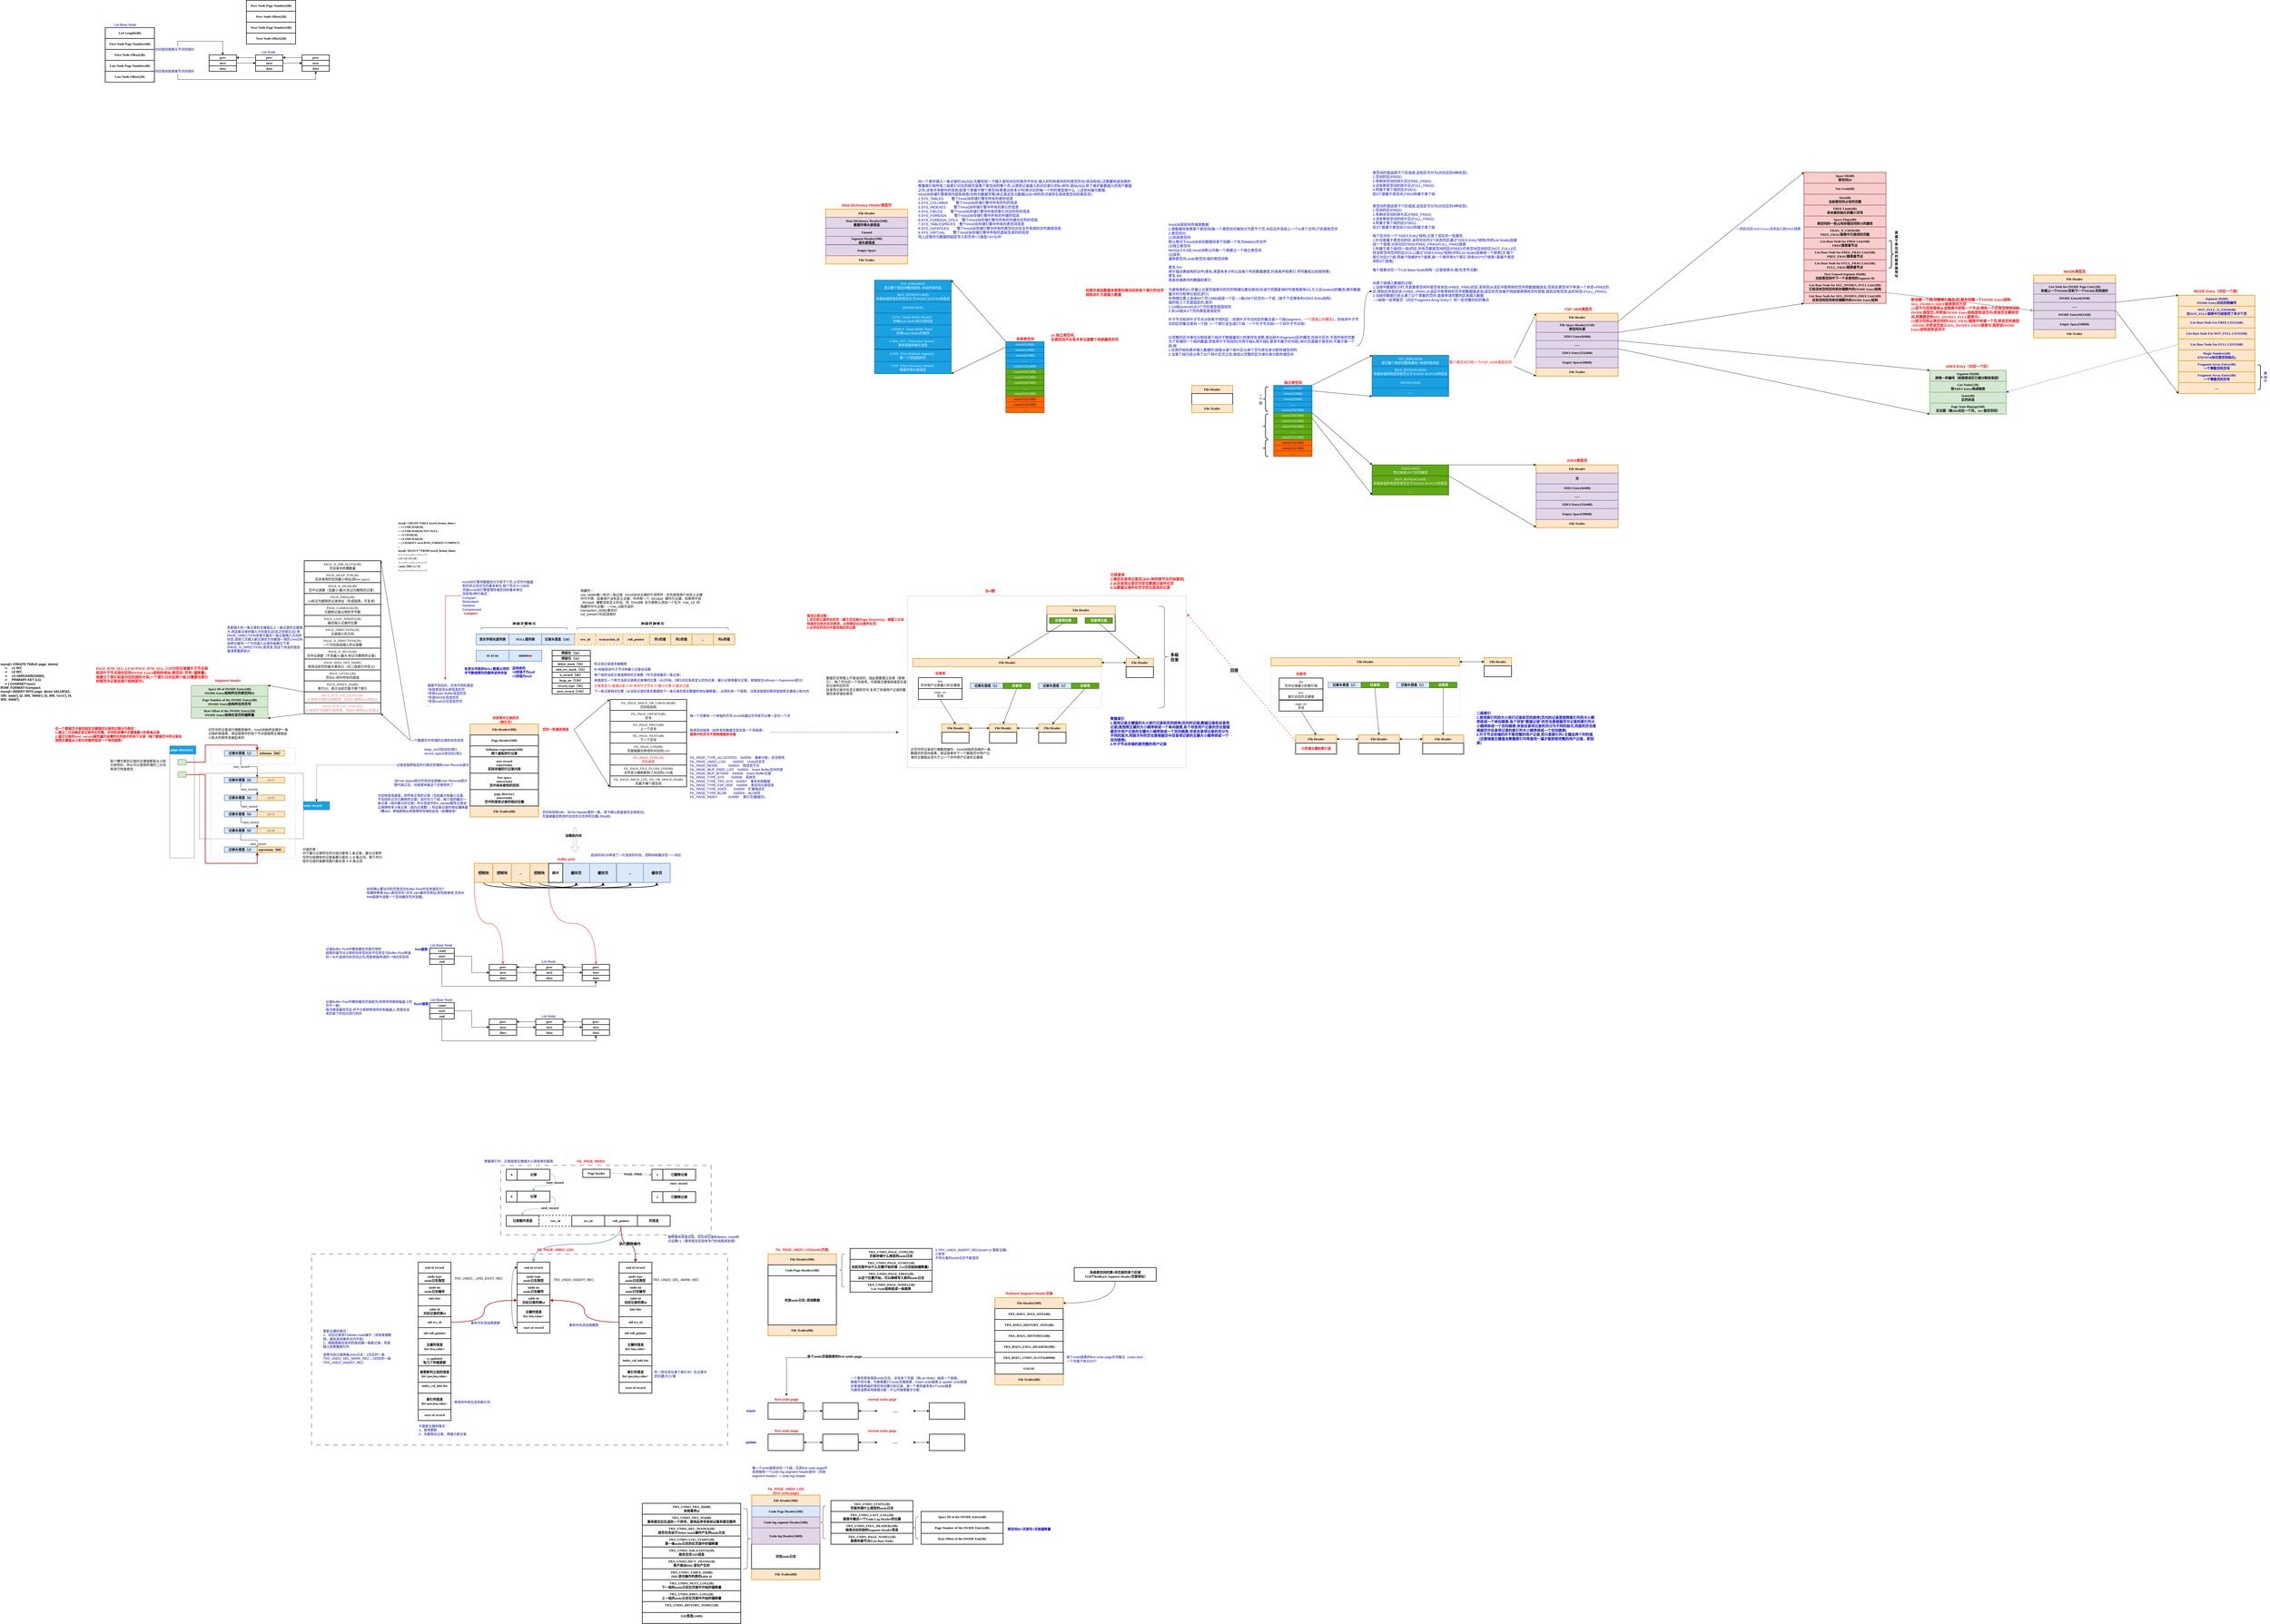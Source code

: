 <mxfile version="22.0.8" type="github">
  <diagram name="Page-1" id="cN2y8amVZcgjIGidKNzW">
    <mxGraphModel dx="2750" dy="5025" grid="1" gridSize="10" guides="1" tooltips="1" connect="1" arrows="1" fold="1" page="1" pageScale="1" pageWidth="850" pageHeight="1100" math="0" shadow="0">
      <root>
        <mxCell id="0" />
        <mxCell id="1" parent="0" />
        <mxCell id="QwdAHC_jwGnzuMrW2I-O-512" style="rounded=0;orthogonalLoop=1;jettySize=auto;html=1;exitX=1;exitY=1;exitDx=0;exitDy=0;entryX=0;entryY=0;entryDx=0;entryDy=0;fontColor=#999999;strokeColor=#999999;strokeWidth=2;" edge="1" parent="1" source="QwdAHC_jwGnzuMrW2I-O-480" target="QwdAHC_jwGnzuMrW2I-O-492">
          <mxGeometry relative="1" as="geometry" />
        </mxCell>
        <mxCell id="QwdAHC_jwGnzuMrW2I-O-395" value="&lt;div style=&quot;&quot;&gt;&lt;div style=&quot;&quot;&gt;&lt;div&gt;为避免随机IO,尽量让记录页链表中的页的物理位置也相邻(在进行范围查询时可使用顺序IO),引入区(extent)的概念(表中数据量大时分配单位按区进行)&lt;/div&gt;&lt;div&gt;在物理位置上连续64个页(1MB)组成一个区---&amp;gt;每256个区划为一个组（放不下足够多的XDES Entry结构）&lt;/div&gt;&lt;div&gt;组的前几个页是固定的,其中:&lt;/div&gt;&lt;div&gt;1.1st组(extent0)头3个页的类型是固定的&lt;/div&gt;&lt;div&gt;2.非1st组头2个页的类型是固定的&lt;/div&gt;&lt;div&gt;&lt;br&gt;&lt;/div&gt;&lt;div&gt;叶子节点和非叶子节点分别有不同的区：存放叶子节点的区的集合是一个段(segment，&lt;font color=&quot;#ff0000&quot;&gt;一个逻辑上的概念&lt;/font&gt;)，存放非叶子节点的区的集合是另一个段（一个索引会生成2个段：一个叶子节点段+一个非叶子节点段）&lt;/div&gt;&lt;/div&gt;&lt;/div&gt;" style="text;html=1;strokeColor=none;fillColor=none;align=left;verticalAlign=middle;whiteSpace=wrap;rounded=0;fontStyle=0;fontColor=#0000CC;fontSize=13;" vertex="1" parent="1">
          <mxGeometry x="2613" y="-3257" width="710" height="157" as="geometry" />
        </mxCell>
        <mxCell id="QwdAHC_jwGnzuMrW2I-O-366" value="" style="rounded=0;whiteSpace=wrap;html=1;textOpacity=0;opacity=30;dashed=1;strokeColor=#000000;" vertex="1" parent="1">
          <mxGeometry x="2990" y="-1863" width="690" height="186" as="geometry" />
        </mxCell>
        <mxCell id="QwdAHC_jwGnzuMrW2I-O-358" value="" style="rounded=0;whiteSpace=wrap;html=1;textOpacity=0;opacity=30;strokeColor=#0000CC;" vertex="1" parent="1">
          <mxGeometry x="1660" y="-2120" width="1020" height="630" as="geometry" />
        </mxCell>
        <mxCell id="QwdAHC_jwGnzuMrW2I-O-352" value="" style="rounded=0;whiteSpace=wrap;html=1;strokeWidth=2;fontFamily=Comic Sans MS;fontSize=12;" vertex="1" parent="1">
          <mxGeometry x="2170" y="-2052" width="250" height="62" as="geometry" />
        </mxCell>
        <mxCell id="QwdAHC_jwGnzuMrW2I-O-347" value="" style="rounded=0;whiteSpace=wrap;html=1;textOpacity=0;opacity=30;dashed=1;strokeColor=#000000;" vertex="1" parent="1">
          <mxGeometry x="1680" y="-1860" width="690" height="150" as="geometry" />
        </mxCell>
        <mxCell id="QwdAHC_jwGnzuMrW2I-O-328" value="" style="rounded=0;whiteSpace=wrap;html=1;textOpacity=0;opacity=60;strokeColor=#000000;" vertex="1" parent="1">
          <mxGeometry x="-930" y="-1470" width="380" height="240" as="geometry" />
        </mxCell>
        <mxCell id="QwdAHC_jwGnzuMrW2I-O-296" value="" style="rounded=0;whiteSpace=wrap;html=1;textOpacity=0;opacity=60;strokeColor=#000000;" vertex="1" parent="1">
          <mxGeometry x="-1039" y="-1540" width="90" height="380" as="geometry" />
        </mxCell>
        <mxCell id="QwdAHC_jwGnzuMrW2I-O-299" value="" style="rounded=0;whiteSpace=wrap;html=1;textOpacity=0;opacity=30;dashed=1;strokeColor=#000000;" vertex="1" parent="1">
          <mxGeometry x="-889" y="-1563" width="310" height="60" as="geometry" />
        </mxCell>
        <mxCell id="QwdAHC_jwGnzuMrW2I-O-297" value="" style="rounded=0;whiteSpace=wrap;html=1;textOpacity=0;opacity=30;dashed=1;strokeColor=#000000;" vertex="1" parent="1">
          <mxGeometry x="-889" y="-1470" width="310" height="310" as="geometry" />
        </mxCell>
        <mxCell id="QwdAHC_jwGnzuMrW2I-O-1" value="" style="rounded=0;whiteSpace=wrap;html=1;dashed=1;dashPattern=8 8;strokeWidth=2;opacity=50;" vertex="1" parent="1">
          <mxGeometry x="-520" y="290" width="1522" height="700" as="geometry" />
        </mxCell>
        <mxCell id="QwdAHC_jwGnzuMrW2I-O-2" value="" style="rounded=0;whiteSpace=wrap;html=1;dashed=1;dashPattern=8 8;strokeWidth=2;opacity=50;" vertex="1" parent="1">
          <mxGeometry x="172" y="-34" width="770" height="254" as="geometry" />
        </mxCell>
        <mxCell id="QwdAHC_jwGnzuMrW2I-O-3" value="&lt;b style=&quot;font-size: 12px;&quot;&gt;&lt;font style=&quot;font-size: 12px;&quot;&gt;记录额外信息&lt;/font&gt;&lt;/b&gt;" style="rounded=0;whiteSpace=wrap;html=1;strokeWidth=2;fontFamily=Comic Sans MS;fontSize=12;" vertex="1" parent="1">
          <mxGeometry x="192" y="149" width="120" height="40" as="geometry" />
        </mxCell>
        <mxCell id="QwdAHC_jwGnzuMrW2I-O-4" value="&lt;b style=&quot;font-size: 12px;&quot;&gt;&lt;font style=&quot;font-size: 12px;&quot;&gt;row_id&lt;/font&gt;&lt;/b&gt;" style="rounded=0;whiteSpace=wrap;html=1;strokeWidth=2;fontFamily=Comic Sans MS;fontSize=12;dashed=1;" vertex="1" parent="1">
          <mxGeometry x="312" y="149" width="120" height="40" as="geometry" />
        </mxCell>
        <mxCell id="QwdAHC_jwGnzuMrW2I-O-5" style="edgeStyle=orthogonalEdgeStyle;rounded=0;orthogonalLoop=1;jettySize=auto;html=1;exitX=0.5;exitY=1;exitDx=0;exitDy=0;entryX=0.5;entryY=0;entryDx=0;entryDy=0;curved=1;fillColor=#dae8fc;strokeColor=#6c8ebf;strokeWidth=2;" edge="1" parent="1" source="QwdAHC_jwGnzuMrW2I-O-7" target="QwdAHC_jwGnzuMrW2I-O-9">
          <mxGeometry relative="1" as="geometry" />
        </mxCell>
        <mxCell id="QwdAHC_jwGnzuMrW2I-O-6" value="&lt;b style=&quot;font-size: 12px;&quot;&gt;&lt;font style=&quot;font-size: 12px;&quot;&gt;trx_id&lt;/font&gt;&lt;/b&gt;" style="rounded=0;whiteSpace=wrap;html=1;strokeWidth=2;fontFamily=Comic Sans MS;fontSize=12;" vertex="1" parent="1">
          <mxGeometry x="432" y="149" width="120" height="40" as="geometry" />
        </mxCell>
        <mxCell id="QwdAHC_jwGnzuMrW2I-O-7" value="&lt;b style=&quot;font-size: 12px;&quot;&gt;&lt;font style=&quot;font-size: 12px;&quot;&gt;roll_pointer&lt;/font&gt;&lt;/b&gt;" style="rounded=0;whiteSpace=wrap;html=1;strokeWidth=2;fontFamily=Comic Sans MS;fontSize=12;" vertex="1" parent="1">
          <mxGeometry x="552" y="149" width="120" height="40" as="geometry" />
        </mxCell>
        <mxCell id="QwdAHC_jwGnzuMrW2I-O-8" value="&lt;b style=&quot;font-size: 12px;&quot;&gt;&lt;font style=&quot;font-size: 12px;&quot;&gt;列信息&lt;/font&gt;&lt;/b&gt;" style="rounded=0;whiteSpace=wrap;html=1;strokeWidth=2;fontFamily=Comic Sans MS;fontSize=12;" vertex="1" parent="1">
          <mxGeometry x="672" y="149" width="120" height="40" as="geometry" />
        </mxCell>
        <mxCell id="QwdAHC_jwGnzuMrW2I-O-9" value="&lt;b style=&quot;font-size: 12px;&quot;&gt;&lt;font style=&quot;font-size: 12px;&quot;&gt;end of record&lt;/font&gt;&lt;/b&gt;" style="rounded=0;whiteSpace=wrap;html=1;strokeWidth=2;fontFamily=Comic Sans MS;fontSize=12;" vertex="1" parent="1">
          <mxGeometry x="232" y="320" width="120" height="40" as="geometry" />
        </mxCell>
        <mxCell id="QwdAHC_jwGnzuMrW2I-O-10" value="&lt;b style=&quot;font-size: 12px;&quot;&gt;&lt;font style=&quot;font-size: 12px;&quot;&gt;undo type&lt;br&gt;undo日志类型&lt;br&gt;&lt;/font&gt;&lt;/b&gt;" style="rounded=0;whiteSpace=wrap;html=1;strokeWidth=2;fontFamily=Comic Sans MS;fontSize=12;" vertex="1" parent="1">
          <mxGeometry x="232" y="360" width="120" height="40" as="geometry" />
        </mxCell>
        <mxCell id="QwdAHC_jwGnzuMrW2I-O-11" value="TRX_UNDO_INSERT_REC" style="text;html=1;strokeColor=none;fillColor=none;align=left;verticalAlign=middle;whiteSpace=wrap;rounded=0;fontStyle=2" vertex="1" parent="1">
          <mxGeometry x="362" y="370" width="150" height="30" as="geometry" />
        </mxCell>
        <mxCell id="QwdAHC_jwGnzuMrW2I-O-12" value="&lt;b style=&quot;font-size: 12px;&quot;&gt;&lt;font style=&quot;font-size: 12px;&quot;&gt;undo no&lt;br&gt;undo日志编号&lt;br&gt;&lt;/font&gt;&lt;/b&gt;" style="rounded=0;whiteSpace=wrap;html=1;strokeWidth=2;fontFamily=Comic Sans MS;fontSize=12;" vertex="1" parent="1">
          <mxGeometry x="232" y="400" width="120" height="40" as="geometry" />
        </mxCell>
        <mxCell id="QwdAHC_jwGnzuMrW2I-O-13" value="&lt;b style=&quot;font-size: 12px;&quot;&gt;&lt;font style=&quot;font-size: 12px;&quot;&gt;table id&lt;br&gt;对应记录的表id&lt;br&gt;&lt;/font&gt;&lt;/b&gt;" style="rounded=0;whiteSpace=wrap;html=1;strokeWidth=2;fontFamily=Comic Sans MS;fontSize=12;" vertex="1" parent="1">
          <mxGeometry x="232" y="440" width="120" height="40" as="geometry" />
        </mxCell>
        <mxCell id="QwdAHC_jwGnzuMrW2I-O-14" value="&lt;b style=&quot;font-size: 12px;&quot;&gt;&lt;font style=&quot;font-size: 12px;&quot;&gt;主键列信息&lt;br&gt;list&amp;lt;len,value&amp;gt;&lt;br&gt;&lt;/font&gt;&lt;/b&gt;" style="rounded=0;whiteSpace=wrap;html=1;strokeWidth=2;fontFamily=Comic Sans MS;fontSize=12;" vertex="1" parent="1">
          <mxGeometry x="232" y="480" width="120" height="60" as="geometry" />
        </mxCell>
        <mxCell id="QwdAHC_jwGnzuMrW2I-O-15" style="edgeStyle=orthogonalEdgeStyle;rounded=0;orthogonalLoop=1;jettySize=auto;html=1;exitX=0;exitY=0.5;exitDx=0;exitDy=0;entryX=0;entryY=0.5;entryDx=0;entryDy=0;curved=1;startArrow=classic;startFill=1;" edge="1" parent="1" source="QwdAHC_jwGnzuMrW2I-O-16" target="QwdAHC_jwGnzuMrW2I-O-9">
          <mxGeometry relative="1" as="geometry" />
        </mxCell>
        <mxCell id="QwdAHC_jwGnzuMrW2I-O-16" value="&lt;b style=&quot;font-size: 12px;&quot;&gt;&lt;font style=&quot;font-size: 12px;&quot;&gt;start of record&lt;/font&gt;&lt;/b&gt;" style="rounded=0;whiteSpace=wrap;html=1;strokeWidth=2;fontFamily=Comic Sans MS;fontSize=12;" vertex="1" parent="1">
          <mxGeometry x="232" y="540" width="120" height="40" as="geometry" />
        </mxCell>
        <mxCell id="QwdAHC_jwGnzuMrW2I-O-17" value="FIL_PAGE_INDEX" style="text;html=1;strokeColor=none;fillColor=none;align=center;verticalAlign=middle;whiteSpace=wrap;rounded=0;fontStyle=1;fontColor=#FF0000;" vertex="1" parent="1">
          <mxGeometry x="442" y="-64" width="120" height="30" as="geometry" />
        </mxCell>
        <mxCell id="QwdAHC_jwGnzuMrW2I-O-18" value="FIL_PAGE_UNDO_LOG" style="text;html=1;strokeColor=none;fillColor=none;align=center;verticalAlign=middle;whiteSpace=wrap;rounded=0;fontStyle=1;fontColor=#FF0000;" vertex="1" parent="1">
          <mxGeometry x="302" y="260" width="140" height="30" as="geometry" />
        </mxCell>
        <mxCell id="QwdAHC_jwGnzuMrW2I-O-19" value="&lt;b&gt;记录&lt;/b&gt;" style="rounded=0;whiteSpace=wrap;html=1;strokeWidth=2;fontFamily=Comic Sans MS;fontSize=12;" vertex="1" parent="1">
          <mxGeometry x="232" y="-20" width="120" height="40" as="geometry" />
        </mxCell>
        <mxCell id="QwdAHC_jwGnzuMrW2I-O-20" style="edgeStyle=orthogonalEdgeStyle;curved=1;rounded=0;orthogonalLoop=1;jettySize=auto;html=1;exitX=1;exitY=0.5;exitDx=0;exitDy=0;fontStyle=0;fillColor=#dae8fc;strokeColor=#6c8ebf;" edge="1" parent="1" source="QwdAHC_jwGnzuMrW2I-O-19" target="QwdAHC_jwGnzuMrW2I-O-23">
          <mxGeometry relative="1" as="geometry" />
        </mxCell>
        <mxCell id="QwdAHC_jwGnzuMrW2I-O-21" value="&lt;b&gt;next_record&lt;/b&gt;" style="edgeLabel;html=1;align=center;verticalAlign=middle;resizable=0;points=[];" vertex="1" connectable="0" parent="QwdAHC_jwGnzuMrW2I-O-20">
          <mxGeometry x="-0.386" y="-2" relative="1" as="geometry">
            <mxPoint as="offset" />
          </mxGeometry>
        </mxCell>
        <mxCell id="QwdAHC_jwGnzuMrW2I-O-22" value="&lt;b&gt;0&lt;/b&gt;" style="rounded=0;whiteSpace=wrap;html=1;strokeWidth=2;fontFamily=Comic Sans MS;fontSize=12;" vertex="1" parent="1">
          <mxGeometry x="192" y="-20" width="40" height="40" as="geometry" />
        </mxCell>
        <mxCell id="QwdAHC_jwGnzuMrW2I-O-23" value="&lt;b&gt;记录&lt;/b&gt;" style="rounded=0;whiteSpace=wrap;html=1;strokeWidth=2;fontFamily=Comic Sans MS;fontSize=12;" vertex="1" parent="1">
          <mxGeometry x="232" y="60" width="120" height="40" as="geometry" />
        </mxCell>
        <mxCell id="QwdAHC_jwGnzuMrW2I-O-24" value="&lt;b&gt;0&lt;/b&gt;" style="rounded=0;whiteSpace=wrap;html=1;strokeWidth=2;fontFamily=Comic Sans MS;fontSize=12;" vertex="1" parent="1">
          <mxGeometry x="192" y="60" width="40" height="40" as="geometry" />
        </mxCell>
        <mxCell id="QwdAHC_jwGnzuMrW2I-O-25" style="edgeStyle=orthogonalEdgeStyle;curved=1;rounded=0;orthogonalLoop=1;jettySize=auto;html=1;exitX=1;exitY=0.5;exitDx=0;exitDy=0;entryX=0.5;entryY=0;entryDx=0;entryDy=0;fillColor=#dae8fc;strokeColor=#6c8ebf;" edge="1" parent="1" source="QwdAHC_jwGnzuMrW2I-O-23" target="QwdAHC_jwGnzuMrW2I-O-3">
          <mxGeometry relative="1" as="geometry" />
        </mxCell>
        <mxCell id="QwdAHC_jwGnzuMrW2I-O-26" value="&lt;b&gt;next_record&lt;/b&gt;" style="edgeLabel;html=1;align=center;verticalAlign=middle;resizable=0;points=[];" vertex="1" connectable="0" parent="QwdAHC_jwGnzuMrW2I-O-25">
          <mxGeometry x="-0.182" y="-3" relative="1" as="geometry">
            <mxPoint as="offset" />
          </mxGeometry>
        </mxCell>
        <mxCell id="QwdAHC_jwGnzuMrW2I-O-27" style="edgeStyle=orthogonalEdgeStyle;curved=1;rounded=0;orthogonalLoop=1;jettySize=auto;html=1;exitX=1;exitY=0.5;exitDx=0;exitDy=0;entryX=0;entryY=0.5;entryDx=0;entryDy=0;fillColor=#dae8fc;strokeColor=#6c8ebf;" edge="1" parent="1" source="QwdAHC_jwGnzuMrW2I-O-29" target="QwdAHC_jwGnzuMrW2I-O-33">
          <mxGeometry relative="1" as="geometry" />
        </mxCell>
        <mxCell id="QwdAHC_jwGnzuMrW2I-O-28" value="&lt;b&gt;PAGE_FREE&lt;/b&gt;" style="edgeLabel;html=1;align=center;verticalAlign=middle;resizable=0;points=[];" vertex="1" connectable="0" parent="QwdAHC_jwGnzuMrW2I-O-27">
          <mxGeometry x="0.129" y="2" relative="1" as="geometry">
            <mxPoint as="offset" />
          </mxGeometry>
        </mxCell>
        <mxCell id="QwdAHC_jwGnzuMrW2I-O-29" value="&lt;b&gt;Page header&lt;/b&gt;" style="rounded=0;whiteSpace=wrap;html=1;strokeWidth=2;fontFamily=Comic Sans MS;fontSize=12;" vertex="1" parent="1">
          <mxGeometry x="472" y="-20" width="100" height="30" as="geometry" />
        </mxCell>
        <mxCell id="QwdAHC_jwGnzuMrW2I-O-30" style="edgeStyle=orthogonalEdgeStyle;curved=1;rounded=0;orthogonalLoop=1;jettySize=auto;html=1;exitX=0.5;exitY=1;exitDx=0;exitDy=0;fillColor=#dae8fc;strokeColor=#6c8ebf;" edge="1" parent="1" source="QwdAHC_jwGnzuMrW2I-O-32" target="QwdAHC_jwGnzuMrW2I-O-36">
          <mxGeometry relative="1" as="geometry" />
        </mxCell>
        <mxCell id="QwdAHC_jwGnzuMrW2I-O-31" value="&lt;b&gt;next_record&lt;/b&gt;" style="edgeLabel;html=1;align=center;verticalAlign=middle;resizable=0;points=[];" vertex="1" connectable="0" parent="QwdAHC_jwGnzuMrW2I-O-30">
          <mxGeometry x="-0.451" y="-2" relative="1" as="geometry">
            <mxPoint as="offset" />
          </mxGeometry>
        </mxCell>
        <mxCell id="QwdAHC_jwGnzuMrW2I-O-32" value="&lt;b&gt;已删除记录&lt;/b&gt;" style="rounded=0;whiteSpace=wrap;html=1;strokeWidth=2;fontFamily=Comic Sans MS;fontSize=12;" vertex="1" parent="1">
          <mxGeometry x="765" y="-20" width="120" height="40" as="geometry" />
        </mxCell>
        <mxCell id="QwdAHC_jwGnzuMrW2I-O-33" value="&lt;b&gt;1&lt;/b&gt;" style="rounded=0;whiteSpace=wrap;html=1;strokeWidth=2;fontFamily=Comic Sans MS;fontSize=12;" vertex="1" parent="1">
          <mxGeometry x="725" y="-20" width="40" height="40" as="geometry" />
        </mxCell>
        <mxCell id="QwdAHC_jwGnzuMrW2I-O-34" style="edgeStyle=orthogonalEdgeStyle;curved=1;rounded=0;orthogonalLoop=1;jettySize=auto;html=1;exitX=0.5;exitY=1;exitDx=0;exitDy=0;entryX=0.5;entryY=0;entryDx=0;entryDy=0;strokeWidth=2;fillColor=#e51400;strokeColor=#B20000;" edge="1" parent="1" source="QwdAHC_jwGnzuMrW2I-O-7" target="QwdAHC_jwGnzuMrW2I-O-38">
          <mxGeometry relative="1" as="geometry" />
        </mxCell>
        <mxCell id="QwdAHC_jwGnzuMrW2I-O-35" value="&lt;font style=&quot;font-size: 13px;&quot;&gt;&lt;b&gt;执行删除操作&lt;/b&gt;&lt;/font&gt;" style="edgeLabel;html=1;align=center;verticalAlign=middle;resizable=0;points=[];" vertex="1" connectable="0" parent="QwdAHC_jwGnzuMrW2I-O-34">
          <mxGeometry x="0.062" y="2" relative="1" as="geometry">
            <mxPoint as="offset" />
          </mxGeometry>
        </mxCell>
        <mxCell id="QwdAHC_jwGnzuMrW2I-O-36" value="&lt;b style=&quot;border-color: var(--border-color);&quot;&gt;已删除&lt;/b&gt;&lt;b&gt;记录&lt;/b&gt;" style="rounded=0;whiteSpace=wrap;html=1;strokeWidth=2;fontFamily=Comic Sans MS;fontSize=12;" vertex="1" parent="1">
          <mxGeometry x="765" y="62" width="120" height="40" as="geometry" />
        </mxCell>
        <mxCell id="QwdAHC_jwGnzuMrW2I-O-37" value="&lt;b&gt;1&lt;/b&gt;" style="rounded=0;whiteSpace=wrap;html=1;strokeWidth=2;fontFamily=Comic Sans MS;fontSize=12;" vertex="1" parent="1">
          <mxGeometry x="725" y="62" width="40" height="40" as="geometry" />
        </mxCell>
        <mxCell id="QwdAHC_jwGnzuMrW2I-O-38" value="&lt;b style=&quot;font-size: 12px;&quot;&gt;&lt;font style=&quot;font-size: 12px;&quot;&gt;end of record&lt;/font&gt;&lt;/b&gt;" style="rounded=0;whiteSpace=wrap;html=1;strokeWidth=2;fontFamily=Comic Sans MS;fontSize=12;" vertex="1" parent="1">
          <mxGeometry x="605" y="320" width="120" height="40" as="geometry" />
        </mxCell>
        <mxCell id="QwdAHC_jwGnzuMrW2I-O-39" value="&lt;b style=&quot;font-size: 12px;&quot;&gt;&lt;font style=&quot;font-size: 12px;&quot;&gt;undo type&lt;br&gt;undo日志类型&lt;br&gt;&lt;/font&gt;&lt;/b&gt;" style="rounded=0;whiteSpace=wrap;html=1;strokeWidth=2;fontFamily=Comic Sans MS;fontSize=12;" vertex="1" parent="1">
          <mxGeometry x="605" y="360" width="120" height="40" as="geometry" />
        </mxCell>
        <mxCell id="QwdAHC_jwGnzuMrW2I-O-40" value="&lt;b style=&quot;font-size: 12px;&quot;&gt;&lt;font style=&quot;font-size: 12px;&quot;&gt;undo no&lt;br&gt;undo日志编号&lt;br&gt;&lt;/font&gt;&lt;/b&gt;" style="rounded=0;whiteSpace=wrap;html=1;strokeWidth=2;fontFamily=Comic Sans MS;fontSize=12;" vertex="1" parent="1">
          <mxGeometry x="605" y="400" width="120" height="40" as="geometry" />
        </mxCell>
        <mxCell id="QwdAHC_jwGnzuMrW2I-O-41" value="&lt;b style=&quot;font-size: 12px;&quot;&gt;&lt;font style=&quot;font-size: 12px;&quot;&gt;table id&lt;br&gt;对应记录的表id&lt;br&gt;&lt;/font&gt;&lt;/b&gt;" style="rounded=0;whiteSpace=wrap;html=1;strokeWidth=2;fontFamily=Comic Sans MS;fontSize=12;" vertex="1" parent="1">
          <mxGeometry x="605" y="440" width="120" height="40" as="geometry" />
        </mxCell>
        <mxCell id="QwdAHC_jwGnzuMrW2I-O-42" value="&lt;b style=&quot;font-size: 12px;&quot;&gt;&lt;font style=&quot;font-size: 12px;&quot;&gt;info bits&lt;br&gt;&lt;br&gt;&lt;/font&gt;&lt;/b&gt;" style="rounded=0;whiteSpace=wrap;html=1;strokeWidth=2;fontFamily=Comic Sans MS;fontSize=12;" vertex="1" parent="1">
          <mxGeometry x="605" y="480" width="120" height="40" as="geometry" />
        </mxCell>
        <mxCell id="QwdAHC_jwGnzuMrW2I-O-43" style="edgeStyle=orthogonalEdgeStyle;curved=1;rounded=0;orthogonalLoop=1;jettySize=auto;html=1;exitX=0;exitY=0.5;exitDx=0;exitDy=0;entryX=1;entryY=0.5;entryDx=0;entryDy=0;fillColor=#e51400;strokeColor=#B20000;strokeWidth=2;" edge="1" parent="1" source="QwdAHC_jwGnzuMrW2I-O-44" target="QwdAHC_jwGnzuMrW2I-O-13">
          <mxGeometry relative="1" as="geometry" />
        </mxCell>
        <mxCell id="QwdAHC_jwGnzuMrW2I-O-44" value="&lt;b style=&quot;font-size: 12px;&quot;&gt;&lt;font style=&quot;font-size: 12px;&quot;&gt;old trx_id&lt;br&gt;&lt;/font&gt;&lt;/b&gt;" style="rounded=0;whiteSpace=wrap;html=1;strokeWidth=2;fontFamily=Comic Sans MS;fontSize=12;" vertex="1" parent="1">
          <mxGeometry x="605" y="520" width="120" height="40" as="geometry" />
        </mxCell>
        <mxCell id="QwdAHC_jwGnzuMrW2I-O-45" value="&lt;b style=&quot;font-size: 12px;&quot;&gt;&lt;font style=&quot;font-size: 12px;&quot;&gt;old roll_pointer&lt;br&gt;&lt;/font&gt;&lt;/b&gt;" style="rounded=0;whiteSpace=wrap;html=1;strokeWidth=2;fontFamily=Comic Sans MS;fontSize=12;" vertex="1" parent="1">
          <mxGeometry x="605" y="560" width="120" height="40" as="geometry" />
        </mxCell>
        <mxCell id="QwdAHC_jwGnzuMrW2I-O-46" value="&lt;b style=&quot;font-size: 12px;&quot;&gt;&lt;font style=&quot;font-size: 12px;&quot;&gt;主键列信息&lt;br&gt;list&amp;lt;len,value&amp;gt;&lt;br&gt;&lt;/font&gt;&lt;/b&gt;" style="rounded=0;whiteSpace=wrap;html=1;strokeWidth=2;fontFamily=Comic Sans MS;fontSize=12;" vertex="1" parent="1">
          <mxGeometry x="605" y="600" width="120" height="60" as="geometry" />
        </mxCell>
        <mxCell id="QwdAHC_jwGnzuMrW2I-O-47" value="&lt;b style=&quot;font-size: 12px;&quot;&gt;&lt;font style=&quot;font-size: 12px;&quot;&gt;index_col_info len&lt;br&gt;&lt;/font&gt;&lt;/b&gt;" style="rounded=0;whiteSpace=wrap;html=1;strokeWidth=2;fontFamily=Comic Sans MS;fontSize=12;" vertex="1" parent="1">
          <mxGeometry x="605" y="660" width="120" height="40" as="geometry" />
        </mxCell>
        <mxCell id="QwdAHC_jwGnzuMrW2I-O-48" value="&lt;b style=&quot;font-size: 12px;&quot;&gt;&lt;font style=&quot;font-size: 12px;&quot;&gt;索引列信息&lt;br&gt;list&amp;lt;pos,len,value&amp;gt;&lt;br&gt;&lt;/font&gt;&lt;/b&gt;" style="rounded=0;whiteSpace=wrap;html=1;strokeWidth=2;fontFamily=Comic Sans MS;fontSize=12;" vertex="1" parent="1">
          <mxGeometry x="605" y="700" width="120" height="60" as="geometry" />
        </mxCell>
        <mxCell id="QwdAHC_jwGnzuMrW2I-O-49" value="&lt;b style=&quot;font-size: 12px;&quot;&gt;&lt;font style=&quot;font-size: 12px;&quot;&gt;start of record&lt;/font&gt;&lt;/b&gt;" style="rounded=0;whiteSpace=wrap;html=1;strokeWidth=2;fontFamily=Comic Sans MS;fontSize=12;" vertex="1" parent="1">
          <mxGeometry x="605" y="760" width="120" height="40" as="geometry" />
        </mxCell>
        <mxCell id="QwdAHC_jwGnzuMrW2I-O-50" value="TRX_UNDO_DEL_MARK_REC" style="text;html=1;strokeColor=none;fillColor=none;align=left;verticalAlign=middle;whiteSpace=wrap;rounded=0;fontStyle=2" vertex="1" parent="1">
          <mxGeometry x="726" y="370" width="150" height="30" as="geometry" />
        </mxCell>
        <mxCell id="QwdAHC_jwGnzuMrW2I-O-51" value="删除事务未提交前，仅仅将记录的delete_mask标识设置=1（事务提交后会有专门的线程来处理）" style="text;html=1;strokeColor=none;fillColor=none;align=left;verticalAlign=middle;whiteSpace=wrap;rounded=0;fontColor=#000099;" vertex="1" parent="1">
          <mxGeometry x="782" y="220" width="270" height="30" as="geometry" />
        </mxCell>
        <mxCell id="QwdAHC_jwGnzuMrW2I-O-52" value="列（有包含在某个索引中）在记录中的位置/大小/值" style="text;html=1;strokeColor=none;fillColor=none;align=left;verticalAlign=middle;whiteSpace=wrap;rounded=0;fontColor=#000099;" vertex="1" parent="1">
          <mxGeometry x="732" y="715" width="200" height="30" as="geometry" />
        </mxCell>
        <mxCell id="QwdAHC_jwGnzuMrW2I-O-53" value="&lt;b style=&quot;font-size: 12px;&quot;&gt;&lt;font style=&quot;font-size: 12px;&quot;&gt;end of record&lt;/font&gt;&lt;/b&gt;" style="rounded=0;whiteSpace=wrap;html=1;strokeWidth=2;fontFamily=Comic Sans MS;fontSize=12;" vertex="1" parent="1">
          <mxGeometry x="-130" y="320" width="120" height="40" as="geometry" />
        </mxCell>
        <mxCell id="QwdAHC_jwGnzuMrW2I-O-54" value="&lt;b style=&quot;font-size: 12px;&quot;&gt;&lt;font style=&quot;font-size: 12px;&quot;&gt;undo type&lt;br&gt;undo日志类型&lt;br&gt;&lt;/font&gt;&lt;/b&gt;" style="rounded=0;whiteSpace=wrap;html=1;strokeWidth=2;fontFamily=Comic Sans MS;fontSize=12;" vertex="1" parent="1">
          <mxGeometry x="-130" y="360" width="120" height="40" as="geometry" />
        </mxCell>
        <mxCell id="QwdAHC_jwGnzuMrW2I-O-55" value="&lt;b style=&quot;font-size: 12px;&quot;&gt;&lt;font style=&quot;font-size: 12px;&quot;&gt;undo no&lt;br&gt;undo日志编号&lt;br&gt;&lt;/font&gt;&lt;/b&gt;" style="rounded=0;whiteSpace=wrap;html=1;strokeWidth=2;fontFamily=Comic Sans MS;fontSize=12;" vertex="1" parent="1">
          <mxGeometry x="-130" y="400" width="120" height="40" as="geometry" />
        </mxCell>
        <mxCell id="QwdAHC_jwGnzuMrW2I-O-56" value="&lt;b style=&quot;font-size: 12px;&quot;&gt;&lt;font style=&quot;font-size: 12px;&quot;&gt;table id&lt;br&gt;对应记录的表id&lt;br&gt;&lt;/font&gt;&lt;/b&gt;" style="rounded=0;whiteSpace=wrap;html=1;strokeWidth=2;fontFamily=Comic Sans MS;fontSize=12;" vertex="1" parent="1">
          <mxGeometry x="-130" y="480" width="120" height="40" as="geometry" />
        </mxCell>
        <mxCell id="QwdAHC_jwGnzuMrW2I-O-57" value="&lt;b style=&quot;font-size: 12px;&quot;&gt;&lt;font style=&quot;font-size: 12px;&quot;&gt;start of record&lt;/font&gt;&lt;/b&gt;" style="rounded=0;whiteSpace=wrap;html=1;strokeWidth=2;fontFamily=Comic Sans MS;fontSize=12;" vertex="1" parent="1">
          <mxGeometry x="-130" y="860" width="120" height="40" as="geometry" />
        </mxCell>
        <mxCell id="QwdAHC_jwGnzuMrW2I-O-58" value="&lt;b style=&quot;font-size: 12px;&quot;&gt;&lt;font style=&quot;font-size: 12px;&quot;&gt;info bits&lt;br&gt;&lt;br&gt;&lt;/font&gt;&lt;/b&gt;" style="rounded=0;whiteSpace=wrap;html=1;strokeWidth=2;fontFamily=Comic Sans MS;fontSize=12;" vertex="1" parent="1">
          <mxGeometry x="-130" y="440" width="120" height="40" as="geometry" />
        </mxCell>
        <mxCell id="QwdAHC_jwGnzuMrW2I-O-59" style="edgeStyle=orthogonalEdgeStyle;rounded=0;orthogonalLoop=1;jettySize=auto;html=1;exitX=1;exitY=0.5;exitDx=0;exitDy=0;entryX=0;entryY=0.5;entryDx=0;entryDy=0;curved=1;strokeWidth=2;strokeColor=#B20000;" edge="1" parent="1" source="QwdAHC_jwGnzuMrW2I-O-60" target="QwdAHC_jwGnzuMrW2I-O-13">
          <mxGeometry relative="1" as="geometry" />
        </mxCell>
        <mxCell id="QwdAHC_jwGnzuMrW2I-O-60" value="&lt;b style=&quot;font-size: 12px;&quot;&gt;&lt;font style=&quot;font-size: 12px;&quot;&gt;old trx_id&lt;br&gt;&lt;/font&gt;&lt;/b&gt;" style="rounded=0;whiteSpace=wrap;html=1;strokeWidth=2;fontFamily=Comic Sans MS;fontSize=12;" vertex="1" parent="1">
          <mxGeometry x="-130" y="520" width="120" height="40" as="geometry" />
        </mxCell>
        <mxCell id="QwdAHC_jwGnzuMrW2I-O-61" value="&lt;b style=&quot;font-size: 12px;&quot;&gt;&lt;font style=&quot;font-size: 12px;&quot;&gt;old roll_pointer&lt;br&gt;&lt;/font&gt;&lt;/b&gt;" style="rounded=0;whiteSpace=wrap;html=1;strokeWidth=2;fontFamily=Comic Sans MS;fontSize=12;" vertex="1" parent="1">
          <mxGeometry x="-130" y="560" width="120" height="40" as="geometry" />
        </mxCell>
        <mxCell id="QwdAHC_jwGnzuMrW2I-O-62" value="&lt;b style=&quot;font-size: 12px;&quot;&gt;&lt;font style=&quot;font-size: 12px;&quot;&gt;主键列信息&lt;br&gt;list&amp;lt;len,value&amp;gt;&lt;br&gt;&lt;/font&gt;&lt;/b&gt;" style="rounded=0;whiteSpace=wrap;html=1;strokeWidth=2;fontFamily=Comic Sans MS;fontSize=12;" vertex="1" parent="1">
          <mxGeometry x="-130" y="600" width="120" height="60" as="geometry" />
        </mxCell>
        <mxCell id="QwdAHC_jwGnzuMrW2I-O-63" value="&lt;b style=&quot;font-size: 12px;&quot;&gt;&lt;font style=&quot;font-size: 12px;&quot;&gt;n_updated&lt;br&gt;有几个列被更新&lt;br&gt;&lt;/font&gt;&lt;/b&gt;" style="rounded=0;whiteSpace=wrap;html=1;strokeWidth=2;fontFamily=Comic Sans MS;fontSize=12;" vertex="1" parent="1">
          <mxGeometry x="-130" y="660" width="120" height="40" as="geometry" />
        </mxCell>
        <mxCell id="QwdAHC_jwGnzuMrW2I-O-64" value="&lt;b style=&quot;font-size: 12px;&quot;&gt;&lt;font style=&quot;font-size: 12px;&quot;&gt;被更新列之前的信息&lt;br&gt;list&amp;lt;pos,len,value&amp;gt;&lt;br&gt;&lt;/font&gt;&lt;/b&gt;" style="rounded=0;whiteSpace=wrap;html=1;strokeWidth=2;fontFamily=Comic Sans MS;fontSize=12;" vertex="1" parent="1">
          <mxGeometry x="-130" y="700" width="120" height="60" as="geometry" />
        </mxCell>
        <mxCell id="QwdAHC_jwGnzuMrW2I-O-65" value="&lt;b style=&quot;font-size: 12px;&quot;&gt;&lt;font style=&quot;font-size: 12px;&quot;&gt;index_col_info len&lt;br&gt;&lt;br&gt;&lt;/font&gt;&lt;/b&gt;" style="rounded=0;whiteSpace=wrap;html=1;strokeWidth=2;fontFamily=Comic Sans MS;fontSize=12;" vertex="1" parent="1">
          <mxGeometry x="-130" y="760" width="120" height="40" as="geometry" />
        </mxCell>
        <mxCell id="QwdAHC_jwGnzuMrW2I-O-66" value="&lt;b style=&quot;font-size: 12px;&quot;&gt;&lt;font style=&quot;font-size: 12px;&quot;&gt;索引列信息&lt;br&gt;list&amp;lt;pos,len,value&amp;gt;&lt;br&gt;&lt;/font&gt;&lt;/b&gt;" style="rounded=0;whiteSpace=wrap;html=1;strokeWidth=2;fontFamily=Comic Sans MS;fontSize=12;" vertex="1" parent="1">
          <mxGeometry x="-130" y="800" width="120" height="60" as="geometry" />
        </mxCell>
        <mxCell id="QwdAHC_jwGnzuMrW2I-O-67" value="TRX_UNDO__UPD_EXIST_REC" style="text;html=1;strokeColor=none;fillColor=none;align=left;verticalAlign=middle;whiteSpace=wrap;rounded=0;fontStyle=2" vertex="1" parent="1">
          <mxGeometry y="365" width="150" height="30" as="geometry" />
        </mxCell>
        <mxCell id="QwdAHC_jwGnzuMrW2I-O-68" value="修改列中有包含的索引列" style="text;html=1;strokeColor=none;fillColor=none;align=left;verticalAlign=middle;whiteSpace=wrap;rounded=0;fontColor=#000099;" vertex="1" parent="1">
          <mxGeometry y="815" width="150" height="35" as="geometry" />
        </mxCell>
        <mxCell id="QwdAHC_jwGnzuMrW2I-O-69" value="事务中先添加再删除" style="text;html=1;strokeColor=none;fillColor=none;align=left;verticalAlign=middle;whiteSpace=wrap;rounded=0;fontColor=#000099;" vertex="1" parent="1">
          <mxGeometry x="420" y="533" width="118" height="35" as="geometry" />
        </mxCell>
        <mxCell id="QwdAHC_jwGnzuMrW2I-O-70" value="事务中先添加再更新" style="text;html=1;strokeColor=none;fillColor=none;align=left;verticalAlign=middle;whiteSpace=wrap;rounded=0;fontColor=#000099;" vertex="1" parent="1">
          <mxGeometry x="60" y="525" width="118" height="35" as="geometry" />
        </mxCell>
        <mxCell id="QwdAHC_jwGnzuMrW2I-O-71" value="不更新主键的情况：&lt;br&gt;1、就地更新&lt;br&gt;2、先删除旧记录，再插入新记录" style="text;html=1;strokeColor=none;fillColor=none;align=left;verticalAlign=middle;whiteSpace=wrap;rounded=0;fontColor=#000099;" vertex="1" parent="1">
          <mxGeometry x="-130" y="910" width="180" height="50" as="geometry" />
        </mxCell>
        <mxCell id="QwdAHC_jwGnzuMrW2I-O-72" value="聚集索引中，记录是按主键值大小排成单向链表" style="text;html=1;strokeColor=none;fillColor=none;align=left;verticalAlign=middle;whiteSpace=wrap;rounded=0;fontColor=#000099;" vertex="1" parent="1">
          <mxGeometry x="110" y="-64" width="270" height="30" as="geometry" />
        </mxCell>
        <mxCell id="QwdAHC_jwGnzuMrW2I-O-73" value="更新主键的情况：&lt;br&gt;1、对旧记录进行delete mark操作（没有直接删除，避免其他事务访问不到）&lt;br&gt;2、根据更新后各列的值创建一条新记录，将其插入到聚簇索引中&lt;br&gt;&lt;br&gt;该情况会记录两条undo日志：1对应的一条TRX_UNDO_DEL_MARK_REC；2对应的一条TRX_UNDO_INSERT_REC" style="text;html=1;strokeColor=none;fillColor=none;align=left;verticalAlign=middle;whiteSpace=wrap;rounded=0;fontColor=#000099;" vertex="1" parent="1">
          <mxGeometry x="-480" y="560" width="260" height="140" as="geometry" />
        </mxCell>
        <mxCell id="QwdAHC_jwGnzuMrW2I-O-74" value="&lt;b&gt;List Length(4B)&lt;/b&gt;" style="rounded=0;whiteSpace=wrap;html=1;strokeWidth=2;fontFamily=Comic Sans MS;fontSize=12;" vertex="1" parent="1">
          <mxGeometry x="-1275" y="-4200" width="180" height="40" as="geometry" />
        </mxCell>
        <mxCell id="QwdAHC_jwGnzuMrW2I-O-75" value="&lt;b style=&quot;font-size: 12px;&quot;&gt;&lt;font style=&quot;font-size: 12px;&quot;&gt;First Node Page Number(4B)&lt;br&gt;&lt;/font&gt;&lt;/b&gt;" style="rounded=0;whiteSpace=wrap;html=1;strokeWidth=2;fontFamily=Comic Sans MS;fontSize=12;" vertex="1" parent="1">
          <mxGeometry x="-1275" y="-4160" width="180" height="40" as="geometry" />
        </mxCell>
        <mxCell id="QwdAHC_jwGnzuMrW2I-O-76" value="&lt;b style=&quot;font-size: 12px;&quot;&gt;&lt;font style=&quot;font-size: 12px;&quot;&gt;First Node Offset(2B)&lt;br&gt;&lt;/font&gt;&lt;/b&gt;" style="rounded=0;whiteSpace=wrap;html=1;strokeWidth=2;fontFamily=Comic Sans MS;fontSize=12;" vertex="1" parent="1">
          <mxGeometry x="-1275" y="-4120" width="180" height="40" as="geometry" />
        </mxCell>
        <mxCell id="QwdAHC_jwGnzuMrW2I-O-77" value="&lt;b style=&quot;font-size: 12px;&quot;&gt;&lt;font style=&quot;font-size: 12px;&quot;&gt;Last Node Page Number(4B)&lt;br&gt;&lt;/font&gt;&lt;/b&gt;" style="rounded=0;whiteSpace=wrap;html=1;strokeWidth=2;fontFamily=Comic Sans MS;fontSize=12;" vertex="1" parent="1">
          <mxGeometry x="-1275" y="-4080" width="180" height="40" as="geometry" />
        </mxCell>
        <mxCell id="QwdAHC_jwGnzuMrW2I-O-78" value="&lt;b style=&quot;font-size: 12px;&quot;&gt;&lt;font style=&quot;font-size: 12px;&quot;&gt;Last Node Offset(2B)&lt;br&gt;&lt;/font&gt;&lt;/b&gt;" style="rounded=0;whiteSpace=wrap;html=1;strokeWidth=2;fontFamily=Comic Sans MS;fontSize=12;" vertex="1" parent="1">
          <mxGeometry x="-1275" y="-4040" width="180" height="40" as="geometry" />
        </mxCell>
        <mxCell id="QwdAHC_jwGnzuMrW2I-O-79" style="edgeStyle=orthogonalEdgeStyle;rounded=0;orthogonalLoop=1;jettySize=auto;html=1;entryX=0.5;entryY=0;entryDx=0;entryDy=0;exitX=0.5;exitY=0;exitDx=0;exitDy=0;" edge="1" parent="1" source="QwdAHC_jwGnzuMrW2I-O-80" target="QwdAHC_jwGnzuMrW2I-O-84">
          <mxGeometry relative="1" as="geometry" />
        </mxCell>
        <mxCell id="QwdAHC_jwGnzuMrW2I-O-80" value="对应指向链表头节点的指针" style="text;html=1;strokeColor=none;fillColor=none;align=left;verticalAlign=middle;whiteSpace=wrap;rounded=0;fontColor=#000099;" vertex="1" parent="1">
          <mxGeometry x="-1095" y="-4130" width="170" height="20" as="geometry" />
        </mxCell>
        <mxCell id="QwdAHC_jwGnzuMrW2I-O-81" style="edgeStyle=orthogonalEdgeStyle;rounded=0;orthogonalLoop=1;jettySize=auto;html=1;entryX=0.5;entryY=1;entryDx=0;entryDy=0;exitX=0.5;exitY=1;exitDx=0;exitDy=0;" edge="1" parent="1" source="QwdAHC_jwGnzuMrW2I-O-82" target="QwdAHC_jwGnzuMrW2I-O-96">
          <mxGeometry relative="1" as="geometry" />
        </mxCell>
        <mxCell id="QwdAHC_jwGnzuMrW2I-O-82" value="对应指向链表尾节点的指针" style="text;html=1;strokeColor=none;fillColor=none;align=left;verticalAlign=middle;whiteSpace=wrap;rounded=0;fontColor=#000099;" vertex="1" parent="1">
          <mxGeometry x="-1095" y="-4050" width="170" height="20" as="geometry" />
        </mxCell>
        <mxCell id="QwdAHC_jwGnzuMrW2I-O-83" value="List Base Node" style="text;html=1;strokeColor=none;fillColor=none;align=left;verticalAlign=middle;whiteSpace=wrap;rounded=0;fontColor=#000099;" vertex="1" parent="1">
          <mxGeometry x="-1245" y="-4220" width="170" height="20" as="geometry" />
        </mxCell>
        <mxCell id="QwdAHC_jwGnzuMrW2I-O-84" value="&lt;b&gt;prev&lt;/b&gt;" style="rounded=0;whiteSpace=wrap;html=1;strokeWidth=2;fontFamily=Comic Sans MS;fontSize=12;" vertex="1" parent="1">
          <mxGeometry x="-895" y="-4100" width="100" height="20" as="geometry" />
        </mxCell>
        <mxCell id="QwdAHC_jwGnzuMrW2I-O-85" style="edgeStyle=orthogonalEdgeStyle;rounded=0;orthogonalLoop=1;jettySize=auto;html=1;exitX=1;exitY=0.5;exitDx=0;exitDy=0;entryX=0;entryY=0.5;entryDx=0;entryDy=0;" edge="1" parent="1" source="QwdAHC_jwGnzuMrW2I-O-86" target="QwdAHC_jwGnzuMrW2I-O-91">
          <mxGeometry relative="1" as="geometry" />
        </mxCell>
        <mxCell id="QwdAHC_jwGnzuMrW2I-O-86" value="&lt;b style=&quot;font-size: 12px;&quot;&gt;&lt;font style=&quot;font-size: 12px;&quot;&gt;next&lt;br&gt;&lt;/font&gt;&lt;/b&gt;" style="rounded=0;whiteSpace=wrap;html=1;strokeWidth=2;fontFamily=Comic Sans MS;fontSize=12;" vertex="1" parent="1">
          <mxGeometry x="-895" y="-4080" width="100" height="20" as="geometry" />
        </mxCell>
        <mxCell id="QwdAHC_jwGnzuMrW2I-O-87" value="&lt;b style=&quot;font-size: 12px;&quot;&gt;&lt;font style=&quot;font-size: 12px;&quot;&gt;data&lt;br&gt;&lt;/font&gt;&lt;/b&gt;" style="rounded=0;whiteSpace=wrap;html=1;strokeWidth=2;fontFamily=Comic Sans MS;fontSize=12;" vertex="1" parent="1">
          <mxGeometry x="-895" y="-4060" width="100" height="20" as="geometry" />
        </mxCell>
        <mxCell id="QwdAHC_jwGnzuMrW2I-O-88" style="edgeStyle=orthogonalEdgeStyle;rounded=0;orthogonalLoop=1;jettySize=auto;html=1;exitX=0;exitY=0.5;exitDx=0;exitDy=0;entryX=1;entryY=0.5;entryDx=0;entryDy=0;" edge="1" parent="1" source="QwdAHC_jwGnzuMrW2I-O-89" target="QwdAHC_jwGnzuMrW2I-O-84">
          <mxGeometry relative="1" as="geometry" />
        </mxCell>
        <mxCell id="QwdAHC_jwGnzuMrW2I-O-89" value="&lt;b&gt;prev&lt;/b&gt;" style="rounded=0;whiteSpace=wrap;html=1;strokeWidth=2;fontFamily=Comic Sans MS;fontSize=12;" vertex="1" parent="1">
          <mxGeometry x="-725" y="-4100" width="100" height="20" as="geometry" />
        </mxCell>
        <mxCell id="QwdAHC_jwGnzuMrW2I-O-90" style="edgeStyle=orthogonalEdgeStyle;rounded=0;orthogonalLoop=1;jettySize=auto;html=1;exitX=1;exitY=0.5;exitDx=0;exitDy=0;entryX=0;entryY=0.5;entryDx=0;entryDy=0;" edge="1" parent="1" source="QwdAHC_jwGnzuMrW2I-O-91" target="QwdAHC_jwGnzuMrW2I-O-95">
          <mxGeometry relative="1" as="geometry" />
        </mxCell>
        <mxCell id="QwdAHC_jwGnzuMrW2I-O-91" value="&lt;b style=&quot;font-size: 12px;&quot;&gt;&lt;font style=&quot;font-size: 12px;&quot;&gt;next&lt;br&gt;&lt;/font&gt;&lt;/b&gt;" style="rounded=0;whiteSpace=wrap;html=1;strokeWidth=2;fontFamily=Comic Sans MS;fontSize=12;" vertex="1" parent="1">
          <mxGeometry x="-725" y="-4080" width="100" height="20" as="geometry" />
        </mxCell>
        <mxCell id="QwdAHC_jwGnzuMrW2I-O-92" value="&lt;b style=&quot;font-size: 12px;&quot;&gt;&lt;font style=&quot;font-size: 12px;&quot;&gt;data&lt;br&gt;&lt;/font&gt;&lt;/b&gt;" style="rounded=0;whiteSpace=wrap;html=1;strokeWidth=2;fontFamily=Comic Sans MS;fontSize=12;" vertex="1" parent="1">
          <mxGeometry x="-725" y="-4060" width="100" height="20" as="geometry" />
        </mxCell>
        <mxCell id="QwdAHC_jwGnzuMrW2I-O-93" style="edgeStyle=orthogonalEdgeStyle;rounded=0;orthogonalLoop=1;jettySize=auto;html=1;exitX=0;exitY=0.5;exitDx=0;exitDy=0;entryX=1;entryY=0.5;entryDx=0;entryDy=0;" edge="1" parent="1" source="QwdAHC_jwGnzuMrW2I-O-94" target="QwdAHC_jwGnzuMrW2I-O-89">
          <mxGeometry relative="1" as="geometry" />
        </mxCell>
        <mxCell id="QwdAHC_jwGnzuMrW2I-O-94" value="&lt;b&gt;prev&lt;/b&gt;" style="rounded=0;whiteSpace=wrap;html=1;strokeWidth=2;fontFamily=Comic Sans MS;fontSize=12;" vertex="1" parent="1">
          <mxGeometry x="-555" y="-4100" width="100" height="20" as="geometry" />
        </mxCell>
        <mxCell id="QwdAHC_jwGnzuMrW2I-O-95" value="&lt;b style=&quot;font-size: 12px;&quot;&gt;&lt;font style=&quot;font-size: 12px;&quot;&gt;next&lt;br&gt;&lt;/font&gt;&lt;/b&gt;" style="rounded=0;whiteSpace=wrap;html=1;strokeWidth=2;fontFamily=Comic Sans MS;fontSize=12;" vertex="1" parent="1">
          <mxGeometry x="-555" y="-4080" width="100" height="20" as="geometry" />
        </mxCell>
        <mxCell id="QwdAHC_jwGnzuMrW2I-O-96" value="&lt;b style=&quot;font-size: 12px;&quot;&gt;&lt;font style=&quot;font-size: 12px;&quot;&gt;data&lt;br&gt;&lt;/font&gt;&lt;/b&gt;" style="rounded=0;whiteSpace=wrap;html=1;strokeWidth=2;fontFamily=Comic Sans MS;fontSize=12;" vertex="1" parent="1">
          <mxGeometry x="-555" y="-4060" width="100" height="20" as="geometry" />
        </mxCell>
        <mxCell id="QwdAHC_jwGnzuMrW2I-O-97" value="List Node" style="text;html=1;strokeColor=none;fillColor=none;align=left;verticalAlign=middle;whiteSpace=wrap;rounded=0;fontColor=#000099;" vertex="1" parent="1">
          <mxGeometry x="-705" y="-4120" width="70" height="20" as="geometry" />
        </mxCell>
        <mxCell id="QwdAHC_jwGnzuMrW2I-O-98" value="&lt;b&gt;File Header(38B)&lt;/b&gt;" style="rounded=0;whiteSpace=wrap;html=1;strokeWidth=2;fontFamily=Comic Sans MS;fontSize=12;fillColor=#ffe6cc;strokeColor=#d79b00;" vertex="1" parent="1">
          <mxGeometry x="1150" y="290" width="250" height="40" as="geometry" />
        </mxCell>
        <mxCell id="QwdAHC_jwGnzuMrW2I-O-99" value="&lt;b&gt;Undo Page Header(18B)&lt;/b&gt;" style="rounded=0;whiteSpace=wrap;html=1;strokeWidth=2;fontFamily=Comic Sans MS;fontSize=12;" vertex="1" parent="1">
          <mxGeometry x="1150" y="330" width="250" height="40" as="geometry" />
        </mxCell>
        <mxCell id="QwdAHC_jwGnzuMrW2I-O-100" value="FIL_PAGE_UNDO_LOG(undo页面)" style="text;html=1;strokeColor=none;fillColor=none;align=center;verticalAlign=middle;whiteSpace=wrap;rounded=0;fontStyle=1;fontColor=#FF0000;" vertex="1" parent="1">
          <mxGeometry x="1158" y="260" width="235" height="30" as="geometry" />
        </mxCell>
        <mxCell id="QwdAHC_jwGnzuMrW2I-O-101" value="&lt;b&gt;File Trailer(8B)&lt;/b&gt;" style="rounded=0;whiteSpace=wrap;html=1;strokeWidth=2;fontFamily=Comic Sans MS;fontSize=12;fillColor=#ffe6cc;strokeColor=#d79b00;" vertex="1" parent="1">
          <mxGeometry x="1150" y="550" width="250" height="40" as="geometry" />
        </mxCell>
        <mxCell id="QwdAHC_jwGnzuMrW2I-O-102" value="&lt;b&gt;存放undo日志+其他数据&lt;/b&gt;" style="rounded=0;whiteSpace=wrap;html=1;strokeWidth=2;fontFamily=Comic Sans MS;fontSize=12;" vertex="1" parent="1">
          <mxGeometry x="1150" y="370" width="250" height="180" as="geometry" />
        </mxCell>
        <mxCell id="QwdAHC_jwGnzuMrW2I-O-103" value="&lt;b&gt;TRX_UNDO_PAGE_TYPE(2B)&lt;br&gt;页面存储什么类型的undo日志&lt;br&gt;&lt;/b&gt;" style="rounded=0;whiteSpace=wrap;html=1;strokeWidth=2;fontFamily=Comic Sans MS;fontSize=12;" vertex="1" parent="1">
          <mxGeometry x="1450" y="270" width="300" height="40" as="geometry" />
        </mxCell>
        <mxCell id="QwdAHC_jwGnzuMrW2I-O-104" value="&lt;b&gt;TRX_UNDO_PAGE_START(2B)&lt;br&gt;当前页面中从什么位置开始存储（1st日志起始偏移量）&lt;br&gt;&lt;/b&gt;" style="rounded=0;whiteSpace=wrap;html=1;strokeWidth=2;fontFamily=Comic Sans MS;fontSize=12;" vertex="1" parent="1">
          <mxGeometry x="1450" y="310" width="300" height="40" as="geometry" />
        </mxCell>
        <mxCell id="QwdAHC_jwGnzuMrW2I-O-105" value="&lt;b&gt;TRX_UNDO_PAGE_FREE(2B)&lt;br&gt;从这个位置开始，可以继续写入新的undo日志&lt;br&gt;&lt;/b&gt;" style="rounded=0;whiteSpace=wrap;html=1;strokeWidth=2;fontFamily=Comic Sans MS;fontSize=12;" vertex="1" parent="1">
          <mxGeometry x="1450" y="350" width="300" height="40" as="geometry" />
        </mxCell>
        <mxCell id="QwdAHC_jwGnzuMrW2I-O-106" value="&lt;b&gt;TRX_UNDO_PAGE_NODE(12B)&lt;br&gt;List Node结构组成一条链表&lt;br&gt;&lt;/b&gt;" style="rounded=0;whiteSpace=wrap;html=1;strokeWidth=2;fontFamily=Comic Sans MS;fontSize=12;" vertex="1" parent="1">
          <mxGeometry x="1450" y="390" width="300" height="40" as="geometry" />
        </mxCell>
        <mxCell id="QwdAHC_jwGnzuMrW2I-O-107" value="1:TRX_UNDO_INSERT_REC(insert or 更新主键)&lt;br&gt;2:其他&lt;br&gt;不同大类的undo日志不能混存" style="text;html=1;strokeColor=none;fillColor=none;align=left;verticalAlign=middle;whiteSpace=wrap;rounded=0;fontColor=#000099;" vertex="1" parent="1">
          <mxGeometry x="1760" y="275" width="270" height="30" as="geometry" />
        </mxCell>
        <mxCell id="QwdAHC_jwGnzuMrW2I-O-108" value="" style="shape=curlyBracket;whiteSpace=wrap;html=1;rounded=1;labelPosition=left;verticalLabelPosition=middle;align=right;verticalAlign=middle;" vertex="1" parent="1">
          <mxGeometry x="1410" y="290" width="20" height="120" as="geometry" />
        </mxCell>
        <mxCell id="QwdAHC_jwGnzuMrW2I-O-109" value="一个事务若有很多undo日志，涉及多个页面（用List Node）组成一个链表。&lt;br&gt;根据不同大类，可能需要2个undo页面链表：insert undo链表 &amp;amp; update undo链表&lt;br&gt;对普通表和临时表的改动要分别记录，故一个事务最多有4个undo链表&lt;br&gt;为避免浪费采用按需分配：什么时候需要才分配" style="text;html=1;strokeColor=none;fillColor=none;align=left;verticalAlign=middle;whiteSpace=wrap;rounded=0;fontColor=#000099;" vertex="1" parent="1">
          <mxGeometry x="1450" y="730" width="460" height="72" as="geometry" />
        </mxCell>
        <mxCell id="QwdAHC_jwGnzuMrW2I-O-110" value="" style="edgeStyle=orthogonalEdgeStyle;rounded=0;orthogonalLoop=1;jettySize=auto;html=1;startArrow=classic;startFill=1;" edge="1" parent="1" source="QwdAHC_jwGnzuMrW2I-O-111" target="QwdAHC_jwGnzuMrW2I-O-113">
          <mxGeometry relative="1" as="geometry" />
        </mxCell>
        <mxCell id="QwdAHC_jwGnzuMrW2I-O-111" value="" style="rounded=0;whiteSpace=wrap;html=1;strokeWidth=2;fontFamily=Comic Sans MS;fontSize=12;" vertex="1" parent="1">
          <mxGeometry x="1150" y="835" width="130" height="60" as="geometry" />
        </mxCell>
        <mxCell id="QwdAHC_jwGnzuMrW2I-O-112" value="" style="edgeStyle=orthogonalEdgeStyle;rounded=0;orthogonalLoop=1;jettySize=auto;html=1;startArrow=classic;startFill=1;" edge="1" parent="1" source="QwdAHC_jwGnzuMrW2I-O-113" target="QwdAHC_jwGnzuMrW2I-O-115">
          <mxGeometry relative="1" as="geometry" />
        </mxCell>
        <mxCell id="QwdAHC_jwGnzuMrW2I-O-113" value="" style="rounded=0;whiteSpace=wrap;html=1;strokeWidth=2;fontFamily=Comic Sans MS;fontSize=12;" vertex="1" parent="1">
          <mxGeometry x="1350" y="835" width="130" height="60" as="geometry" />
        </mxCell>
        <mxCell id="QwdAHC_jwGnzuMrW2I-O-114" value="" style="edgeStyle=orthogonalEdgeStyle;rounded=0;orthogonalLoop=1;jettySize=auto;html=1;startArrow=classic;startFill=1;" edge="1" parent="1" source="QwdAHC_jwGnzuMrW2I-O-115" target="QwdAHC_jwGnzuMrW2I-O-116">
          <mxGeometry relative="1" as="geometry" />
        </mxCell>
        <mxCell id="QwdAHC_jwGnzuMrW2I-O-115" value="&lt;b&gt;......&lt;/b&gt;" style="rounded=0;whiteSpace=wrap;html=1;strokeWidth=2;fontFamily=Comic Sans MS;fontSize=12;opacity=0;" vertex="1" parent="1">
          <mxGeometry x="1550" y="835" width="130" height="60" as="geometry" />
        </mxCell>
        <mxCell id="QwdAHC_jwGnzuMrW2I-O-116" value="" style="rounded=0;whiteSpace=wrap;html=1;strokeWidth=2;fontFamily=Comic Sans MS;fontSize=12;" vertex="1" parent="1">
          <mxGeometry x="1740" y="835" width="130" height="60" as="geometry" />
        </mxCell>
        <mxCell id="QwdAHC_jwGnzuMrW2I-O-117" value="first undo page" style="text;html=1;strokeColor=none;fillColor=none;align=center;verticalAlign=middle;whiteSpace=wrap;rounded=0;fontStyle=1;fontColor=#FF0000;" vertex="1" parent="1">
          <mxGeometry x="1160" y="810" width="115" height="25" as="geometry" />
        </mxCell>
        <mxCell id="QwdAHC_jwGnzuMrW2I-O-118" value="normal undo page" style="text;html=1;strokeColor=none;fillColor=none;align=center;verticalAlign=middle;whiteSpace=wrap;rounded=0;fontStyle=1;fontColor=#FF0000;" vertex="1" parent="1">
          <mxGeometry x="1510" y="810" width="115" height="25" as="geometry" />
        </mxCell>
        <mxCell id="QwdAHC_jwGnzuMrW2I-O-119" value="" style="edgeStyle=orthogonalEdgeStyle;rounded=0;orthogonalLoop=1;jettySize=auto;html=1;startArrow=classic;startFill=1;" edge="1" parent="1" source="QwdAHC_jwGnzuMrW2I-O-120" target="QwdAHC_jwGnzuMrW2I-O-122">
          <mxGeometry relative="1" as="geometry" />
        </mxCell>
        <mxCell id="QwdAHC_jwGnzuMrW2I-O-120" value="" style="rounded=0;whiteSpace=wrap;html=1;strokeWidth=2;fontFamily=Comic Sans MS;fontSize=12;" vertex="1" parent="1">
          <mxGeometry x="1150" y="950" width="130" height="60" as="geometry" />
        </mxCell>
        <mxCell id="QwdAHC_jwGnzuMrW2I-O-121" value="" style="edgeStyle=orthogonalEdgeStyle;rounded=0;orthogonalLoop=1;jettySize=auto;html=1;startArrow=classic;startFill=1;" edge="1" parent="1" source="QwdAHC_jwGnzuMrW2I-O-122" target="QwdAHC_jwGnzuMrW2I-O-124">
          <mxGeometry relative="1" as="geometry" />
        </mxCell>
        <mxCell id="QwdAHC_jwGnzuMrW2I-O-122" value="" style="rounded=0;whiteSpace=wrap;html=1;strokeWidth=2;fontFamily=Comic Sans MS;fontSize=12;" vertex="1" parent="1">
          <mxGeometry x="1350" y="950" width="130" height="60" as="geometry" />
        </mxCell>
        <mxCell id="QwdAHC_jwGnzuMrW2I-O-123" value="" style="edgeStyle=orthogonalEdgeStyle;rounded=0;orthogonalLoop=1;jettySize=auto;html=1;startArrow=classic;startFill=1;" edge="1" parent="1" source="QwdAHC_jwGnzuMrW2I-O-124" target="QwdAHC_jwGnzuMrW2I-O-125">
          <mxGeometry relative="1" as="geometry" />
        </mxCell>
        <mxCell id="QwdAHC_jwGnzuMrW2I-O-124" value="&lt;b&gt;......&lt;/b&gt;" style="rounded=0;whiteSpace=wrap;html=1;strokeWidth=2;fontFamily=Comic Sans MS;fontSize=12;opacity=0;" vertex="1" parent="1">
          <mxGeometry x="1550" y="950" width="130" height="60" as="geometry" />
        </mxCell>
        <mxCell id="QwdAHC_jwGnzuMrW2I-O-125" value="" style="rounded=0;whiteSpace=wrap;html=1;strokeWidth=2;fontFamily=Comic Sans MS;fontSize=12;" vertex="1" parent="1">
          <mxGeometry x="1740" y="950" width="130" height="60" as="geometry" />
        </mxCell>
        <mxCell id="QwdAHC_jwGnzuMrW2I-O-126" value="first undo page" style="text;html=1;strokeColor=none;fillColor=none;align=center;verticalAlign=middle;whiteSpace=wrap;rounded=0;fontStyle=1;fontColor=#FF0000;" vertex="1" parent="1">
          <mxGeometry x="1160" y="925" width="115" height="25" as="geometry" />
        </mxCell>
        <mxCell id="QwdAHC_jwGnzuMrW2I-O-127" value="normal undo page" style="text;html=1;strokeColor=none;fillColor=none;align=center;verticalAlign=middle;whiteSpace=wrap;rounded=0;fontStyle=1;fontColor=#FF0000;" vertex="1" parent="1">
          <mxGeometry x="1510" y="925" width="115" height="25" as="geometry" />
        </mxCell>
        <mxCell id="QwdAHC_jwGnzuMrW2I-O-128" value="insert" style="text;html=1;strokeColor=none;fillColor=none;align=center;verticalAlign=middle;whiteSpace=wrap;rounded=0;fontStyle=1;fontColor=#0000CC;" vertex="1" parent="1">
          <mxGeometry x="1052" y="850" width="70" height="30" as="geometry" />
        </mxCell>
        <mxCell id="QwdAHC_jwGnzuMrW2I-O-129" value="update" style="text;html=1;strokeColor=none;fillColor=none;align=center;verticalAlign=middle;whiteSpace=wrap;rounded=0;fontStyle=1;fontColor=#0000CC;" vertex="1" parent="1">
          <mxGeometry x="1052" y="965" width="70" height="30" as="geometry" />
        </mxCell>
        <mxCell id="QwdAHC_jwGnzuMrW2I-O-130" value="每一个undo链表对应一个段，在其first undo page中会单独有一个undo log segment header部分（存放segment header）+ undo log header" style="text;html=1;strokeColor=none;fillColor=none;align=left;verticalAlign=middle;whiteSpace=wrap;rounded=0;fontColor=#000099;" vertex="1" parent="1">
          <mxGeometry x="1090" y="1063" width="280" height="50" as="geometry" />
        </mxCell>
        <mxCell id="QwdAHC_jwGnzuMrW2I-O-131" value="&lt;b&gt;File Header(38B)&lt;/b&gt;" style="rounded=0;whiteSpace=wrap;html=1;strokeWidth=2;fontFamily=Comic Sans MS;fontSize=12;fillColor=#ffe6cc;strokeColor=#d79b00;" vertex="1" parent="1">
          <mxGeometry x="1090" y="1173" width="250" height="40" as="geometry" />
        </mxCell>
        <mxCell id="QwdAHC_jwGnzuMrW2I-O-132" value="&lt;b&gt;Undo Page Header(18B)&lt;/b&gt;" style="rounded=0;whiteSpace=wrap;html=1;strokeWidth=2;fontFamily=Comic Sans MS;fontSize=12;fillColor=#dae8fc;strokeColor=#6c8ebf;" vertex="1" parent="1">
          <mxGeometry x="1090" y="1213" width="250" height="40" as="geometry" />
        </mxCell>
        <mxCell id="QwdAHC_jwGnzuMrW2I-O-133" value="FIL_PAGE_UNDO_LOG&lt;br&gt;(first undo page)" style="text;html=1;strokeColor=none;fillColor=none;align=center;verticalAlign=middle;whiteSpace=wrap;rounded=0;fontStyle=1;fontColor=#FF0000;" vertex="1" parent="1">
          <mxGeometry x="1098" y="1143" width="235" height="30" as="geometry" />
        </mxCell>
        <mxCell id="QwdAHC_jwGnzuMrW2I-O-134" value="&lt;b&gt;File Trailer(8B)&lt;/b&gt;" style="rounded=0;whiteSpace=wrap;html=1;strokeWidth=2;fontFamily=Comic Sans MS;fontSize=12;fillColor=#ffe6cc;strokeColor=#d79b00;" vertex="1" parent="1">
          <mxGeometry x="1089.5" y="1443" width="250" height="40" as="geometry" />
        </mxCell>
        <mxCell id="QwdAHC_jwGnzuMrW2I-O-135" value="&lt;b&gt;存放undo日志&lt;/b&gt;" style="rounded=0;whiteSpace=wrap;html=1;strokeWidth=2;fontFamily=Comic Sans MS;fontSize=12;" vertex="1" parent="1">
          <mxGeometry x="1089.5" y="1353" width="250" height="90" as="geometry" />
        </mxCell>
        <mxCell id="QwdAHC_jwGnzuMrW2I-O-136" value="&lt;b&gt;Undo log segment Header(30B)&lt;/b&gt;" style="rounded=0;whiteSpace=wrap;html=1;strokeWidth=2;fontFamily=Comic Sans MS;fontSize=12;fillColor=#e1d5e7;strokeColor=#9673a6;" vertex="1" parent="1">
          <mxGeometry x="1090" y="1253" width="250" height="40" as="geometry" />
        </mxCell>
        <mxCell id="QwdAHC_jwGnzuMrW2I-O-137" value="&lt;b&gt;TRX_UNDO_STATE(2B)&lt;br&gt;页面存储什么类型的undo日志&lt;br&gt;&lt;/b&gt;" style="rounded=0;whiteSpace=wrap;html=1;strokeWidth=2;fontFamily=Comic Sans MS;fontSize=12;" vertex="1" parent="1">
          <mxGeometry x="1380" y="1193" width="300" height="40" as="geometry" />
        </mxCell>
        <mxCell id="QwdAHC_jwGnzuMrW2I-O-138" value="&lt;b&gt;TRX_UNDO_LAST_LOG(2B)&lt;/b&gt;&lt;br&gt;&lt;b&gt;链表中最后一个Undo Log Header的位置&lt;/b&gt;" style="rounded=0;whiteSpace=wrap;html=1;strokeWidth=2;fontFamily=Comic Sans MS;fontSize=12;" vertex="1" parent="1">
          <mxGeometry x="1380" y="1233" width="300" height="40" as="geometry" />
        </mxCell>
        <mxCell id="QwdAHC_jwGnzuMrW2I-O-139" value="&lt;b&gt;TRX_UNDO_FSEG_HEADER(10B)&lt;/b&gt;&lt;br&gt;&lt;b&gt;链表对应的段的Segment Header信息&lt;/b&gt;" style="rounded=0;whiteSpace=wrap;html=1;strokeWidth=2;fontFamily=Comic Sans MS;fontSize=12;" vertex="1" parent="1">
          <mxGeometry x="1380" y="1273" width="300" height="40" as="geometry" />
        </mxCell>
        <mxCell id="QwdAHC_jwGnzuMrW2I-O-140" value="&lt;b&gt;TRX_UNDO_PAGE_NODE(12B)&lt;/b&gt;&lt;br&gt;&lt;b&gt;链表的基节点(List Base Node)&lt;/b&gt;" style="rounded=0;whiteSpace=wrap;html=1;strokeWidth=2;fontFamily=Comic Sans MS;fontSize=12;" vertex="1" parent="1">
          <mxGeometry x="1380" y="1313" width="300" height="40" as="geometry" />
        </mxCell>
        <mxCell id="QwdAHC_jwGnzuMrW2I-O-141" value="" style="shape=curlyBracket;whiteSpace=wrap;html=1;rounded=1;labelPosition=left;verticalLabelPosition=middle;align=right;verticalAlign=middle;" vertex="1" parent="1">
          <mxGeometry x="1341" y="1213" width="20" height="120" as="geometry" />
        </mxCell>
        <mxCell id="QwdAHC_jwGnzuMrW2I-O-142" value="&lt;b&gt;Undo log Header(186B)&lt;/b&gt;" style="rounded=0;whiteSpace=wrap;html=1;strokeWidth=2;fontFamily=Comic Sans MS;fontSize=12;fillColor=#e1d5e7;strokeColor=#9673a6;" vertex="1" parent="1">
          <mxGeometry x="1090" y="1293" width="250" height="60" as="geometry" />
        </mxCell>
        <mxCell id="QwdAHC_jwGnzuMrW2I-O-143" value="&lt;b&gt;Space ID of the INODE Entry(4B)&lt;/b&gt;" style="rounded=0;whiteSpace=wrap;html=1;strokeWidth=2;fontFamily=Comic Sans MS;fontSize=12;" vertex="1" parent="1">
          <mxGeometry x="1710" y="1233" width="300" height="40" as="geometry" />
        </mxCell>
        <mxCell id="QwdAHC_jwGnzuMrW2I-O-144" value="&lt;b&gt;Page Number of the INODE Entry(4B)&lt;/b&gt;" style="rounded=0;whiteSpace=wrap;html=1;strokeWidth=2;fontFamily=Comic Sans MS;fontSize=12;" vertex="1" parent="1">
          <mxGeometry x="1710" y="1273" width="300" height="40" as="geometry" />
        </mxCell>
        <mxCell id="QwdAHC_jwGnzuMrW2I-O-145" value="&lt;b&gt;Byte Offset of the INODE Ent(2B)&lt;/b&gt;" style="rounded=0;whiteSpace=wrap;html=1;strokeWidth=2;fontFamily=Comic Sans MS;fontSize=12;" vertex="1" parent="1">
          <mxGeometry x="1710" y="1313" width="300" height="40" as="geometry" />
        </mxCell>
        <mxCell id="QwdAHC_jwGnzuMrW2I-O-146" value="" style="shape=curlyBracket;whiteSpace=wrap;html=1;rounded=1;labelPosition=left;verticalLabelPosition=middle;align=right;verticalAlign=middle;" vertex="1" parent="1">
          <mxGeometry x="1680" y="1253" width="20" height="80" as="geometry" />
        </mxCell>
        <mxCell id="QwdAHC_jwGnzuMrW2I-O-147" value="表空间ID+页面号+页面偏移量" style="text;html=1;strokeColor=none;fillColor=none;align=center;verticalAlign=middle;whiteSpace=wrap;rounded=0;fontStyle=1;fontColor=#0000CC;" vertex="1" parent="1">
          <mxGeometry x="2020" y="1283" width="170" height="30" as="geometry" />
        </mxCell>
        <mxCell id="QwdAHC_jwGnzuMrW2I-O-148" value="&lt;b&gt;TRX_UNDO_TRX_ID(8B)&lt;br&gt;本组事务id&lt;br&gt;&lt;/b&gt;" style="rounded=0;whiteSpace=wrap;html=1;strokeWidth=2;fontFamily=Comic Sans MS;fontSize=12;" vertex="1" parent="1">
          <mxGeometry x="690" y="1203" width="360" height="40" as="geometry" />
        </mxCell>
        <mxCell id="QwdAHC_jwGnzuMrW2I-O-149" value="&lt;b&gt;TRX_UNDO_TRX_NO(8B)&lt;/b&gt;&lt;br&gt;&lt;b&gt;事务提交后生成的一个序号，使用此序号来标记事务提交顺序&lt;/b&gt;" style="rounded=0;whiteSpace=wrap;html=1;strokeWidth=2;fontFamily=Comic Sans MS;fontSize=12;" vertex="1" parent="1">
          <mxGeometry x="690" y="1243" width="360" height="40" as="geometry" />
        </mxCell>
        <mxCell id="QwdAHC_jwGnzuMrW2I-O-150" value="&lt;b&gt;XID信息(140B)&lt;br&gt;&lt;br&gt;&lt;/b&gt;" style="rounded=0;whiteSpace=wrap;html=1;strokeWidth=2;fontFamily=Comic Sans MS;fontSize=12;" vertex="1" parent="1">
          <mxGeometry x="690" y="1603" width="360" height="40" as="geometry" />
        </mxCell>
        <mxCell id="QwdAHC_jwGnzuMrW2I-O-151" value="&lt;b&gt;TRX_UNDO_DEL_MASKS(2B)&lt;/b&gt;&lt;br&gt;&lt;b&gt;是否包含由于Delete mark操作产生的undo日志&lt;/b&gt;" style="rounded=0;whiteSpace=wrap;html=1;strokeWidth=2;fontFamily=Comic Sans MS;fontSize=12;" vertex="1" parent="1">
          <mxGeometry x="690" y="1283" width="360" height="40" as="geometry" />
        </mxCell>
        <mxCell id="QwdAHC_jwGnzuMrW2I-O-152" value="&lt;b&gt;TRX_UNDO_TABLE_ID(8B)&lt;/b&gt;&lt;br&gt;&lt;b&gt;DDL语句操作的表的table id&lt;/b&gt;" style="rounded=0;whiteSpace=wrap;html=1;strokeWidth=2;fontFamily=Comic Sans MS;fontSize=12;" vertex="1" parent="1">
          <mxGeometry x="690" y="1443" width="360" height="40" as="geometry" />
        </mxCell>
        <mxCell id="QwdAHC_jwGnzuMrW2I-O-153" value="&lt;b&gt;TRX_UNDO_DICT_TRANS(1B)&lt;/b&gt;&lt;br&gt;&lt;b&gt;是不是由DDL语句产生的&lt;/b&gt;" style="rounded=0;whiteSpace=wrap;html=1;strokeWidth=2;fontFamily=Comic Sans MS;fontSize=12;" vertex="1" parent="1">
          <mxGeometry x="690" y="1403" width="360" height="40" as="geometry" />
        </mxCell>
        <mxCell id="QwdAHC_jwGnzuMrW2I-O-154" value="&lt;b&gt;TRX_UNDO_XID_EXISTS(1B)&lt;/b&gt;&lt;br&gt;&lt;b&gt;是否包含XID信息&lt;/b&gt;" style="rounded=0;whiteSpace=wrap;html=1;strokeWidth=2;fontFamily=Comic Sans MS;fontSize=12;" vertex="1" parent="1">
          <mxGeometry x="690" y="1363" width="360" height="40" as="geometry" />
        </mxCell>
        <mxCell id="QwdAHC_jwGnzuMrW2I-O-155" value="&lt;b&gt;TRX_UNDO_LOG_START(2B)&lt;/b&gt;&lt;br&gt;&lt;b&gt;第一条undo日志的在页面中的偏移量&lt;/b&gt;" style="rounded=0;whiteSpace=wrap;html=1;strokeWidth=2;fontFamily=Comic Sans MS;fontSize=12;" vertex="1" parent="1">
          <mxGeometry x="690" y="1323" width="360" height="40" as="geometry" />
        </mxCell>
        <mxCell id="QwdAHC_jwGnzuMrW2I-O-156" value="&lt;b&gt;TRX_UNDO_NEXT_LOG(2B)&lt;/b&gt;&lt;br&gt;&lt;b&gt;下一组的undo日志在页面中开始的偏移量&lt;/b&gt;" style="rounded=0;whiteSpace=wrap;html=1;strokeWidth=2;fontFamily=Comic Sans MS;fontSize=12;" vertex="1" parent="1">
          <mxGeometry x="690" y="1483" width="360" height="40" as="geometry" />
        </mxCell>
        <mxCell id="QwdAHC_jwGnzuMrW2I-O-157" value="&lt;b&gt;TRX_UNDO_PREV_LOG(2B)&lt;/b&gt;&lt;br&gt;&lt;b&gt;上一组的undo日志在页面中开始的偏移量&lt;/b&gt;" style="rounded=0;whiteSpace=wrap;html=1;strokeWidth=2;fontFamily=Comic Sans MS;fontSize=12;" vertex="1" parent="1">
          <mxGeometry x="690" y="1523" width="360" height="40" as="geometry" />
        </mxCell>
        <mxCell id="QwdAHC_jwGnzuMrW2I-O-158" value="&lt;b&gt;TRX_UNDO_HISTORY_NODE(12B)&lt;br&gt;&lt;br&gt;&lt;/b&gt;" style="rounded=0;whiteSpace=wrap;html=1;strokeWidth=2;fontFamily=Comic Sans MS;fontSize=12;" vertex="1" parent="1">
          <mxGeometry x="690" y="1563" width="360" height="40" as="geometry" />
        </mxCell>
        <mxCell id="QwdAHC_jwGnzuMrW2I-O-159" value="" style="shape=curlyBracket;whiteSpace=wrap;html=1;rounded=1;flipH=1;labelPosition=right;verticalLabelPosition=middle;align=left;verticalAlign=middle;size=0.5;" vertex="1" parent="1">
          <mxGeometry x="1059.5" y="1223" width="30" height="220" as="geometry" />
        </mxCell>
        <mxCell id="QwdAHC_jwGnzuMrW2I-O-160" value="&lt;b&gt;File Header(38B)&lt;/b&gt;" style="rounded=0;whiteSpace=wrap;html=1;strokeWidth=2;fontFamily=Comic Sans MS;fontSize=12;fillColor=#ffe6cc;strokeColor=#d79b00;" vertex="1" parent="1">
          <mxGeometry x="1979.75" y="450" width="250" height="40" as="geometry" />
        </mxCell>
        <mxCell id="QwdAHC_jwGnzuMrW2I-O-161" value="&lt;b&gt;TRX_RSEG_MAX_SIZE(4B)&lt;/b&gt;" style="rounded=0;whiteSpace=wrap;html=1;strokeWidth=2;fontFamily=Comic Sans MS;fontSize=12;" vertex="1" parent="1">
          <mxGeometry x="1979.75" y="490" width="250" height="40" as="geometry" />
        </mxCell>
        <mxCell id="QwdAHC_jwGnzuMrW2I-O-162" value="Rollback Segment Header页面" style="text;html=1;strokeColor=none;fillColor=none;align=center;verticalAlign=middle;whiteSpace=wrap;rounded=0;fontStyle=1;fontColor=#FF0000;" vertex="1" parent="1">
          <mxGeometry x="1987.75" y="420" width="235" height="30" as="geometry" />
        </mxCell>
        <mxCell id="QwdAHC_jwGnzuMrW2I-O-163" value="&lt;b&gt;File Trailer(8B)&lt;/b&gt;" style="rounded=0;whiteSpace=wrap;html=1;strokeWidth=2;fontFamily=Comic Sans MS;fontSize=12;fillColor=#ffe6cc;strokeColor=#d79b00;" vertex="1" parent="1">
          <mxGeometry x="1980.25" y="730" width="250" height="40" as="geometry" />
        </mxCell>
        <mxCell id="QwdAHC_jwGnzuMrW2I-O-164" value="&lt;b&gt;UNUSE&lt;/b&gt;" style="rounded=0;whiteSpace=wrap;html=1;strokeWidth=2;fontFamily=Comic Sans MS;fontSize=12;" vertex="1" parent="1">
          <mxGeometry x="1980.25" y="690" width="250" height="40" as="geometry" />
        </mxCell>
        <mxCell id="QwdAHC_jwGnzuMrW2I-O-165" value="&lt;b&gt;TRX_RSEG_HISTORY_SIZE(4B)&lt;/b&gt;" style="rounded=0;whiteSpace=wrap;html=1;strokeWidth=2;fontFamily=Comic Sans MS;fontSize=12;" vertex="1" parent="1">
          <mxGeometry x="1979.75" y="530" width="250" height="40" as="geometry" />
        </mxCell>
        <mxCell id="QwdAHC_jwGnzuMrW2I-O-166" value="&lt;b&gt;TRX_RSEG_HISTORY(16B)&lt;/b&gt;" style="rounded=0;whiteSpace=wrap;html=1;strokeWidth=2;fontFamily=Comic Sans MS;fontSize=12;" vertex="1" parent="1">
          <mxGeometry x="1979.75" y="570" width="250" height="40" as="geometry" />
        </mxCell>
        <mxCell id="QwdAHC_jwGnzuMrW2I-O-167" value="&lt;b&gt;TRX_RSEG_FSEG_HEADER(10B)&lt;/b&gt;" style="rounded=0;whiteSpace=wrap;html=1;strokeWidth=2;fontFamily=Comic Sans MS;fontSize=12;" vertex="1" parent="1">
          <mxGeometry x="1979.75" y="610" width="250" height="40" as="geometry" />
        </mxCell>
        <mxCell id="QwdAHC_jwGnzuMrW2I-O-168" style="edgeStyle=orthogonalEdgeStyle;rounded=0;orthogonalLoop=1;jettySize=auto;html=1;exitX=0;exitY=0.5;exitDx=0;exitDy=0;" edge="1" parent="1" source="QwdAHC_jwGnzuMrW2I-O-170" target="QwdAHC_jwGnzuMrW2I-O-117">
          <mxGeometry relative="1" as="geometry" />
        </mxCell>
        <mxCell id="QwdAHC_jwGnzuMrW2I-O-169" value="&lt;b&gt;&lt;font style=&quot;font-size: 12px;&quot;&gt;各个undo页面链表的first undo page&lt;/font&gt;&lt;/b&gt;" style="edgeLabel;html=1;align=center;verticalAlign=middle;resizable=0;points=[];" vertex="1" connectable="0" parent="QwdAHC_jwGnzuMrW2I-O-168">
          <mxGeometry x="0.303" y="-4" relative="1" as="geometry">
            <mxPoint as="offset" />
          </mxGeometry>
        </mxCell>
        <mxCell id="QwdAHC_jwGnzuMrW2I-O-170" value="&lt;b&gt;TRX_RSEG_UNDO_SLOTS(4096B)&lt;/b&gt;" style="rounded=0;whiteSpace=wrap;html=1;strokeWidth=2;fontFamily=Comic Sans MS;fontSize=12;" vertex="1" parent="1">
          <mxGeometry x="1980.25" y="650" width="250" height="40" as="geometry" />
        </mxCell>
        <mxCell id="QwdAHC_jwGnzuMrW2I-O-171" value="各个undo链表的first undo page页号集合（undo slot）,一个页面下有1024个" style="text;html=1;strokeColor=none;fillColor=none;align=left;verticalAlign=middle;whiteSpace=wrap;rounded=0;fontColor=#000099;" vertex="1" parent="1">
          <mxGeometry x="2240" y="660" width="300" height="30" as="geometry" />
        </mxCell>
        <mxCell id="QwdAHC_jwGnzuMrW2I-O-172" style="edgeStyle=orthogonalEdgeStyle;rounded=0;orthogonalLoop=1;jettySize=auto;html=1;entryX=1;entryY=0.5;entryDx=0;entryDy=0;exitX=0.5;exitY=1;exitDx=0;exitDy=0;curved=1;" edge="1" parent="1" source="QwdAHC_jwGnzuMrW2I-O-173" target="QwdAHC_jwGnzuMrW2I-O-160">
          <mxGeometry relative="1" as="geometry" />
        </mxCell>
        <mxCell id="QwdAHC_jwGnzuMrW2I-O-173" value="&lt;b&gt;系统表空间的第5号页面的某个区域&lt;br&gt;（128个Rollback Segment Header页面地址）&lt;/b&gt;" style="rounded=0;whiteSpace=wrap;html=1;strokeWidth=2;fontFamily=Comic Sans MS;fontSize=12;" vertex="1" parent="1">
          <mxGeometry x="2270" y="340" width="300" height="50" as="geometry" />
        </mxCell>
        <mxCell id="QwdAHC_jwGnzuMrW2I-O-226" style="edgeStyle=orthogonalEdgeStyle;rounded=0;orthogonalLoop=1;jettySize=auto;html=1;exitX=0;exitY=0.5;exitDx=0;exitDy=0;entryX=0.25;entryY=0;entryDx=0;entryDy=0;strokeWidth=2;strokeColor=#EA6B66;" edge="1" parent="1" source="QwdAHC_jwGnzuMrW2I-O-174" target="QwdAHC_jwGnzuMrW2I-O-225">
          <mxGeometry relative="1" as="geometry" />
        </mxCell>
        <mxCell id="QwdAHC_jwGnzuMrW2I-O-174" value="innoDB引擎将数据划分为若干个页,以页作为磁盘和内存之间交互的基本单位,每个页大小=16KB&lt;br&gt;页是InnoDB引擎管理存储空间的基本单位&lt;br&gt;目前有4种行格式：&lt;br&gt;Compact&lt;br&gt;Redundant&lt;br&gt;Dynamic&lt;br&gt;Compressed" style="text;html=1;strokeColor=none;fillColor=none;align=left;verticalAlign=middle;whiteSpace=wrap;rounded=0;fontColor=#000099;" vertex="1" parent="1">
          <mxGeometry x="30" y="-2180" width="270" height="120" as="geometry" />
        </mxCell>
        <mxCell id="QwdAHC_jwGnzuMrW2I-O-175" value="&lt;b&gt;变长字段长度列表&lt;/b&gt;" style="rounded=0;whiteSpace=wrap;html=1;strokeWidth=2;fontFamily=Comic Sans MS;fontSize=12;fillColor=#dae8fc;strokeColor=#6c8ebf;" vertex="1" parent="1">
          <mxGeometry x="82" y="-1980" width="120" height="40" as="geometry" />
        </mxCell>
        <mxCell id="QwdAHC_jwGnzuMrW2I-O-177" value="&lt;b&gt;NULL值列表&lt;/b&gt;" style="rounded=0;whiteSpace=wrap;html=1;strokeWidth=2;fontFamily=Comic Sans MS;fontSize=12;fillColor=#dae8fc;strokeColor=#6c8ebf;" vertex="1" parent="1">
          <mxGeometry x="202" y="-1980" width="120" height="40" as="geometry" />
        </mxCell>
        <mxCell id="QwdAHC_jwGnzuMrW2I-O-178" value="&lt;b&gt;记录头信息（5B）&lt;/b&gt;" style="rounded=0;whiteSpace=wrap;html=1;strokeWidth=2;fontFamily=Comic Sans MS;fontSize=12;fillColor=#dae8fc;strokeColor=#6c8ebf;" vertex="1" parent="1">
          <mxGeometry x="322" y="-1980" width="120" height="40" as="geometry" />
        </mxCell>
        <mxCell id="QwdAHC_jwGnzuMrW2I-O-179" value="&lt;b&gt;列1的值&lt;/b&gt;" style="rounded=0;whiteSpace=wrap;html=1;strokeWidth=2;fontFamily=Comic Sans MS;fontSize=12;fillColor=#ffe6cc;strokeColor=#d79b00;" vertex="1" parent="1">
          <mxGeometry x="716" y="-1980" width="78" height="40" as="geometry" />
        </mxCell>
        <mxCell id="QwdAHC_jwGnzuMrW2I-O-180" value="&lt;b&gt;列2的值&lt;/b&gt;" style="rounded=0;whiteSpace=wrap;html=1;strokeWidth=2;fontFamily=Comic Sans MS;fontSize=12;fillColor=#ffe6cc;strokeColor=#d79b00;" vertex="1" parent="1">
          <mxGeometry x="794" y="-1980" width="78" height="40" as="geometry" />
        </mxCell>
        <mxCell id="QwdAHC_jwGnzuMrW2I-O-181" value="&lt;b&gt;列n的值&lt;/b&gt;" style="rounded=0;whiteSpace=wrap;html=1;strokeWidth=2;fontFamily=Comic Sans MS;fontSize=12;fillColor=#ffe6cc;strokeColor=#d79b00;" vertex="1" parent="1">
          <mxGeometry x="950" y="-1980" width="78" height="40" as="geometry" />
        </mxCell>
        <mxCell id="QwdAHC_jwGnzuMrW2I-O-182" value="&lt;b&gt;...&lt;/b&gt;" style="rounded=0;whiteSpace=wrap;html=1;strokeWidth=2;fontFamily=Comic Sans MS;fontSize=12;fillColor=#ffe6cc;strokeColor=#d79b00;" vertex="1" parent="1">
          <mxGeometry x="872" y="-1980" width="78" height="40" as="geometry" />
        </mxCell>
        <mxCell id="QwdAHC_jwGnzuMrW2I-O-183" value="compact" style="text;html=1;strokeColor=none;fillColor=none;align=center;verticalAlign=middle;whiteSpace=wrap;rounded=0;fontStyle=1;fontColor=#FF0000;" vertex="1" parent="1">
          <mxGeometry x="2" y="-2070" width="120" height="30" as="geometry" />
        </mxCell>
        <mxCell id="QwdAHC_jwGnzuMrW2I-O-184" value="记录额外信息" style="shape=curlyBracket;whiteSpace=wrap;html=1;rounded=1;labelPosition=left;verticalLabelPosition=middle;align=right;verticalAlign=middle;rotation=90;fontStyle=1" vertex="1" parent="1">
          <mxGeometry x="250" y="-2160" width="15" height="314" as="geometry" />
        </mxCell>
        <mxCell id="QwdAHC_jwGnzuMrW2I-O-189" value="记录真实信息" style="shape=curlyBracket;whiteSpace=wrap;html=1;rounded=1;labelPosition=left;verticalLabelPosition=middle;align=right;verticalAlign=middle;rotation=90;fontStyle=1" vertex="1" parent="1">
          <mxGeometry x="720" y="-2280" width="15" height="554" as="geometry" />
        </mxCell>
        <mxCell id="QwdAHC_jwGnzuMrW2I-O-190" value="各变长字段非NULL数据占用的字节数按照列的顺序逆序存放" style="text;html=1;strokeColor=none;fillColor=none;align=left;verticalAlign=middle;whiteSpace=wrap;rounded=0;fontStyle=1;fontColor=#0000CC;" vertex="1" parent="1">
          <mxGeometry x="36.5" y="-1870" width="165.5" height="50" as="geometry" />
        </mxCell>
        <mxCell id="QwdAHC_jwGnzuMrW2I-O-191" value="&lt;font style=&quot;font-size: 10px;&quot; face=&quot;Comic Sans MS&quot;&gt;mysql&amp;gt; CREATE TABLE record_format_demo (&lt;br&gt;    -&amp;gt;     c1 VARCHAR(10),&lt;br&gt;    -&amp;gt;     c2 VARCHAR(10) NOT NULL,&lt;br&gt;    -&amp;gt;     c3 CHAR(10),&lt;br&gt;    -&amp;gt;     c4 VARCHAR(10)&lt;br&gt;    -&amp;gt; ) CHARSET=ascii ROW_FORMAT=COMPACT;&lt;br&gt;...&lt;br&gt;&lt;span style=&quot;background-color: rgb(248, 248, 248);&quot;&gt;mysql&amp;gt; SELECT * FROM record_format_demo;&lt;br&gt;+------+-----+------+------+&lt;br&gt;| c1   | c2  | c3   | c4   |&lt;br&gt;+------+-----+------+------+&lt;br&gt;| aaaa | bbb | cc   | d    |&lt;br&gt;+------+-----+------+------+&lt;/span&gt;&lt;/font&gt;&lt;span style=&quot;font-weight: normal;&quot;&gt;&lt;br&gt;&lt;/span&gt;" style="text;html=1;strokeColor=none;fillColor=none;align=left;verticalAlign=middle;whiteSpace=wrap;rounded=0;fontStyle=1;fontColor=#000000;" vertex="1" parent="1">
          <mxGeometry x="-205" y="-2410" width="270" height="220" as="geometry" />
        </mxCell>
        <mxCell id="QwdAHC_jwGnzuMrW2I-O-192" value="&lt;b&gt;01 03 04&lt;/b&gt;" style="rounded=0;whiteSpace=wrap;html=1;strokeWidth=2;fontFamily=Comic Sans MS;fontSize=12;fillColor=#dae8fc;strokeColor=#6c8ebf;" vertex="1" parent="1">
          <mxGeometry x="82" y="-1920" width="120" height="40" as="geometry" />
        </mxCell>
        <mxCell id="QwdAHC_jwGnzuMrW2I-O-193" value="逆序排列&lt;br&gt;=0则值不为null&lt;br&gt;=1则值为null" style="text;html=1;strokeColor=none;fillColor=none;align=left;verticalAlign=middle;whiteSpace=wrap;rounded=0;fontStyle=1;fontColor=#0000CC;" vertex="1" parent="1">
          <mxGeometry x="212" y="-1860" width="100" height="40" as="geometry" />
        </mxCell>
        <mxCell id="QwdAHC_jwGnzuMrW2I-O-194" value="&lt;b&gt;00000&lt;font color=&quot;#b20000&quot;&gt;000&lt;/font&gt;&lt;/b&gt;" style="rounded=0;whiteSpace=wrap;html=1;strokeWidth=2;fontFamily=Comic Sans MS;fontSize=12;fillColor=#dae8fc;strokeColor=#6c8ebf;" vertex="1" parent="1">
          <mxGeometry x="202" y="-1920" width="120" height="40" as="geometry" />
        </mxCell>
        <mxCell id="QwdAHC_jwGnzuMrW2I-O-195" value="&lt;b&gt;预留位（1b）&lt;/b&gt;" style="rounded=0;whiteSpace=wrap;html=1;strokeWidth=2;fontFamily=Comic Sans MS;fontSize=12;" vertex="1" parent="1">
          <mxGeometry x="360" y="-1920" width="140" height="20" as="geometry" />
        </mxCell>
        <mxCell id="QwdAHC_jwGnzuMrW2I-O-196" value="&lt;b style=&quot;border-color: var(--border-color);&quot;&gt;预留位（1b）&lt;/b&gt;&lt;b style=&quot;font-size: 12px;&quot;&gt;&lt;font style=&quot;font-size: 12px;&quot;&gt;&lt;br&gt;&lt;/font&gt;&lt;/b&gt;" style="rounded=0;whiteSpace=wrap;html=1;strokeWidth=2;fontFamily=Comic Sans MS;fontSize=12;" vertex="1" parent="1">
          <mxGeometry x="360" y="-1900" width="140" height="20" as="geometry" />
        </mxCell>
        <mxCell id="QwdAHC_jwGnzuMrW2I-O-197" value="&lt;b style=&quot;font-size: 12px;&quot;&gt;&lt;font style=&quot;font-size: 12px;&quot;&gt;delete_mask（1b）&lt;br&gt;&lt;/font&gt;&lt;/b&gt;" style="rounded=0;whiteSpace=wrap;html=1;strokeWidth=2;fontFamily=Comic Sans MS;fontSize=12;" vertex="1" parent="1">
          <mxGeometry x="360" y="-1880" width="140" height="20" as="geometry" />
        </mxCell>
        <mxCell id="QwdAHC_jwGnzuMrW2I-O-200" value="&lt;b&gt;min_rec_mask（1b）&lt;/b&gt;" style="rounded=0;whiteSpace=wrap;html=1;strokeWidth=2;fontFamily=Comic Sans MS;fontSize=12;" vertex="1" parent="1">
          <mxGeometry x="360" y="-1860" width="140" height="20" as="geometry" />
        </mxCell>
        <mxCell id="QwdAHC_jwGnzuMrW2I-O-201" value="&lt;b style=&quot;border-color: var(--border-color);&quot;&gt;n_owned（4b）&lt;/b&gt;&lt;b style=&quot;font-size: 12px;&quot;&gt;&lt;font style=&quot;font-size: 12px;&quot;&gt;&lt;br&gt;&lt;/font&gt;&lt;/b&gt;" style="rounded=0;whiteSpace=wrap;html=1;strokeWidth=2;fontFamily=Comic Sans MS;fontSize=12;" vertex="1" parent="1">
          <mxGeometry x="360" y="-1840" width="140" height="20" as="geometry" />
        </mxCell>
        <mxCell id="QwdAHC_jwGnzuMrW2I-O-202" value="&lt;b style=&quot;font-size: 12px;&quot;&gt;&lt;font style=&quot;font-size: 12px;&quot;&gt;heap_no（13b）&lt;br&gt;&lt;/font&gt;&lt;/b&gt;" style="rounded=0;whiteSpace=wrap;html=1;strokeWidth=2;fontFamily=Comic Sans MS;fontSize=12;" vertex="1" parent="1">
          <mxGeometry x="360" y="-1820" width="140" height="20" as="geometry" />
        </mxCell>
        <mxCell id="QwdAHC_jwGnzuMrW2I-O-203" value="&lt;b style=&quot;border-color: var(--border-color);&quot;&gt;record_type（3b）&lt;/b&gt;&lt;b style=&quot;font-size: 12px;&quot;&gt;&lt;font style=&quot;font-size: 12px;&quot;&gt;&lt;br&gt;&lt;/font&gt;&lt;/b&gt;" style="rounded=0;whiteSpace=wrap;html=1;strokeWidth=2;fontFamily=Comic Sans MS;fontSize=12;" vertex="1" parent="1">
          <mxGeometry x="360" y="-1800" width="140" height="20" as="geometry" />
        </mxCell>
        <mxCell id="QwdAHC_jwGnzuMrW2I-O-204" value="&lt;b style=&quot;font-size: 12px;&quot;&gt;&lt;font style=&quot;font-size: 12px;&quot;&gt;next_record（13b）&lt;br&gt;&lt;/font&gt;&lt;/b&gt;" style="rounded=0;whiteSpace=wrap;html=1;strokeWidth=2;fontFamily=Comic Sans MS;fontSize=12;" vertex="1" parent="1">
          <mxGeometry x="360" y="-1780" width="140" height="20" as="geometry" />
        </mxCell>
        <mxCell id="QwdAHC_jwGnzuMrW2I-O-205" value="标记该记录是否被删除" style="text;html=1;strokeColor=none;fillColor=none;align=left;verticalAlign=middle;whiteSpace=wrap;rounded=0;fontColor=#000099;" vertex="1" parent="1">
          <mxGeometry x="512" y="-1880" width="130" height="20" as="geometry" />
        </mxCell>
        <mxCell id="QwdAHC_jwGnzuMrW2I-O-208" value="B+树每层非叶子节点种最小记录会设置" style="text;html=1;strokeColor=none;fillColor=none;align=left;verticalAlign=middle;whiteSpace=wrap;rounded=0;fontColor=#000099;" vertex="1" parent="1">
          <mxGeometry x="512" y="-1860" width="228" height="20" as="geometry" />
        </mxCell>
        <mxCell id="QwdAHC_jwGnzuMrW2I-O-209" value="每个组的当前记录组拥有的记录数（作为该组最后一条记录）" style="text;html=1;strokeColor=none;fillColor=none;align=left;verticalAlign=middle;whiteSpace=wrap;rounded=0;fontColor=#000099;" vertex="1" parent="1">
          <mxGeometry x="512" y="-1840" width="338" height="20" as="geometry" />
        </mxCell>
        <mxCell id="QwdAHC_jwGnzuMrW2I-O-210" value="单独放在一个称为当前记录再记录堆的位置（从2开始，0和1对应系统定义的伪记录：最小记录和最大记录，单独放在Infimum + Supremum部分）" style="text;html=1;strokeColor=none;fillColor=none;align=left;verticalAlign=middle;whiteSpace=wrap;rounded=0;fontColor=#000099;" vertex="1" parent="1">
          <mxGeometry x="512" y="-1820" width="798" height="20" as="geometry" />
        </mxCell>
        <mxCell id="QwdAHC_jwGnzuMrW2I-O-211" value="&lt;font color=&quot;#ff0000&quot;&gt;记录类型.0=普通记录 1=B+树非叶子节点 2=最小记录 3=最大记录&lt;/font&gt;" style="text;html=1;strokeColor=none;fillColor=none;align=left;verticalAlign=middle;whiteSpace=wrap;rounded=0;fontColor=#000099;" vertex="1" parent="1">
          <mxGeometry x="512" y="-1800" width="350" height="20" as="geometry" />
        </mxCell>
        <mxCell id="QwdAHC_jwGnzuMrW2I-O-212" value="下一条记录相对位置（从当前记录的真实数据到下一条记录的真实数据的地址偏移量），从而形成一个链表。注意该链表的顺序是按照主键由小到大的" style="text;html=1;strokeColor=none;fillColor=none;align=left;verticalAlign=middle;whiteSpace=wrap;rounded=0;fontColor=#000099;" vertex="1" parent="1">
          <mxGeometry x="512" y="-1780" width="928" height="20" as="geometry" />
        </mxCell>
        <mxCell id="QwdAHC_jwGnzuMrW2I-O-213" value="&lt;b&gt;row_id&lt;/b&gt;" style="rounded=0;whiteSpace=wrap;html=1;strokeWidth=2;fontFamily=Comic Sans MS;fontSize=12;fillColor=#ffe6cc;strokeColor=#d79b00;dashed=1;" vertex="1" parent="1">
          <mxGeometry x="442" y="-1980" width="78" height="40" as="geometry" />
        </mxCell>
        <mxCell id="QwdAHC_jwGnzuMrW2I-O-214" value="&lt;b&gt;transaction_id&lt;/b&gt;" style="rounded=0;whiteSpace=wrap;html=1;strokeWidth=2;fontFamily=Comic Sans MS;fontSize=12;fillColor=#ffe6cc;strokeColor=#d79b00;dashed=1;" vertex="1" parent="1">
          <mxGeometry x="520" y="-1980" width="98" height="40" as="geometry" />
        </mxCell>
        <mxCell id="QwdAHC_jwGnzuMrW2I-O-215" value="&lt;b&gt;roll_pointer&lt;/b&gt;" style="rounded=0;whiteSpace=wrap;html=1;strokeWidth=2;fontFamily=Comic Sans MS;fontSize=12;fillColor=#ffe6cc;strokeColor=#d79b00;dashed=1;" vertex="1" parent="1">
          <mxGeometry x="618" y="-1980" width="98" height="40" as="geometry" />
        </mxCell>
        <mxCell id="QwdAHC_jwGnzuMrW2I-O-217" value="&lt;span style=&quot;font-weight: normal;&quot;&gt;&lt;font style=&quot;font-size: 12px;&quot; color=&quot;#000000&quot;&gt;隐藏列：&lt;br&gt;row_id(6B)唯一标识一条记录（InnoDB对主键的生成原则：&lt;span style=&quot;word-spacing: 0.8px; background-color: rgb(255, 255, 255);&quot;&gt;优先使用用户自定义主键作为主键，如果用户没有定义主键，则选取一个&lt;/span&gt;&lt;code style=&quot;-webkit-font-smoothing: antialiased; -webkit-tap-highlight-color: rgba(0, 0, 0, 0); text-size-adjust: none; box-sizing: border-box; background-color: rgb(248, 248, 248); border-radius: 2px; margin: 0px 2px; padding: 3px 5px; word-spacing: 0.8px;&quot;&gt;Unique&lt;/code&gt;&lt;span style=&quot;word-spacing: 0.8px; background-color: rgb(255, 255, 255);&quot;&gt;键作为主键，如果表中连&lt;/span&gt;&lt;code style=&quot;-webkit-font-smoothing: antialiased; -webkit-tap-highlight-color: rgba(0, 0, 0, 0); text-size-adjust: none; box-sizing: border-box; background-color: rgb(248, 248, 248); border-radius: 2px; margin: 0px 2px; padding: 3px 5px; word-spacing: 0.8px;&quot;&gt;Unique&lt;/code&gt;&lt;span style=&quot;word-spacing: 0.8px; background-color: rgb(255, 255, 255);&quot;&gt;键都没有定义的话，则&lt;/span&gt;&lt;code style=&quot;-webkit-font-smoothing: antialiased; -webkit-tap-highlight-color: rgba(0, 0, 0, 0); text-size-adjust: none; box-sizing: border-box; background-color: rgb(248, 248, 248); border-radius: 2px; margin: 0px 2px; padding: 3px 5px; word-spacing: 0.8px;&quot;&gt;InnoDB&lt;/code&gt;&lt;span style=&quot;word-spacing: 0.8px; background-color: rgb(255, 255, 255);&quot;&gt;会为表默认添加一个名为&lt;/span&gt;&lt;code style=&quot;-webkit-font-smoothing: antialiased; -webkit-tap-highlight-color: rgba(0, 0, 0, 0); text-size-adjust: none; box-sizing: border-box; background-color: rgb(248, 248, 248); border-radius: 2px; margin: 0px 2px; padding: 3px 5px; word-spacing: 0.8px;&quot;&gt;row_id&lt;/code&gt;&lt;span style=&quot;word-spacing: 0.8px; background-color: rgb(255, 255, 255);&quot;&gt;的隐藏列作为主键&lt;/span&gt;）--&amp;gt;row_id是可选的&lt;br&gt;transaction_id(6B)事务ID&lt;br&gt;roll_pointer(7B)回滚指针&lt;br&gt;&lt;/font&gt;&lt;/span&gt;" style="text;html=1;strokeColor=none;fillColor=none;align=left;verticalAlign=middle;whiteSpace=wrap;rounded=0;fontStyle=1;fontColor=#0000CC;" vertex="1" parent="1">
          <mxGeometry x="462.25" y="-2150" width="449.5" height="110" as="geometry" />
        </mxCell>
        <mxCell id="QwdAHC_jwGnzuMrW2I-O-218" value="&lt;b&gt;File Header(38B)&lt;/b&gt;" style="rounded=0;whiteSpace=wrap;html=1;strokeWidth=2;fontFamily=Comic Sans MS;fontSize=12;fillColor=#ffe6cc;strokeColor=#d79b00;" vertex="1" parent="1">
          <mxGeometry x="60" y="-1650" width="250" height="40" as="geometry" />
        </mxCell>
        <mxCell id="QwdAHC_jwGnzuMrW2I-O-219" value="&lt;b&gt;Page Header(56B)&lt;/b&gt;" style="rounded=0;whiteSpace=wrap;html=1;strokeWidth=2;fontFamily=Comic Sans MS;fontSize=12;" vertex="1" parent="1">
          <mxGeometry x="60" y="-1610" width="250" height="40" as="geometry" />
        </mxCell>
        <mxCell id="QwdAHC_jwGnzuMrW2I-O-221" value="&lt;b&gt;File Trailer(8B)&lt;/b&gt;" style="rounded=0;whiteSpace=wrap;html=1;strokeWidth=2;fontFamily=Comic Sans MS;fontSize=12;fillColor=#ffe6cc;strokeColor=#d79b00;" vertex="1" parent="1">
          <mxGeometry x="60" y="-1350" width="250" height="40" as="geometry" />
        </mxCell>
        <mxCell id="QwdAHC_jwGnzuMrW2I-O-222" value="&lt;b&gt;user record&lt;br&gt;(uncertain)&lt;br&gt;实际存储的行记录内容&lt;br&gt;&lt;/b&gt;" style="rounded=0;whiteSpace=wrap;html=1;strokeWidth=2;fontFamily=Comic Sans MS;fontSize=12;" vertex="1" parent="1">
          <mxGeometry x="60" y="-1530" width="250" height="60" as="geometry" />
        </mxCell>
        <mxCell id="QwdAHC_jwGnzuMrW2I-O-225" value="根据不同目的，页有不同的类型&lt;br&gt;*存放表空间头部信息的页&lt;br&gt;*存放Insert Buffer信息的页&lt;br&gt;*存放INODE信息的页&lt;br&gt;*存放undo日志信息的页&lt;br&gt;..." style="text;html=1;strokeColor=none;fillColor=none;align=left;verticalAlign=middle;whiteSpace=wrap;rounded=0;fontColor=#000099;" vertex="1" parent="1">
          <mxGeometry x="-98" y="-1810" width="268" height="110" as="geometry" />
        </mxCell>
        <mxCell id="QwdAHC_jwGnzuMrW2I-O-227" value="存放表中记录的页（索引页）" style="text;html=1;strokeColor=none;fillColor=none;align=center;verticalAlign=middle;whiteSpace=wrap;rounded=0;fontStyle=1;fontColor=#FF0000;" vertex="1" parent="1">
          <mxGeometry x="130" y="-1680" width="120" height="30" as="geometry" />
        </mxCell>
        <mxCell id="QwdAHC_jwGnzuMrW2I-O-228" value="&lt;b&gt;Infimum+supremum(26B)&lt;br&gt;两个虚拟的行记录&lt;br&gt;&lt;/b&gt;" style="rounded=0;whiteSpace=wrap;html=1;strokeWidth=2;fontFamily=Comic Sans MS;fontSize=12;" vertex="1" parent="1">
          <mxGeometry x="60" y="-1570" width="250" height="40" as="geometry" />
        </mxCell>
        <mxCell id="QwdAHC_jwGnzuMrW2I-O-229" value="&lt;b&gt;free space&lt;br&gt;(uncertain)&lt;br&gt;页中尚未使用的空间&lt;br&gt;&lt;/b&gt;" style="rounded=0;whiteSpace=wrap;html=1;strokeWidth=2;fontFamily=Comic Sans MS;fontSize=12;" vertex="1" parent="1">
          <mxGeometry x="60" y="-1470" width="250" height="60" as="geometry" />
        </mxCell>
        <mxCell id="QwdAHC_jwGnzuMrW2I-O-230" value="&lt;b&gt;page directory&lt;/b&gt;&lt;br&gt;&lt;b&gt;(uncertain)&lt;/b&gt;&lt;br&gt;&lt;b&gt;页中的某些记录的相对位置&lt;/b&gt;" style="rounded=0;whiteSpace=wrap;html=1;strokeWidth=2;fontFamily=Comic Sans MS;fontSize=12;" vertex="1" parent="1">
          <mxGeometry x="60" y="-1410" width="250" height="60" as="geometry" />
        </mxCell>
        <mxCell id="QwdAHC_jwGnzuMrW2I-O-330" style="edgeStyle=orthogonalEdgeStyle;rounded=0;orthogonalLoop=1;jettySize=auto;html=1;exitX=0;exitY=0.5;exitDx=0;exitDy=0;dashed=1;" edge="1" parent="1" source="QwdAHC_jwGnzuMrW2I-O-232" target="QwdAHC_jwGnzuMrW2I-O-329">
          <mxGeometry relative="1" as="geometry">
            <mxPoint x="-550" y="-1500" as="targetPoint" />
          </mxGeometry>
        </mxCell>
        <mxCell id="QwdAHC_jwGnzuMrW2I-O-232" value="记录会按照指定的行格式存储到User Records部分" style="text;html=1;strokeColor=none;fillColor=none;align=left;verticalAlign=middle;whiteSpace=wrap;rounded=0;fontColor=#000099;" vertex="1" parent="1">
          <mxGeometry x="-211.5" y="-1515" width="271.5" height="30" as="geometry" />
        </mxCell>
        <mxCell id="QwdAHC_jwGnzuMrW2I-O-233" value="当Free Space部分的空间全部被User Records部分替代掉之后，也就意味着这个页使用完了" style="text;html=1;strokeColor=none;fillColor=none;align=left;verticalAlign=middle;whiteSpace=wrap;rounded=0;fontColor=#000099;" vertex="1" parent="1">
          <mxGeometry x="-220" y="-1450" width="271.5" height="30" as="geometry" />
        </mxCell>
        <mxCell id="QwdAHC_jwGnzuMrW2I-O-234" value="&lt;div style=&quot;&quot;&gt;&lt;div&gt;mysql&amp;gt; CREATE TABLE page_demo(&lt;/div&gt;&lt;div&gt;&amp;nbsp; &amp;nbsp; -&amp;gt;&amp;nbsp; &amp;nbsp; &amp;nbsp;c1 INT,&lt;/div&gt;&lt;div&gt;&amp;nbsp; &amp;nbsp; -&amp;gt;&amp;nbsp; &amp;nbsp; &amp;nbsp;c2 INT,&lt;/div&gt;&lt;div&gt;&amp;nbsp; &amp;nbsp; -&amp;gt;&amp;nbsp; &amp;nbsp; &amp;nbsp;c3 VARCHAR(10000),&lt;/div&gt;&lt;div&gt;&amp;nbsp; &amp;nbsp; -&amp;gt;&amp;nbsp; &amp;nbsp; &amp;nbsp;PRIMARY KEY (c1)&lt;/div&gt;&lt;div&gt;&amp;nbsp; &amp;nbsp; -&amp;gt; ) CHARSET=ascii ROW_FORMAT=Compact;&lt;/div&gt;&lt;div&gt;mysql&amp;gt; INSERT INTO page_demo VALUES(1, 100, &#39;aaaa&#39;), (2, 200, &#39;bbbb&#39;), (3, 300, &#39;cccc&#39;), (4, 400, &#39;dddd&#39;);&lt;br&gt;&lt;/div&gt;&lt;/div&gt;" style="text;html=1;strokeColor=none;fillColor=none;align=left;verticalAlign=middle;whiteSpace=wrap;rounded=0;fontStyle=1;fontColor=#000000;" vertex="1" parent="1">
          <mxGeometry x="-1660" y="-1885" width="270" height="160" as="geometry" />
        </mxCell>
        <mxCell id="QwdAHC_jwGnzuMrW2I-O-251" style="edgeStyle=orthogonalEdgeStyle;rounded=0;orthogonalLoop=1;jettySize=auto;html=1;exitX=0.5;exitY=1;exitDx=0;exitDy=0;entryX=1;entryY=0;entryDx=0;entryDy=0;" edge="1" parent="1" source="QwdAHC_jwGnzuMrW2I-O-235" target="QwdAHC_jwGnzuMrW2I-O-243">
          <mxGeometry relative="1" as="geometry" />
        </mxCell>
        <mxCell id="QwdAHC_jwGnzuMrW2I-O-261" value="next_record" style="edgeLabel;html=1;align=center;verticalAlign=middle;resizable=0;points=[];" vertex="1" connectable="0" parent="QwdAHC_jwGnzuMrW2I-O-251">
          <mxGeometry x="-0.44" y="1" relative="1" as="geometry">
            <mxPoint as="offset" />
          </mxGeometry>
        </mxCell>
        <mxCell id="QwdAHC_jwGnzuMrW2I-O-235" value="&lt;b&gt;记录头信息（2）&lt;/b&gt;" style="rounded=0;whiteSpace=wrap;html=1;strokeWidth=2;fontFamily=Comic Sans MS;fontSize=12;fillColor=#dae8fc;strokeColor=#6c8ebf;" vertex="1" parent="1">
          <mxGeometry x="-839" y="-1553" width="120" height="20" as="geometry" />
        </mxCell>
        <mxCell id="QwdAHC_jwGnzuMrW2I-O-237" value="&lt;b&gt;infimum（8B）&lt;/b&gt;" style="rounded=0;whiteSpace=wrap;html=1;strokeWidth=2;fontFamily=Comic Sans MS;fontSize=12;fillColor=#ffe6cc;strokeColor=#d79b00;" vertex="1" parent="1">
          <mxGeometry x="-719" y="-1553" width="100" height="20" as="geometry" />
        </mxCell>
        <mxCell id="QwdAHC_jwGnzuMrW2I-O-238" value="&lt;b&gt;记录头信息（3）&lt;/b&gt;" style="rounded=0;whiteSpace=wrap;html=1;strokeWidth=2;fontFamily=Comic Sans MS;fontSize=12;fillColor=#dae8fc;strokeColor=#6c8ebf;" vertex="1" parent="1">
          <mxGeometry x="-839" y="-1200" width="120" height="20" as="geometry" />
        </mxCell>
        <mxCell id="QwdAHC_jwGnzuMrW2I-O-239" value="&lt;b&gt;supremum（8B）&lt;/b&gt;" style="rounded=0;whiteSpace=wrap;html=1;strokeWidth=2;fontFamily=Comic Sans MS;fontSize=12;fillColor=#ffe6cc;strokeColor=#d79b00;" vertex="1" parent="1">
          <mxGeometry x="-719" y="-1200" width="100" height="20" as="geometry" />
        </mxCell>
        <mxCell id="QwdAHC_jwGnzuMrW2I-O-242" value="heap_no分别对应0和1&lt;br&gt;record_type分别对应2和3" style="text;html=1;strokeColor=none;fillColor=none;align=left;verticalAlign=middle;whiteSpace=wrap;rounded=0;fontColor=#000099;" vertex="1" parent="1">
          <mxGeometry x="-110" y="-1560" width="140" height="20" as="geometry" />
        </mxCell>
        <mxCell id="QwdAHC_jwGnzuMrW2I-O-252" style="edgeStyle=orthogonalEdgeStyle;rounded=0;orthogonalLoop=1;jettySize=auto;html=1;exitX=0.5;exitY=1;exitDx=0;exitDy=0;entryX=1;entryY=0;entryDx=0;entryDy=0;" edge="1" parent="1" source="QwdAHC_jwGnzuMrW2I-O-243" target="QwdAHC_jwGnzuMrW2I-O-245">
          <mxGeometry relative="1" as="geometry" />
        </mxCell>
        <mxCell id="QwdAHC_jwGnzuMrW2I-O-262" value="next_record" style="edgeLabel;html=1;align=center;verticalAlign=middle;resizable=0;points=[];" vertex="1" connectable="0" parent="QwdAHC_jwGnzuMrW2I-O-252">
          <mxGeometry x="-0.049" y="-1" relative="1" as="geometry">
            <mxPoint as="offset" />
          </mxGeometry>
        </mxCell>
        <mxCell id="QwdAHC_jwGnzuMrW2I-O-243" value="&lt;b&gt;记录头信息（0）&lt;/b&gt;" style="rounded=0;whiteSpace=wrap;html=1;strokeWidth=2;fontFamily=Comic Sans MS;fontSize=12;fillColor=#dae8fc;strokeColor=#6c8ebf;" vertex="1" parent="1">
          <mxGeometry x="-839" y="-1455" width="120" height="20" as="geometry" />
        </mxCell>
        <mxCell id="QwdAHC_jwGnzuMrW2I-O-244" value="c1=1" style="rounded=0;whiteSpace=wrap;html=1;strokeWidth=2;fontFamily=Comic Sans MS;fontSize=12;fillColor=#ffe6cc;strokeColor=#d79b00;" vertex="1" parent="1">
          <mxGeometry x="-719" y="-1455" width="100" height="20" as="geometry" />
        </mxCell>
        <mxCell id="QwdAHC_jwGnzuMrW2I-O-253" style="edgeStyle=orthogonalEdgeStyle;rounded=0;orthogonalLoop=1;jettySize=auto;html=1;exitX=0.5;exitY=1;exitDx=0;exitDy=0;entryX=1;entryY=0;entryDx=0;entryDy=0;" edge="1" parent="1" source="QwdAHC_jwGnzuMrW2I-O-245" target="QwdAHC_jwGnzuMrW2I-O-247">
          <mxGeometry relative="1" as="geometry" />
        </mxCell>
        <mxCell id="QwdAHC_jwGnzuMrW2I-O-263" value="next_record" style="edgeLabel;html=1;align=center;verticalAlign=middle;resizable=0;points=[];" vertex="1" connectable="0" parent="QwdAHC_jwGnzuMrW2I-O-253">
          <mxGeometry x="0.02" y="-2" relative="1" as="geometry">
            <mxPoint as="offset" />
          </mxGeometry>
        </mxCell>
        <mxCell id="QwdAHC_jwGnzuMrW2I-O-245" value="&lt;b&gt;记录头信息（0）&lt;/b&gt;" style="rounded=0;whiteSpace=wrap;html=1;strokeWidth=2;fontFamily=Comic Sans MS;fontSize=12;fillColor=#dae8fc;strokeColor=#6c8ebf;" vertex="1" parent="1">
          <mxGeometry x="-839" y="-1390" width="120" height="20" as="geometry" />
        </mxCell>
        <mxCell id="QwdAHC_jwGnzuMrW2I-O-246" value="c1=2" style="rounded=0;whiteSpace=wrap;html=1;strokeWidth=2;fontFamily=Comic Sans MS;fontSize=12;fillColor=#ffe6cc;strokeColor=#d79b00;" vertex="1" parent="1">
          <mxGeometry x="-719" y="-1390" width="100" height="20" as="geometry" />
        </mxCell>
        <mxCell id="QwdAHC_jwGnzuMrW2I-O-254" style="edgeStyle=orthogonalEdgeStyle;rounded=0;orthogonalLoop=1;jettySize=auto;html=1;exitX=0.5;exitY=1;exitDx=0;exitDy=0;entryX=1;entryY=0;entryDx=0;entryDy=0;" edge="1" parent="1" source="QwdAHC_jwGnzuMrW2I-O-247" target="QwdAHC_jwGnzuMrW2I-O-249">
          <mxGeometry relative="1" as="geometry" />
        </mxCell>
        <mxCell id="QwdAHC_jwGnzuMrW2I-O-264" value="next_record" style="edgeLabel;html=1;align=center;verticalAlign=middle;resizable=0;points=[];" vertex="1" connectable="0" parent="QwdAHC_jwGnzuMrW2I-O-254">
          <mxGeometry x="0.12" relative="1" as="geometry">
            <mxPoint as="offset" />
          </mxGeometry>
        </mxCell>
        <mxCell id="QwdAHC_jwGnzuMrW2I-O-247" value="&lt;b&gt;记录头信息（0）&lt;/b&gt;" style="rounded=0;whiteSpace=wrap;html=1;strokeWidth=2;fontFamily=Comic Sans MS;fontSize=12;fillColor=#dae8fc;strokeColor=#6c8ebf;" vertex="1" parent="1">
          <mxGeometry x="-839" y="-1330" width="120" height="20" as="geometry" />
        </mxCell>
        <mxCell id="QwdAHC_jwGnzuMrW2I-O-248" value="c1=3" style="rounded=0;whiteSpace=wrap;html=1;strokeWidth=2;fontFamily=Comic Sans MS;fontSize=12;fillColor=#ffe6cc;strokeColor=#d79b00;" vertex="1" parent="1">
          <mxGeometry x="-719" y="-1330" width="100" height="20" as="geometry" />
        </mxCell>
        <mxCell id="QwdAHC_jwGnzuMrW2I-O-255" style="edgeStyle=orthogonalEdgeStyle;rounded=0;orthogonalLoop=1;jettySize=auto;html=1;exitX=0.5;exitY=1;exitDx=0;exitDy=0;entryX=1;entryY=0;entryDx=0;entryDy=0;" edge="1" parent="1" source="QwdAHC_jwGnzuMrW2I-O-249" target="QwdAHC_jwGnzuMrW2I-O-238">
          <mxGeometry relative="1" as="geometry" />
        </mxCell>
        <mxCell id="QwdAHC_jwGnzuMrW2I-O-260" value="next_record" style="edgeLabel;html=1;align=center;verticalAlign=middle;resizable=0;points=[];" vertex="1" connectable="0" parent="QwdAHC_jwGnzuMrW2I-O-255">
          <mxGeometry x="0.803" y="3" relative="1" as="geometry">
            <mxPoint as="offset" />
          </mxGeometry>
        </mxCell>
        <mxCell id="QwdAHC_jwGnzuMrW2I-O-249" value="&lt;b&gt;记录头信息（0）&lt;/b&gt;" style="rounded=0;whiteSpace=wrap;html=1;strokeWidth=2;fontFamily=Comic Sans MS;fontSize=12;fillColor=#dae8fc;strokeColor=#6c8ebf;" vertex="1" parent="1">
          <mxGeometry x="-839" y="-1270" width="120" height="20" as="geometry" />
        </mxCell>
        <mxCell id="QwdAHC_jwGnzuMrW2I-O-250" value="c1=4" style="rounded=0;whiteSpace=wrap;html=1;strokeWidth=2;fontFamily=Comic Sans MS;fontSize=12;fillColor=#ffe6cc;strokeColor=#d79b00;" vertex="1" parent="1">
          <mxGeometry x="-719" y="-1270" width="100" height="20" as="geometry" />
        </mxCell>
        <mxCell id="QwdAHC_jwGnzuMrW2I-O-265" value="对页中的记录进行增删改操作，InnoDB始终会维护一条记录的单链表，保证链表中的各个节点是按照主键值由小到大的顺序连接起来的" style="text;html=1;strokeColor=none;fillColor=none;align=left;verticalAlign=middle;whiteSpace=wrap;rounded=0;" vertex="1" parent="1">
          <mxGeometry x="-900" y="-1645" width="300" height="60" as="geometry" />
        </mxCell>
        <mxCell id="QwdAHC_jwGnzuMrW2I-O-266" value="页的一些通用信息" style="text;html=1;strokeColor=none;fillColor=none;align=left;verticalAlign=middle;whiteSpace=wrap;rounded=0;fontColor=#FF0000;fontStyle=1" vertex="1" parent="1">
          <mxGeometry x="322" y="-1640" width="140" height="20" as="geometry" />
        </mxCell>
        <mxCell id="QwdAHC_jwGnzuMrW2I-O-267" value="FIL_PAGE_SPACE_OR_CHKSUM(4B)&lt;br&gt;页的校验和" style="rounded=0;whiteSpace=wrap;html=1;strokeWidth=2;fontFamily=Comic Sans MS;fontSize=12;" vertex="1" parent="1">
          <mxGeometry x="572" y="-1740" width="280" height="40" as="geometry" />
        </mxCell>
        <mxCell id="QwdAHC_jwGnzuMrW2I-O-268" value="FIL_PAGE_OFFSET(4B)&lt;br&gt;页号" style="rounded=0;whiteSpace=wrap;html=1;strokeWidth=2;fontFamily=Comic Sans MS;fontSize=12;" vertex="1" parent="1">
          <mxGeometry x="572" y="-1700" width="280" height="40" as="geometry" />
        </mxCell>
        <mxCell id="QwdAHC_jwGnzuMrW2I-O-269" value="FIL_PAGE_PREV(4B)&lt;br&gt;上一个页号" style="rounded=0;whiteSpace=wrap;html=1;strokeWidth=2;fontFamily=Comic Sans MS;fontSize=12;" vertex="1" parent="1">
          <mxGeometry x="572" y="-1660" width="280" height="40" as="geometry" />
        </mxCell>
        <mxCell id="QwdAHC_jwGnzuMrW2I-O-270" value="FIL_PAGE_NEXT(4B)&lt;br&gt;下一个页号" style="rounded=0;whiteSpace=wrap;html=1;strokeWidth=2;fontFamily=Comic Sans MS;fontSize=12;" vertex="1" parent="1">
          <mxGeometry x="572" y="-1620" width="280" height="40" as="geometry" />
        </mxCell>
        <mxCell id="QwdAHC_jwGnzuMrW2I-O-272" value="FIL_PAGE_LSN(8B)&lt;br&gt;页面被最后修改时对应的LSN" style="rounded=0;whiteSpace=wrap;html=1;strokeWidth=2;fontFamily=Comic Sans MS;fontSize=12;" vertex="1" parent="1">
          <mxGeometry x="572" y="-1580" width="280" height="40" as="geometry" />
        </mxCell>
        <mxCell id="QwdAHC_jwGnzuMrW2I-O-273" value="FIL_PAGE_TYPE(2B)&lt;br&gt;页的类型" style="rounded=0;whiteSpace=wrap;html=1;strokeWidth=2;fontFamily=Comic Sans MS;fontSize=12;fontColor=#FF0000;" vertex="1" parent="1">
          <mxGeometry x="572" y="-1540" width="280" height="40" as="geometry" />
        </mxCell>
        <mxCell id="QwdAHC_jwGnzuMrW2I-O-274" value="FIL_PAGE_FILE_FLUSH_LSN(8B)&lt;br&gt;文件至少被刷新到了对应的LSN值" style="rounded=0;whiteSpace=wrap;html=1;strokeWidth=2;fontFamily=Comic Sans MS;fontSize=12;" vertex="1" parent="1">
          <mxGeometry x="572" y="-1500" width="280" height="40" as="geometry" />
        </mxCell>
        <mxCell id="QwdAHC_jwGnzuMrW2I-O-275" value="FIL_PAGE_ARCH_LOG_NO_OR_SPACE_ID(4B)&lt;br&gt;页属于哪个表空间" style="rounded=0;whiteSpace=wrap;html=1;strokeWidth=2;fontFamily=Comic Sans MS;fontSize=12;" vertex="1" parent="1">
          <mxGeometry x="572" y="-1460" width="280" height="40" as="geometry" />
        </mxCell>
        <mxCell id="QwdAHC_jwGnzuMrW2I-O-279" value="" style="endArrow=classic;html=1;rounded=0;exitX=0.843;exitY=0.5;exitDx=0;exitDy=0;exitPerimeter=0;" edge="1" parent="1" source="QwdAHC_jwGnzuMrW2I-O-266">
          <mxGeometry width="50" height="50" relative="1" as="geometry">
            <mxPoint x="470" y="-1630" as="sourcePoint" />
            <mxPoint x="570" y="-1740" as="targetPoint" />
          </mxGeometry>
        </mxCell>
        <mxCell id="QwdAHC_jwGnzuMrW2I-O-280" value="" style="endArrow=classic;html=1;rounded=0;" edge="1" parent="1">
          <mxGeometry width="50" height="50" relative="1" as="geometry">
            <mxPoint x="440" y="-1630" as="sourcePoint" />
            <mxPoint x="570" y="-1420" as="targetPoint" />
          </mxGeometry>
        </mxCell>
        <mxCell id="QwdAHC_jwGnzuMrW2I-O-281" value="每一个页都有一个单独的页号,InnoDB通过页号来可以唯一定位一个页" style="text;html=1;strokeColor=none;fillColor=none;align=left;verticalAlign=middle;whiteSpace=wrap;rounded=0;fontColor=#000099;" vertex="1" parent="1">
          <mxGeometry x="862" y="-1690" width="448" height="20" as="geometry" />
        </mxCell>
        <mxCell id="QwdAHC_jwGnzuMrW2I-O-282" value="&lt;div&gt;FIL_PAGE_TYPE_ALLOCATED&lt;span style=&quot;white-space: pre;&quot;&gt;&amp;nbsp;&amp;nbsp;&amp;nbsp;&amp;nbsp;&lt;/span&gt;0x0000&lt;span style=&quot;&quot;&gt;&lt;span style=&quot;white-space: pre;&quot;&gt;&amp;nbsp;&amp;nbsp;&amp;nbsp;&amp;nbsp;&lt;/span&gt;&lt;/span&gt;最新分配，还没使用&lt;/div&gt;&lt;div&gt;FIL_PAGE_UNDO_LOG&lt;span style=&quot;&quot;&gt;&lt;span style=&quot;white-space: pre;&quot;&gt;&amp;nbsp;&amp;nbsp;&amp;nbsp;&amp;nbsp;&lt;/span&gt;&lt;span style=&quot;white-space: pre;&quot;&gt;&amp;nbsp;&amp;nbsp;&amp;nbsp;&amp;nbsp;&lt;/span&gt;&lt;/span&gt;0x0002&lt;span style=&quot;&quot;&gt;&lt;span style=&quot;white-space: pre;&quot;&gt;&amp;nbsp;&amp;nbsp;&amp;nbsp;&amp;nbsp;&lt;/span&gt;&lt;/span&gt;Undo日志页&lt;/div&gt;&lt;div&gt;FIL_PAGE_INODE&lt;span style=&quot;&quot;&gt;&lt;span style=&quot;white-space: pre;&quot;&gt;&amp;nbsp;&amp;nbsp;&amp;nbsp;&amp;nbsp;&lt;/span&gt;&lt;span style=&quot;white-space: pre;&quot;&gt;&amp;nbsp;&amp;nbsp;&amp;nbsp;&amp;nbsp;&lt;/span&gt;&lt;span style=&quot;white-space: pre;&quot;&gt;&amp;nbsp;&amp;nbsp;&amp;nbsp;&amp;nbsp;&lt;/span&gt;&lt;/span&gt;0x0003&lt;span style=&quot;&quot;&gt;&lt;span style=&quot;white-space: pre;&quot;&gt;&amp;nbsp;&amp;nbsp;&amp;nbsp;&amp;nbsp;&lt;/span&gt;&lt;/span&gt;段信息节点&lt;/div&gt;&lt;div&gt;FIL_PAGE_IBUF_FREE_LIST&lt;span style=&quot;&quot;&gt;&lt;span style=&quot;white-space: pre;&quot;&gt;&amp;nbsp;&amp;nbsp;&amp;nbsp;&amp;nbsp;&lt;/span&gt;&lt;/span&gt;0x0004&lt;span style=&quot;&quot;&gt;&lt;span style=&quot;white-space: pre;&quot;&gt;&amp;nbsp;&amp;nbsp;&amp;nbsp;&amp;nbsp;&lt;/span&gt;&lt;/span&gt;Insert Buffer空闲列表&lt;/div&gt;&lt;div&gt;FIL_PAGE_IBUF_BITMAP&lt;span style=&quot;&quot;&gt;&lt;span style=&quot;white-space: pre;&quot;&gt;&amp;nbsp;&amp;nbsp;&amp;nbsp;&amp;nbsp;&lt;/span&gt;&lt;/span&gt;0x0005&lt;span style=&quot;&quot;&gt;&lt;span style=&quot;white-space: pre;&quot;&gt;&amp;nbsp;&amp;nbsp;&amp;nbsp;&amp;nbsp;&lt;/span&gt;&lt;/span&gt;Insert Buffer位图&lt;/div&gt;&lt;div&gt;FIL_PAGE_TYPE_SYS&lt;span style=&quot;&quot;&gt;&lt;span style=&quot;white-space: pre;&quot;&gt;&amp;nbsp;&amp;nbsp;&amp;nbsp;&amp;nbsp;&lt;/span&gt;&lt;span style=&quot;white-space: pre;&quot;&gt;&amp;nbsp;&amp;nbsp;&amp;nbsp;&amp;nbsp;&lt;/span&gt;&lt;/span&gt;0x0006&lt;span style=&quot;&quot;&gt;&lt;span style=&quot;white-space: pre;&quot;&gt;&amp;nbsp;&amp;nbsp;&amp;nbsp;&amp;nbsp;&lt;/span&gt;&lt;/span&gt;系统页&lt;/div&gt;&lt;div&gt;FIL_PAGE_TYPE_TRX_SYS&lt;span style=&quot;&quot;&gt;&lt;span style=&quot;white-space: pre;&quot;&gt;&amp;nbsp;&amp;nbsp;&amp;nbsp;&amp;nbsp;&lt;/span&gt;&lt;/span&gt;0x0007&lt;span style=&quot;&quot;&gt;&lt;span style=&quot;white-space: pre;&quot;&gt;&amp;nbsp;&amp;nbsp;&amp;nbsp;&amp;nbsp;&lt;/span&gt;&lt;/span&gt;事务系统数据&lt;/div&gt;&lt;div&gt;FIL_PAGE_TYPE_FSP_HDR&lt;span style=&quot;&quot;&gt;&lt;span style=&quot;white-space: pre;&quot;&gt;&amp;nbsp;&amp;nbsp;&amp;nbsp;&amp;nbsp;&lt;/span&gt;&lt;/span&gt;0x0008&lt;span style=&quot;&quot;&gt;&lt;span style=&quot;white-space: pre;&quot;&gt;&amp;nbsp;&amp;nbsp;&amp;nbsp;&amp;nbsp;&lt;/span&gt;&lt;/span&gt;表空间头部信息&lt;/div&gt;&lt;div&gt;FIL_PAGE_TYPE_XDES&lt;span style=&quot;&quot;&gt;&lt;span style=&quot;white-space: pre;&quot;&gt;&amp;nbsp;&amp;nbsp;&amp;nbsp;&amp;nbsp;&lt;/span&gt;&lt;span style=&quot;white-space: pre;&quot;&gt;&amp;nbsp;&amp;nbsp;&amp;nbsp;&amp;nbsp;&lt;/span&gt;&lt;/span&gt;0x0009&lt;span style=&quot;&quot;&gt;&lt;span style=&quot;white-space: pre;&quot;&gt;&amp;nbsp;&amp;nbsp;&amp;nbsp;&amp;nbsp;&lt;/span&gt;&lt;/span&gt;扩展描述页&lt;/div&gt;&lt;div&gt;FIL_PAGE_TYPE_BLOB&lt;span style=&quot;&quot;&gt;&lt;span style=&quot;white-space: pre;&quot;&gt;&amp;nbsp;&amp;nbsp;&amp;nbsp;&amp;nbsp;&lt;/span&gt;&lt;span style=&quot;white-space: pre;&quot;&gt;&amp;nbsp;&amp;nbsp;&amp;nbsp;&amp;nbsp;&lt;/span&gt;&lt;/span&gt;0x000A&lt;span style=&quot;&quot;&gt;&lt;span style=&quot;white-space: pre;&quot;&gt;&amp;nbsp;&amp;nbsp;&amp;nbsp;&amp;nbsp;&lt;/span&gt;&lt;/span&gt;BLOB页&lt;/div&gt;&lt;div&gt;FIL_PAGE_INDEX&lt;span style=&quot;&quot;&gt;&lt;span style=&quot;white-space: pre;&quot;&gt;&amp;nbsp;&amp;nbsp;&amp;nbsp;&amp;nbsp;&lt;/span&gt;&lt;span style=&quot;white-space: pre;&quot;&gt;&amp;nbsp;&amp;nbsp;&amp;nbsp;&amp;nbsp;&lt;/span&gt;&lt;span style=&quot;white-space: pre;&quot;&gt;&amp;nbsp;&amp;nbsp;&amp;nbsp;&amp;nbsp;&lt;/span&gt;&lt;/span&gt;0x45BF&lt;span style=&quot;&quot;&gt;&lt;span style=&quot;white-space: pre;&quot;&gt;&amp;nbsp;&amp;nbsp;&amp;nbsp;&amp;nbsp;&lt;/span&gt;&lt;/span&gt;索引页(数据页)&lt;/div&gt;" style="text;html=1;strokeColor=none;fillColor=none;align=left;verticalAlign=middle;whiteSpace=wrap;rounded=0;fontColor=#000099;" vertex="1" parent="1">
          <mxGeometry x="862" y="-1540" width="388" height="170" as="geometry" />
        </mxCell>
        <mxCell id="QwdAHC_jwGnzuMrW2I-O-294" value="" style="edgeStyle=orthogonalEdgeStyle;rounded=0;orthogonalLoop=1;jettySize=auto;html=1;dashed=1;" edge="1" parent="1">
          <mxGeometry relative="1" as="geometry">
            <mxPoint x="1157" y="-1620" as="sourcePoint" />
            <mxPoint x="1627" y="-1620" as="targetPoint" />
          </mxGeometry>
        </mxCell>
        <mxCell id="QwdAHC_jwGnzuMrW2I-O-283" value="构成双向链表（如所有的数据页其实是一个双链表）&lt;br&gt;&lt;b&gt;&lt;font color=&quot;#ff0000&quot;&gt;链表中的页可不按物理顺序存储&lt;/font&gt;&lt;/b&gt;" style="text;html=1;strokeColor=none;fillColor=none;align=left;verticalAlign=middle;whiteSpace=wrap;rounded=0;fontColor=#000099;" vertex="1" parent="1">
          <mxGeometry x="862" y="-1630" width="288" height="20" as="geometry" />
        </mxCell>
        <mxCell id="QwdAHC_jwGnzuMrW2I-O-292" value="" style="edgeStyle=orthogonalEdgeStyle;rounded=0;orthogonalLoop=1;jettySize=auto;html=1;entryX=0;entryY=0.5;entryDx=0;entryDy=0;startArrow=classic;startFill=1;" edge="1" parent="1" source="QwdAHC_jwGnzuMrW2I-O-284" target="QwdAHC_jwGnzuMrW2I-O-287">
          <mxGeometry relative="1" as="geometry" />
        </mxCell>
        <mxCell id="QwdAHC_jwGnzuMrW2I-O-284" value="&lt;b&gt;File Header&lt;/b&gt;" style="rounded=0;whiteSpace=wrap;html=1;strokeWidth=2;fontFamily=Comic Sans MS;fontSize=12;fillColor=#ffe6cc;strokeColor=#d79b00;" vertex="1" parent="1">
          <mxGeometry x="1785.5" y="-1650" width="100" height="30" as="geometry" />
        </mxCell>
        <mxCell id="QwdAHC_jwGnzuMrW2I-O-285" value="" style="rounded=0;whiteSpace=wrap;html=1;strokeWidth=2;fontFamily=Comic Sans MS;fontSize=12;" vertex="1" parent="1">
          <mxGeometry x="1785.5" y="-1620" width="100" height="40" as="geometry" />
        </mxCell>
        <mxCell id="QwdAHC_jwGnzuMrW2I-O-293" value="" style="edgeStyle=orthogonalEdgeStyle;rounded=0;orthogonalLoop=1;jettySize=auto;html=1;entryX=0;entryY=0.5;entryDx=0;entryDy=0;startArrow=classic;startFill=1;" edge="1" parent="1" source="QwdAHC_jwGnzuMrW2I-O-287" target="QwdAHC_jwGnzuMrW2I-O-289">
          <mxGeometry relative="1" as="geometry" />
        </mxCell>
        <mxCell id="QwdAHC_jwGnzuMrW2I-O-287" value="&lt;b&gt;File Header&lt;/b&gt;" style="rounded=0;whiteSpace=wrap;html=1;strokeWidth=2;fontFamily=Comic Sans MS;fontSize=12;fillColor=#ffe6cc;strokeColor=#d79b00;" vertex="1" parent="1">
          <mxGeometry x="1960" y="-1650" width="100" height="30" as="geometry" />
        </mxCell>
        <mxCell id="QwdAHC_jwGnzuMrW2I-O-288" value="" style="rounded=0;whiteSpace=wrap;html=1;strokeWidth=2;fontFamily=Comic Sans MS;fontSize=12;" vertex="1" parent="1">
          <mxGeometry x="1960" y="-1620" width="100" height="40" as="geometry" />
        </mxCell>
        <mxCell id="QwdAHC_jwGnzuMrW2I-O-289" value="&lt;b&gt;File Header&lt;/b&gt;" style="rounded=0;whiteSpace=wrap;html=1;strokeWidth=2;fontFamily=Comic Sans MS;fontSize=12;fillColor=#ffe6cc;strokeColor=#d79b00;" vertex="1" parent="1">
          <mxGeometry x="2140" y="-1650" width="100" height="30" as="geometry" />
        </mxCell>
        <mxCell id="QwdAHC_jwGnzuMrW2I-O-290" value="" style="rounded=0;whiteSpace=wrap;html=1;strokeWidth=2;fontFamily=Comic Sans MS;fontSize=12;" vertex="1" parent="1">
          <mxGeometry x="2140" y="-1620" width="100" height="40" as="geometry" />
        </mxCell>
        <mxCell id="QwdAHC_jwGnzuMrW2I-O-295" value="页的校验和(4B，与File Header里的一致，用于确认刷盘是否全部成功)&lt;br&gt;页面被最后修改时对应的日志序列位置LSN(4B)" style="text;html=1;strokeColor=none;fillColor=none;align=left;verticalAlign=middle;whiteSpace=wrap;rounded=0;fontColor=#000099;" vertex="1" parent="1">
          <mxGeometry x="322" y="-1340" width="418" height="40" as="geometry" />
        </mxCell>
        <mxCell id="QwdAHC_jwGnzuMrW2I-O-298" value="为加快查询速度，将所有正常的记录（包括最大和最小记录，不包括标记为已删除的记录）划分为几个组；每个组的最后一条记录（组内最大的记录）的头信息中的n_owned属性记录该记录拥有多少条记录（组内记录数）；将这条记录的地址偏移量（槽slot）单独提取出来按顺序存储到此处（由槽组成）" style="text;html=1;strokeColor=none;fillColor=none;align=left;verticalAlign=middle;whiteSpace=wrap;rounded=0;fontColor=#000099;" vertex="1" parent="1">
          <mxGeometry x="-280" y="-1410" width="331.5" height="100" as="geometry" />
        </mxCell>
        <mxCell id="QwdAHC_jwGnzuMrW2I-O-300" value="&lt;b&gt;page directory&lt;/b&gt;" style="text;html=1;strokeColor=#006EAF;fillColor=#1ba1e2;align=left;verticalAlign=middle;whiteSpace=wrap;rounded=0;fontColor=#ffffff;" vertex="1" parent="1">
          <mxGeometry x="-1039" y="-1570" width="95.75" height="30" as="geometry" />
        </mxCell>
        <mxCell id="QwdAHC_jwGnzuMrW2I-O-302" style="edgeStyle=orthogonalEdgeStyle;rounded=0;orthogonalLoop=1;jettySize=auto;html=1;exitX=1;exitY=0.5;exitDx=0;exitDy=0;entryX=1;entryY=0;entryDx=0;entryDy=0;strokeWidth=2;strokeColor=#B20000;" edge="1" parent="1" source="QwdAHC_jwGnzuMrW2I-O-301" target="QwdAHC_jwGnzuMrW2I-O-235">
          <mxGeometry relative="1" as="geometry" />
        </mxCell>
        <mxCell id="QwdAHC_jwGnzuMrW2I-O-301" value="" style="rounded=0;whiteSpace=wrap;html=1;strokeWidth=2;fontFamily=Comic Sans MS;fontSize=12;fillColor=#d5e8d4;strokeColor=#82b366;" vertex="1" parent="1">
          <mxGeometry x="-1009" y="-1520" width="30" height="20" as="geometry" />
        </mxCell>
        <mxCell id="QwdAHC_jwGnzuMrW2I-O-304" value="" style="edgeStyle=orthogonalEdgeStyle;rounded=0;orthogonalLoop=1;jettySize=auto;html=1;entryX=1;entryY=1;entryDx=0;entryDy=0;strokeWidth=2;strokeColor=#B20000;" edge="1" parent="1" source="QwdAHC_jwGnzuMrW2I-O-303" target="QwdAHC_jwGnzuMrW2I-O-238">
          <mxGeometry relative="1" as="geometry">
            <Array as="points">
              <mxPoint x="-909" y="-1465" />
              <mxPoint x="-909" y="-1140" />
              <mxPoint x="-719" y="-1140" />
            </Array>
          </mxGeometry>
        </mxCell>
        <mxCell id="QwdAHC_jwGnzuMrW2I-O-303" value="" style="rounded=0;whiteSpace=wrap;html=1;strokeWidth=2;fontFamily=Comic Sans MS;fontSize=12;fillColor=#d5e8d4;strokeColor=#82b366;" vertex="1" parent="1">
          <mxGeometry x="-1009" y="-1475" width="30" height="20" as="geometry" />
        </mxCell>
        <mxCell id="QwdAHC_jwGnzuMrW2I-O-305" value="分组约束：&lt;br&gt;对于最小记录所在的分组只能有&amp;nbsp;1&amp;nbsp;条记录，最大记录所在的分组拥有的记录条数只能在&amp;nbsp;1~8&amp;nbsp;条之间，剩下的分组中记录的条数范围只能在是&amp;nbsp;4~8&amp;nbsp;条之间" style="text;html=1;strokeColor=none;fillColor=none;align=left;verticalAlign=middle;whiteSpace=wrap;rounded=0;" vertex="1" parent="1">
          <mxGeometry x="-555" y="-1200" width="300" height="60" as="geometry" />
        </mxCell>
        <mxCell id="QwdAHC_jwGnzuMrW2I-O-306" value="各个槽代表的记录的主键值都是从小到大排序的，所以可以使用所谓的二分法来进行快速查找" style="text;html=1;strokeColor=none;fillColor=none;align=left;verticalAlign=middle;whiteSpace=wrap;rounded=0;" vertex="1" parent="1">
          <mxGeometry x="-1259" y="-1530" width="210" height="60" as="geometry" />
        </mxCell>
        <mxCell id="QwdAHC_jwGnzuMrW2I-O-307" value="在一个数据页中查找指定主键值的记录的过程分为两步：&lt;br&gt;1.通过二分法确定该记录所在的槽，并找到该槽中主键值最小的那条记录&lt;br&gt;2.通过记录的next_record属性遍历该槽所在的组中的各个记录（每个数据页中的记录会按照主键值从小到大的顺序组成一个单向链表）" style="text;html=1;strokeColor=none;fillColor=none;align=left;verticalAlign=middle;whiteSpace=wrap;rounded=0;fontStyle=1;fontColor=#FF0000;" vertex="1" parent="1">
          <mxGeometry x="-1460" y="-1645" width="471" height="65" as="geometry" />
        </mxCell>
        <mxCell id="QwdAHC_jwGnzuMrW2I-O-323" value="" style="rounded=0;orthogonalLoop=1;jettySize=auto;html=1;entryX=1;entryY=0;entryDx=0;entryDy=0;exitX=0;exitY=0.5;exitDx=0;exitDy=0;" edge="1" parent="1" source="QwdAHC_jwGnzuMrW2I-O-308" target="QwdAHC_jwGnzuMrW2I-O-309">
          <mxGeometry relative="1" as="geometry" />
        </mxCell>
        <mxCell id="QwdAHC_jwGnzuMrW2I-O-324" value="" style="rounded=0;orthogonalLoop=1;jettySize=auto;html=1;entryX=1;entryY=1;entryDx=0;entryDy=0;exitX=0;exitY=0.5;exitDx=0;exitDy=0;" edge="1" parent="1" source="QwdAHC_jwGnzuMrW2I-O-308" target="QwdAHC_jwGnzuMrW2I-O-319">
          <mxGeometry relative="1" as="geometry" />
        </mxCell>
        <mxCell id="QwdAHC_jwGnzuMrW2I-O-308" value="一个数据页中存储的记录的状态信息" style="text;html=1;strokeColor=none;fillColor=none;align=left;verticalAlign=middle;whiteSpace=wrap;rounded=0;fontColor=#000099;" vertex="1" parent="1">
          <mxGeometry x="-158.5" y="-1605" width="210" height="30" as="geometry" />
        </mxCell>
        <mxCell id="QwdAHC_jwGnzuMrW2I-O-309" value="PAGE_N_DIR_SLOTS(2B)&lt;br&gt;页目录中的槽数量" style="rounded=0;whiteSpace=wrap;html=1;strokeWidth=2;fontFamily=Comic Sans MS;fontSize=12;" vertex="1" parent="1">
          <mxGeometry x="-547" y="-2248" width="280" height="40" as="geometry" />
        </mxCell>
        <mxCell id="QwdAHC_jwGnzuMrW2I-O-310" value="PAGE_HEAP_TOP(2B)&lt;br&gt;还未使用的空间最小地址(即free space)" style="rounded=0;whiteSpace=wrap;html=1;strokeWidth=2;fontFamily=Comic Sans MS;fontSize=12;" vertex="1" parent="1">
          <mxGeometry x="-547" y="-2208" width="280" height="40" as="geometry" />
        </mxCell>
        <mxCell id="QwdAHC_jwGnzuMrW2I-O-311" value="PAGE_MAX_TRX_ID(8B)&lt;br&gt;修改当前页的最大事务ID（仅二级索引中定义）" style="rounded=0;whiteSpace=wrap;html=1;strokeWidth=2;fontFamily=Comic Sans MS;fontSize=12;" vertex="1" parent="1">
          <mxGeometry x="-547" y="-1888" width="280" height="40" as="geometry" />
        </mxCell>
        <mxCell id="QwdAHC_jwGnzuMrW2I-O-312" value="PAGE_N_HEAP(2B)&lt;br&gt;页中记录数（含最小/最大/标记为删除的记录）" style="rounded=0;whiteSpace=wrap;html=1;strokeWidth=2;fontFamily=Comic Sans MS;fontSize=12;" vertex="1" parent="1">
          <mxGeometry x="-547" y="-2168" width="280" height="40" as="geometry" />
        </mxCell>
        <mxCell id="QwdAHC_jwGnzuMrW2I-O-313" value="PAGE_FREE(2B)&lt;br&gt;1st标记为删除的记录地址（形成链表，可复用）" style="rounded=0;whiteSpace=wrap;html=1;strokeWidth=2;fontFamily=Comic Sans MS;fontSize=12;" vertex="1" parent="1">
          <mxGeometry x="-547" y="-2128" width="280" height="40" as="geometry" />
        </mxCell>
        <mxCell id="QwdAHC_jwGnzuMrW2I-O-314" value="PAGE_GARBAGE(2B)&lt;br&gt;已删除记录占用的字节数" style="rounded=0;whiteSpace=wrap;html=1;strokeWidth=2;fontFamily=Comic Sans MS;fontSize=12;" vertex="1" parent="1">
          <mxGeometry x="-547" y="-2088" width="280" height="40" as="geometry" />
        </mxCell>
        <mxCell id="QwdAHC_jwGnzuMrW2I-O-315" value="PAGE_LAST_INSERT(2B)&lt;br&gt;最后插入记录的位置" style="rounded=0;whiteSpace=wrap;html=1;strokeWidth=2;fontFamily=Comic Sans MS;fontSize=12;" vertex="1" parent="1">
          <mxGeometry x="-547" y="-2048" width="280" height="40" as="geometry" />
        </mxCell>
        <mxCell id="QwdAHC_jwGnzuMrW2I-O-316" value="PAGE_DIRECTION(2B)&lt;br&gt;记录插入的方向" style="rounded=0;whiteSpace=wrap;html=1;strokeWidth=2;fontFamily=Comic Sans MS;fontSize=12;" vertex="1" parent="1">
          <mxGeometry x="-547" y="-2008" width="280" height="40" as="geometry" />
        </mxCell>
        <mxCell id="QwdAHC_jwGnzuMrW2I-O-317" value="PAGE_N_DIRECTION(2B)&lt;br&gt;一个方向连续插入的记录数" style="rounded=0;whiteSpace=wrap;html=1;strokeWidth=2;fontFamily=Comic Sans MS;fontSize=12;" vertex="1" parent="1">
          <mxGeometry x="-547" y="-1968" width="280" height="40" as="geometry" />
        </mxCell>
        <mxCell id="QwdAHC_jwGnzuMrW2I-O-318" value="PAGE_N_RECS(2B)&lt;br&gt;页中记录数（不含最小/最大/标记为删除的记录）" style="rounded=0;whiteSpace=wrap;html=1;strokeWidth=2;fontFamily=Comic Sans MS;fontSize=12;" vertex="1" parent="1">
          <mxGeometry x="-547" y="-1928" width="280" height="40" as="geometry" />
        </mxCell>
        <mxCell id="QwdAHC_jwGnzuMrW2I-O-522" style="rounded=0;orthogonalLoop=1;jettySize=auto;html=1;exitX=0;exitY=1;exitDx=0;exitDy=0;entryX=1;entryY=1;entryDx=0;entryDy=0;" edge="1" parent="1" source="QwdAHC_jwGnzuMrW2I-O-319" target="QwdAHC_jwGnzuMrW2I-O-520">
          <mxGeometry relative="1" as="geometry" />
        </mxCell>
        <mxCell id="QwdAHC_jwGnzuMrW2I-O-319" value="PAGE_BTR_SEG_TOP(10B)&lt;br&gt;B+树非叶子段的头部信息，仅在B+树的Root页定义" style="rounded=0;whiteSpace=wrap;html=1;strokeWidth=2;fontFamily=Comic Sans MS;fontSize=12;fontColor=#EA6B66;" vertex="1" parent="1">
          <mxGeometry x="-547" y="-1728" width="280" height="40" as="geometry" />
        </mxCell>
        <mxCell id="QwdAHC_jwGnzuMrW2I-O-320" value="PAGE_LEVEL(2B)&lt;br&gt;页在B+树中所处的层级" style="rounded=0;whiteSpace=wrap;html=1;strokeWidth=2;fontFamily=Comic Sans MS;fontSize=12;" vertex="1" parent="1">
          <mxGeometry x="-547" y="-1848" width="280" height="40" as="geometry" />
        </mxCell>
        <mxCell id="QwdAHC_jwGnzuMrW2I-O-321" value="PAGE_INDEX_ID(8B)&lt;br&gt;索引ID，表示当前页属于哪个索引" style="rounded=0;whiteSpace=wrap;html=1;strokeWidth=2;fontFamily=Comic Sans MS;fontSize=12;" vertex="1" parent="1">
          <mxGeometry x="-547" y="-1808" width="280" height="40" as="geometry" />
        </mxCell>
        <mxCell id="QwdAHC_jwGnzuMrW2I-O-521" style="rounded=0;orthogonalLoop=1;jettySize=auto;html=1;exitX=0;exitY=0;exitDx=0;exitDy=0;entryX=1;entryY=0;entryDx=0;entryDy=0;" edge="1" parent="1" source="QwdAHC_jwGnzuMrW2I-O-322" target="QwdAHC_jwGnzuMrW2I-O-518">
          <mxGeometry relative="1" as="geometry" />
        </mxCell>
        <mxCell id="QwdAHC_jwGnzuMrW2I-O-322" value="PAGE_BTR_SEG_LEAF(10B)&lt;br&gt;B+树叶子段的头部信息，仅在B+树的Root页定义" style="rounded=0;whiteSpace=wrap;html=1;strokeWidth=2;fontFamily=Comic Sans MS;fontSize=12;fontColor=#EA6B66;" vertex="1" parent="1">
          <mxGeometry x="-547" y="-1768" width="280" height="40" as="geometry" />
        </mxCell>
        <mxCell id="QwdAHC_jwGnzuMrW2I-O-325" value="若新插入的一条记录的主键值比上一条记录的主键值大,则这条记录的插入方向是右边(反之则是左边).用PAGE_DIRECTION来表示最后一条记录插入方向的状态;连续几次插入新记录的方向都是一致的,InnoDB会把沿着同一个方向插入记录的条数记下来(PAGE_N_DIRECTION),若改变,则这个状态的值会被清零重新统计" style="text;html=1;strokeColor=none;fillColor=none;align=left;verticalAlign=middle;whiteSpace=wrap;rounded=0;fontColor=#000099;" vertex="1" parent="1">
          <mxGeometry x="-831" y="-2020" width="281" height="120" as="geometry" />
        </mxCell>
        <mxCell id="QwdAHC_jwGnzuMrW2I-O-326" value="查找记录过程：&lt;br&gt;1.定位到记录所在的页（基于页目录(Page Directory)，根据二分法快速定位到对应目录项，从而确定出记录所在页）&lt;br&gt;2.从所在的页内中查找相应的记录" style="text;html=1;strokeColor=none;fillColor=none;align=left;verticalAlign=middle;whiteSpace=wrap;rounded=0;fontStyle=1;fontColor=#FF0000;" vertex="1" parent="1">
          <mxGeometry x="1290" y="-2060" width="360" height="70" as="geometry" />
        </mxCell>
        <mxCell id="QwdAHC_jwGnzuMrW2I-O-329" value="&lt;b&gt;user record&lt;/b&gt;" style="text;html=1;strokeColor=#006EAF;fillColor=#1ba1e2;align=left;verticalAlign=middle;whiteSpace=wrap;rounded=0;fontColor=#ffffff;" vertex="1" parent="1">
          <mxGeometry x="-550.0" y="-1366" width="95.75" height="30" as="geometry" />
        </mxCell>
        <mxCell id="QwdAHC_jwGnzuMrW2I-O-331" value="对页中的记录进行增删改操作，InnoDB始终会维护一条数据页的双向链表，保证链表中下一个数据页中用户记录的主键值必须大于上一个页中用户记录的主键值" style="text;html=1;strokeColor=none;fillColor=none;align=left;verticalAlign=middle;whiteSpace=wrap;rounded=0;" vertex="1" parent="1">
          <mxGeometry x="1670" y="-1573" width="300" height="60" as="geometry" />
        </mxCell>
        <mxCell id="QwdAHC_jwGnzuMrW2I-O-332" value="数据页在物理上不是连续的，因此需要建立目录（即索引），每个页对应一个目录项，可根据主键值快速定位某些记录所在的页&lt;br&gt;目录项记录中包含主键和页号,复用了存储用户记录的数据页来存储目录项." style="text;html=1;strokeColor=none;fillColor=none;align=left;verticalAlign=middle;whiteSpace=wrap;rounded=0;" vertex="1" parent="1">
          <mxGeometry x="1361" y="-1840" width="299" height="100" as="geometry" />
        </mxCell>
        <mxCell id="QwdAHC_jwGnzuMrW2I-O-333" value="key&lt;br&gt;页中用户记录最小的主键值" style="rounded=0;whiteSpace=wrap;html=1;strokeWidth=2;fontFamily=Comic Sans MS;fontSize=12;" vertex="1" parent="1">
          <mxGeometry x="1700" y="-1820" width="160" height="40" as="geometry" />
        </mxCell>
        <mxCell id="QwdAHC_jwGnzuMrW2I-O-334" value="key&lt;br&gt;页中用户记录最小的主键值" style="rounded=0;whiteSpace=wrap;html=1;strokeWidth=2;fontFamily=Comic Sans MS;fontSize=12;" vertex="1" parent="1">
          <mxGeometry x="1700" y="-1820" width="160" height="40" as="geometry" />
        </mxCell>
        <mxCell id="QwdAHC_jwGnzuMrW2I-O-339" style="rounded=0;orthogonalLoop=1;jettySize=auto;html=1;exitX=0.5;exitY=1;exitDx=0;exitDy=0;entryX=0.5;entryY=0;entryDx=0;entryDy=0;" edge="1" parent="1" source="QwdAHC_jwGnzuMrW2I-O-335" target="QwdAHC_jwGnzuMrW2I-O-284">
          <mxGeometry relative="1" as="geometry" />
        </mxCell>
        <mxCell id="QwdAHC_jwGnzuMrW2I-O-335" value="page_no&lt;br&gt;页号" style="rounded=0;whiteSpace=wrap;html=1;strokeWidth=2;fontFamily=Comic Sans MS;fontSize=12;" vertex="1" parent="1">
          <mxGeometry x="1700" y="-1780" width="160" height="40" as="geometry" />
        </mxCell>
        <mxCell id="QwdAHC_jwGnzuMrW2I-O-336" value="目录项" style="text;html=1;strokeColor=none;fillColor=none;align=center;verticalAlign=middle;whiteSpace=wrap;rounded=0;fontStyle=1;fontColor=#FF0000;" vertex="1" parent="1">
          <mxGeometry x="1720" y="-1850" width="120" height="30" as="geometry" />
        </mxCell>
        <mxCell id="QwdAHC_jwGnzuMrW2I-O-340" style="rounded=0;orthogonalLoop=1;jettySize=auto;html=1;exitX=0.5;exitY=1;exitDx=0;exitDy=0;entryX=0.5;entryY=0;entryDx=0;entryDy=0;" edge="1" parent="1" source="QwdAHC_jwGnzuMrW2I-O-343" target="QwdAHC_jwGnzuMrW2I-O-287">
          <mxGeometry relative="1" as="geometry">
            <mxPoint x="1965" y="-1770" as="sourcePoint" />
          </mxGeometry>
        </mxCell>
        <mxCell id="QwdAHC_jwGnzuMrW2I-O-341" style="rounded=0;orthogonalLoop=1;jettySize=auto;html=1;exitX=0.5;exitY=1;exitDx=0;exitDy=0;entryX=0.5;entryY=0;entryDx=0;entryDy=0;" edge="1" parent="1" source="QwdAHC_jwGnzuMrW2I-O-345" target="QwdAHC_jwGnzuMrW2I-O-289">
          <mxGeometry relative="1" as="geometry">
            <mxPoint x="2085" y="-1768" as="sourcePoint" />
          </mxGeometry>
        </mxCell>
        <mxCell id="QwdAHC_jwGnzuMrW2I-O-342" value="&lt;b&gt;记录头信息（1）&lt;/b&gt;" style="rounded=0;whiteSpace=wrap;html=1;strokeWidth=2;fontFamily=Comic Sans MS;fontSize=12;fillColor=#dae8fc;strokeColor=#6c8ebf;" vertex="1" parent="1">
          <mxGeometry x="1890" y="-1800" width="120" height="20" as="geometry" />
        </mxCell>
        <mxCell id="QwdAHC_jwGnzuMrW2I-O-343" value="&lt;b&gt;目录项&lt;/b&gt;" style="rounded=0;whiteSpace=wrap;html=1;strokeWidth=2;fontFamily=Comic Sans MS;fontSize=12;fillColor=#60a917;strokeColor=#2D7600;fontColor=#ffffff;" vertex="1" parent="1">
          <mxGeometry x="2010" y="-1800" width="100" height="20" as="geometry" />
        </mxCell>
        <mxCell id="QwdAHC_jwGnzuMrW2I-O-344" value="&lt;b&gt;记录头信息（1）&lt;/b&gt;" style="rounded=0;whiteSpace=wrap;html=1;strokeWidth=2;fontFamily=Comic Sans MS;fontSize=12;fillColor=#dae8fc;strokeColor=#6c8ebf;" vertex="1" parent="1">
          <mxGeometry x="2140" y="-1800" width="120" height="20" as="geometry" />
        </mxCell>
        <mxCell id="QwdAHC_jwGnzuMrW2I-O-345" value="&lt;b&gt;目录项&lt;/b&gt;" style="rounded=0;whiteSpace=wrap;html=1;strokeWidth=2;fontFamily=Comic Sans MS;fontSize=12;fillColor=#60a917;strokeColor=#2D7600;fontColor=#ffffff;" vertex="1" parent="1">
          <mxGeometry x="2260" y="-1800" width="100" height="20" as="geometry" />
        </mxCell>
        <mxCell id="QwdAHC_jwGnzuMrW2I-O-350" value="" style="edgeStyle=orthogonalEdgeStyle;rounded=0;orthogonalLoop=1;jettySize=auto;html=1;entryX=0;entryY=0.5;entryDx=0;entryDy=0;startArrow=classic;startFill=1;" edge="1" parent="1" source="QwdAHC_jwGnzuMrW2I-O-346" target="QwdAHC_jwGnzuMrW2I-O-348">
          <mxGeometry relative="1" as="geometry" />
        </mxCell>
        <mxCell id="QwdAHC_jwGnzuMrW2I-O-346" value="&lt;b&gt;File Header&lt;/b&gt;" style="rounded=0;whiteSpace=wrap;html=1;strokeWidth=2;fontFamily=Comic Sans MS;fontSize=12;fillColor=#ffe6cc;strokeColor=#d79b00;" vertex="1" parent="1">
          <mxGeometry x="1680" y="-1890" width="690" height="30" as="geometry" />
        </mxCell>
        <mxCell id="QwdAHC_jwGnzuMrW2I-O-355" style="rounded=0;orthogonalLoop=1;jettySize=auto;html=1;exitX=0.5;exitY=1;exitDx=0;exitDy=0;entryX=0.5;entryY=0;entryDx=0;entryDy=0;" edge="1" parent="1" source="QwdAHC_jwGnzuMrW2I-O-354" target="QwdAHC_jwGnzuMrW2I-O-348">
          <mxGeometry relative="1" as="geometry" />
        </mxCell>
        <mxCell id="QwdAHC_jwGnzuMrW2I-O-348" value="&lt;b&gt;File Header&lt;/b&gt;" style="rounded=0;whiteSpace=wrap;html=1;strokeWidth=2;fontFamily=Comic Sans MS;fontSize=12;fillColor=#ffe6cc;strokeColor=#d79b00;" vertex="1" parent="1">
          <mxGeometry x="2460" y="-1890" width="100" height="30" as="geometry" />
        </mxCell>
        <mxCell id="QwdAHC_jwGnzuMrW2I-O-349" value="" style="rounded=0;whiteSpace=wrap;html=1;strokeWidth=2;fontFamily=Comic Sans MS;fontSize=12;" vertex="1" parent="1">
          <mxGeometry x="2460" y="-1860" width="100" height="40" as="geometry" />
        </mxCell>
        <mxCell id="QwdAHC_jwGnzuMrW2I-O-351" value="&lt;b&gt;File Header&lt;/b&gt;" style="rounded=0;whiteSpace=wrap;html=1;strokeWidth=2;fontFamily=Comic Sans MS;fontSize=12;fillColor=#ffe6cc;strokeColor=#d79b00;" vertex="1" parent="1">
          <mxGeometry x="2170" y="-2082" width="250" height="30" as="geometry" />
        </mxCell>
        <mxCell id="QwdAHC_jwGnzuMrW2I-O-356" style="rounded=0;orthogonalLoop=1;jettySize=auto;html=1;exitX=0.5;exitY=1;exitDx=0;exitDy=0;entryX=0.5;entryY=0;entryDx=0;entryDy=0;" edge="1" parent="1" source="QwdAHC_jwGnzuMrW2I-O-353" target="QwdAHC_jwGnzuMrW2I-O-346">
          <mxGeometry relative="1" as="geometry" />
        </mxCell>
        <mxCell id="QwdAHC_jwGnzuMrW2I-O-353" value="&lt;b&gt;目录项记录&lt;/b&gt;" style="rounded=0;whiteSpace=wrap;html=1;strokeWidth=2;fontFamily=Comic Sans MS;fontSize=12;fillColor=#60a917;strokeColor=#2D7600;fontColor=#ffffff;" vertex="1" parent="1">
          <mxGeometry x="2180" y="-2039" width="100" height="20" as="geometry" />
        </mxCell>
        <mxCell id="QwdAHC_jwGnzuMrW2I-O-354" value="&lt;b&gt;目录项记录&lt;/b&gt;" style="rounded=0;whiteSpace=wrap;html=1;strokeWidth=2;fontFamily=Comic Sans MS;fontSize=12;fillColor=#60a917;strokeColor=#2D7600;fontColor=#ffffff;" vertex="1" parent="1">
          <mxGeometry x="2310" y="-2039" width="100" height="20" as="geometry" />
        </mxCell>
        <mxCell id="QwdAHC_jwGnzuMrW2I-O-357" value="&lt;b&gt;&lt;font style=&quot;font-size: 15px;&quot;&gt;多级目录&lt;/font&gt;&lt;/b&gt;" style="shape=curlyBracket;whiteSpace=wrap;html=1;rounded=1;flipH=1;labelPosition=right;verticalLabelPosition=middle;align=left;verticalAlign=middle;" vertex="1" parent="1">
          <mxGeometry x="2580" y="-2081" width="40" height="371" as="geometry" />
        </mxCell>
        <mxCell id="QwdAHC_jwGnzuMrW2I-O-359" value="B+树" style="text;html=1;strokeColor=none;fillColor=none;align=center;verticalAlign=middle;whiteSpace=wrap;rounded=0;fontStyle=1;fontColor=#FF0000;fontSize=15;" vertex="1" parent="1">
          <mxGeometry x="1937.75" y="-2156" width="50" height="36" as="geometry" />
        </mxCell>
        <mxCell id="QwdAHC_jwGnzuMrW2I-O-360" value="&lt;div style=&quot;font-size: 13px;&quot;&gt;&lt;span style=&quot;background-color: initial;&quot;&gt;分层查询&lt;/span&gt;&lt;br&gt;&lt;/div&gt;&lt;div style=&quot;font-size: 13px;&quot;&gt;1.确定目录项记录页(从B+树的根节点开始查找)&lt;/div&gt;&lt;div style=&quot;font-size: 13px;&quot;&gt;2.从目录项记录页中定位数据记录所在页&lt;/div&gt;&lt;div style=&quot;font-size: 13px;&quot;&gt;3.从数据记录所在页中定位具体的记录&lt;/div&gt;" style="text;html=1;strokeColor=none;fillColor=none;align=left;verticalAlign=middle;whiteSpace=wrap;rounded=0;fontStyle=1;fontColor=#FF0000;fontSize=13;" vertex="1" parent="1">
          <mxGeometry x="2400" y="-2220" width="290" height="94" as="geometry" />
        </mxCell>
        <mxCell id="QwdAHC_jwGnzuMrW2I-O-361" value="&lt;div style=&quot;font-size: 13px;&quot;&gt;&lt;div&gt;聚簇索引&lt;/div&gt;&lt;div&gt;1.使用记录主键值的大小进行记录和页的排序(页内的记录(数据记录和目录项记录)是按照主键的大小顺序排成一个单向链表,各个存放用户记录的页也是根据页中用户记录的主键大小顺序排成一个双向链表,存放目录项记录的页分为不同的层次,同层次中的页也是根据页中目录项记录的主键大小顺序排成一个双向链表)&lt;/div&gt;&lt;div&gt;2.叶子节点存储的是完整的用户记录&lt;/div&gt;&lt;/div&gt;" style="text;html=1;strokeColor=none;fillColor=none;align=left;verticalAlign=middle;whiteSpace=wrap;rounded=0;fontStyle=1;fontColor=#0000CC;fontSize=13;" vertex="1" parent="1">
          <mxGeometry x="2400" y="-1693" width="440" height="140" as="geometry" />
        </mxCell>
        <mxCell id="QwdAHC_jwGnzuMrW2I-O-362" value="idx&lt;br&gt;页中记录最小的索引值" style="rounded=0;whiteSpace=wrap;html=1;strokeWidth=2;fontFamily=Comic Sans MS;fontSize=12;" vertex="1" parent="1">
          <mxGeometry x="3020" y="-1818.5" width="160" height="40" as="geometry" />
        </mxCell>
        <mxCell id="QwdAHC_jwGnzuMrW2I-O-387" style="rounded=0;orthogonalLoop=1;jettySize=auto;html=1;exitX=0.5;exitY=1;exitDx=0;exitDy=0;entryX=0.5;entryY=0;entryDx=0;entryDy=0;" edge="1" parent="1" source="QwdAHC_jwGnzuMrW2I-O-363" target="QwdAHC_jwGnzuMrW2I-O-380">
          <mxGeometry relative="1" as="geometry" />
        </mxCell>
        <mxCell id="QwdAHC_jwGnzuMrW2I-O-363" value="page_no&lt;br&gt;页号" style="rounded=0;whiteSpace=wrap;html=1;strokeWidth=2;fontFamily=Comic Sans MS;fontSize=12;" vertex="1" parent="1">
          <mxGeometry x="3020" y="-1737.5" width="160" height="40" as="geometry" />
        </mxCell>
        <mxCell id="QwdAHC_jwGnzuMrW2I-O-364" value="目录项" style="text;html=1;strokeColor=none;fillColor=none;align=center;verticalAlign=middle;whiteSpace=wrap;rounded=0;fontStyle=1;fontColor=#FF0000;" vertex="1" parent="1">
          <mxGeometry x="3040" y="-1848.5" width="120" height="30" as="geometry" />
        </mxCell>
        <mxCell id="QwdAHC_jwGnzuMrW2I-O-365" value="key&lt;br&gt;索引对应的主键值" style="rounded=0;whiteSpace=wrap;html=1;strokeWidth=2;fontFamily=Comic Sans MS;fontSize=12;" vertex="1" parent="1">
          <mxGeometry x="3020" y="-1778.5" width="160" height="40" as="geometry" />
        </mxCell>
        <mxCell id="QwdAHC_jwGnzuMrW2I-O-371" value="&lt;b&gt;记录头信息（1）&lt;/b&gt;" style="rounded=0;whiteSpace=wrap;html=1;strokeWidth=2;fontFamily=Comic Sans MS;fontSize=12;fillColor=#dae8fc;strokeColor=#6c8ebf;" vertex="1" parent="1">
          <mxGeometry x="3200" y="-1803" width="120" height="20" as="geometry" />
        </mxCell>
        <mxCell id="QwdAHC_jwGnzuMrW2I-O-388" style="rounded=0;orthogonalLoop=1;jettySize=auto;html=1;exitX=0.5;exitY=1;exitDx=0;exitDy=0;entryX=0.5;entryY=0;entryDx=0;entryDy=0;" edge="1" parent="1" source="QwdAHC_jwGnzuMrW2I-O-372" target="QwdAHC_jwGnzuMrW2I-O-383">
          <mxGeometry relative="1" as="geometry" />
        </mxCell>
        <mxCell id="QwdAHC_jwGnzuMrW2I-O-372" value="&lt;b&gt;目录项&lt;/b&gt;" style="rounded=0;whiteSpace=wrap;html=1;strokeWidth=2;fontFamily=Comic Sans MS;fontSize=12;fillColor=#60a917;strokeColor=#2D7600;fontColor=#ffffff;" vertex="1" parent="1">
          <mxGeometry x="3320" y="-1803" width="100" height="20" as="geometry" />
        </mxCell>
        <mxCell id="QwdAHC_jwGnzuMrW2I-O-373" value="&lt;b&gt;记录头信息（1）&lt;/b&gt;" style="rounded=0;whiteSpace=wrap;html=1;strokeWidth=2;fontFamily=Comic Sans MS;fontSize=12;fillColor=#dae8fc;strokeColor=#6c8ebf;" vertex="1" parent="1">
          <mxGeometry x="3450" y="-1803" width="120" height="20" as="geometry" />
        </mxCell>
        <mxCell id="QwdAHC_jwGnzuMrW2I-O-389" style="rounded=0;orthogonalLoop=1;jettySize=auto;html=1;exitX=0.5;exitY=1;exitDx=0;exitDy=0;entryX=0.5;entryY=0;entryDx=0;entryDy=0;" edge="1" parent="1" source="QwdAHC_jwGnzuMrW2I-O-374" target="QwdAHC_jwGnzuMrW2I-O-385">
          <mxGeometry relative="1" as="geometry" />
        </mxCell>
        <mxCell id="QwdAHC_jwGnzuMrW2I-O-374" value="&lt;b&gt;目录项&lt;/b&gt;" style="rounded=0;whiteSpace=wrap;html=1;strokeWidth=2;fontFamily=Comic Sans MS;fontSize=12;fillColor=#60a917;strokeColor=#2D7600;fontColor=#ffffff;" vertex="1" parent="1">
          <mxGeometry x="3570" y="-1803" width="100" height="20" as="geometry" />
        </mxCell>
        <mxCell id="QwdAHC_jwGnzuMrW2I-O-375" value="" style="edgeStyle=orthogonalEdgeStyle;rounded=0;orthogonalLoop=1;jettySize=auto;html=1;entryX=0;entryY=0.5;entryDx=0;entryDy=0;startArrow=classic;startFill=1;" edge="1" parent="1" source="QwdAHC_jwGnzuMrW2I-O-376" target="QwdAHC_jwGnzuMrW2I-O-377">
          <mxGeometry relative="1" as="geometry" />
        </mxCell>
        <mxCell id="QwdAHC_jwGnzuMrW2I-O-376" value="&lt;b&gt;File Header&lt;/b&gt;" style="rounded=0;whiteSpace=wrap;html=1;strokeWidth=2;fontFamily=Comic Sans MS;fontSize=12;fillColor=#ffe6cc;strokeColor=#d79b00;" vertex="1" parent="1">
          <mxGeometry x="2990" y="-1893" width="690" height="30" as="geometry" />
        </mxCell>
        <mxCell id="QwdAHC_jwGnzuMrW2I-O-377" value="&lt;b&gt;File Header&lt;/b&gt;" style="rounded=0;whiteSpace=wrap;html=1;strokeWidth=2;fontFamily=Comic Sans MS;fontSize=12;fillColor=#ffe6cc;strokeColor=#d79b00;" vertex="1" parent="1">
          <mxGeometry x="3770" y="-1893" width="100" height="30" as="geometry" />
        </mxCell>
        <mxCell id="QwdAHC_jwGnzuMrW2I-O-378" value="" style="rounded=0;whiteSpace=wrap;html=1;strokeWidth=2;fontFamily=Comic Sans MS;fontSize=12;" vertex="1" parent="1">
          <mxGeometry x="3770" y="-1863" width="100" height="40" as="geometry" />
        </mxCell>
        <mxCell id="QwdAHC_jwGnzuMrW2I-O-379" value="" style="edgeStyle=orthogonalEdgeStyle;rounded=0;orthogonalLoop=1;jettySize=auto;html=1;entryX=0;entryY=0.5;entryDx=0;entryDy=0;startArrow=classic;startFill=1;" edge="1" parent="1" source="QwdAHC_jwGnzuMrW2I-O-380" target="QwdAHC_jwGnzuMrW2I-O-383">
          <mxGeometry relative="1" as="geometry" />
        </mxCell>
        <mxCell id="QwdAHC_jwGnzuMrW2I-O-380" value="&lt;b&gt;File Header&lt;/b&gt;" style="rounded=0;whiteSpace=wrap;html=1;strokeWidth=2;fontFamily=Comic Sans MS;fontSize=12;fillColor=#ffe6cc;strokeColor=#d79b00;" vertex="1" parent="1">
          <mxGeometry x="3080" y="-1610" width="150" height="30" as="geometry" />
        </mxCell>
        <mxCell id="QwdAHC_jwGnzuMrW2I-O-381" value="只存储主键和索引值" style="rounded=0;whiteSpace=wrap;html=1;strokeWidth=2;fontFamily=Comic Sans MS;fontSize=12;fontColor=#FF0000;fontStyle=1" vertex="1" parent="1">
          <mxGeometry x="3080" y="-1580" width="150" height="40" as="geometry" />
        </mxCell>
        <mxCell id="QwdAHC_jwGnzuMrW2I-O-382" value="" style="edgeStyle=orthogonalEdgeStyle;rounded=0;orthogonalLoop=1;jettySize=auto;html=1;entryX=0;entryY=0.5;entryDx=0;entryDy=0;startArrow=classic;startFill=1;" edge="1" parent="1" source="QwdAHC_jwGnzuMrW2I-O-383" target="QwdAHC_jwGnzuMrW2I-O-385">
          <mxGeometry relative="1" as="geometry" />
        </mxCell>
        <mxCell id="QwdAHC_jwGnzuMrW2I-O-383" value="&lt;b&gt;File Header&lt;/b&gt;" style="rounded=0;whiteSpace=wrap;html=1;strokeWidth=2;fontFamily=Comic Sans MS;fontSize=12;fillColor=#ffe6cc;strokeColor=#d79b00;" vertex="1" parent="1">
          <mxGeometry x="3310" y="-1610" width="150" height="30" as="geometry" />
        </mxCell>
        <mxCell id="QwdAHC_jwGnzuMrW2I-O-384" value="" style="rounded=0;whiteSpace=wrap;html=1;strokeWidth=2;fontFamily=Comic Sans MS;fontSize=12;" vertex="1" parent="1">
          <mxGeometry x="3310" y="-1580" width="150" height="40" as="geometry" />
        </mxCell>
        <mxCell id="QwdAHC_jwGnzuMrW2I-O-385" value="&lt;b&gt;File Header&lt;/b&gt;" style="rounded=0;whiteSpace=wrap;html=1;strokeWidth=2;fontFamily=Comic Sans MS;fontSize=12;fillColor=#ffe6cc;strokeColor=#d79b00;" vertex="1" parent="1">
          <mxGeometry x="3545" y="-1610" width="150" height="30" as="geometry" />
        </mxCell>
        <mxCell id="QwdAHC_jwGnzuMrW2I-O-386" value="" style="rounded=0;whiteSpace=wrap;html=1;strokeWidth=2;fontFamily=Comic Sans MS;fontSize=12;" vertex="1" parent="1">
          <mxGeometry x="3545" y="-1580" width="150" height="40" as="geometry" />
        </mxCell>
        <mxCell id="QwdAHC_jwGnzuMrW2I-O-390" value="&lt;div style=&quot;font-size: 13px;&quot;&gt;&lt;div&gt;二级索引&lt;/div&gt;&lt;div&gt;1.使用索引列的大小进行记录和页的排序(页内的记录是按照索引列的大小顺序排成一个单向链表;各个存放&quot;数据记录&quot;的页也是根据页中记录的索引列大小顺序排成一个双向链表;存放目录项记录的页分为不同的层次,同层的页也是根据页中目录项记录的索引列大小顺序排成一个双向链表)&lt;/div&gt;&lt;div&gt;2.叶子节点存储的并不是完整的用户记录,而只是索引列+主键这两个列的值（还要根据主键值去聚簇索引中再查找一遍才能获取完整的用户记录，即回表）&lt;/div&gt;&lt;/div&gt;" style="text;html=1;strokeColor=none;fillColor=none;align=left;verticalAlign=middle;whiteSpace=wrap;rounded=0;fontStyle=1;fontColor=#0000CC;fontSize=13;" vertex="1" parent="1">
          <mxGeometry x="3740" y="-1705" width="440" height="140" as="geometry" />
        </mxCell>
        <mxCell id="QwdAHC_jwGnzuMrW2I-O-391" style="rounded=0;orthogonalLoop=1;jettySize=auto;html=1;exitX=0;exitY=0.75;exitDx=0;exitDy=0;entryX=1.002;entryY=0.105;entryDx=0;entryDy=0;entryPerimeter=0;dashed=1;strokeWidth=2;strokeColor=#EA6B66;" edge="1" parent="1" source="QwdAHC_jwGnzuMrW2I-O-380" target="QwdAHC_jwGnzuMrW2I-O-358">
          <mxGeometry relative="1" as="geometry" />
        </mxCell>
        <mxCell id="QwdAHC_jwGnzuMrW2I-O-392" value="&lt;b&gt;&lt;font style=&quot;font-size: 15px;&quot;&gt;回表&lt;/font&gt;&lt;/b&gt;" style="edgeLabel;html=1;align=center;verticalAlign=middle;resizable=0;points=[];" vertex="1" connectable="0" parent="QwdAHC_jwGnzuMrW2I-O-391">
          <mxGeometry x="0.124" y="3" relative="1" as="geometry">
            <mxPoint x="1" as="offset" />
          </mxGeometry>
        </mxCell>
        <mxCell id="QwdAHC_jwGnzuMrW2I-O-393" value="&lt;div style=&quot;&quot;&gt;&lt;div style=&quot;&quot;&gt;&lt;font style=&quot;font-weight: normal;&quot; color=&quot;#0000cc&quot;&gt;InnoDB是如何存储表数据&lt;/font&gt;&lt;/div&gt;&lt;div style=&quot;&quot;&gt;&lt;font style=&quot;font-weight: normal;&quot; color=&quot;#0000cc&quot;&gt;1.表数据存放再某个表空间(每一个表空间可被划分为若干个页,对应文件系统上一个or多个文件)下的某些页中&lt;/font&gt;&lt;/div&gt;&lt;div style=&quot;&quot;&gt;&lt;font style=&quot;font-weight: normal;&quot; color=&quot;#0000cc&quot;&gt;2.表空间分:&lt;/font&gt;&lt;/div&gt;&lt;div style=&quot;&quot;&gt;&lt;font style=&quot;font-weight: normal;&quot; color=&quot;#0000cc&quot;&gt;(1)系统表空间&lt;/font&gt;&lt;/div&gt;&lt;div style=&quot;&quot;&gt;&lt;font style=&quot;font-weight: normal;&quot; color=&quot;#0000cc&quot;&gt;默认情况下InnoDB会在数据目录下创建一个名为ibdata1的文件&lt;/font&gt;&lt;/div&gt;&lt;div style=&quot;&quot;&gt;&lt;font style=&quot;font-weight: normal;&quot; color=&quot;#0000cc&quot;&gt;(2)独立表空间&lt;/font&gt;&lt;/div&gt;&lt;div style=&quot;&quot;&gt;&lt;font style=&quot;font-weight: normal;&quot; color=&quot;#0000cc&quot;&gt;MySQL5.6.6后,InnoDB默认为每一个表建立一个独立表空间&lt;/font&gt;&lt;/div&gt;&lt;div style=&quot;&quot;&gt;&lt;font style=&quot;font-weight: normal;&quot; color=&quot;#0000cc&quot;&gt;(3)其他&lt;/font&gt;&lt;/div&gt;&lt;div style=&quot;&quot;&gt;&lt;font style=&quot;font-weight: normal;&quot; color=&quot;#0000cc&quot;&gt;通用表空间,undo表空间,临时表空间等&lt;/font&gt;&lt;/div&gt;&lt;div style=&quot;&quot;&gt;&lt;font style=&quot;font-weight: normal;&quot; color=&quot;#0000cc&quot;&gt;&lt;br&gt;&lt;/font&gt;&lt;/div&gt;&lt;div style=&quot;&quot;&gt;&lt;font style=&quot;font-weight: normal;&quot; color=&quot;#0000cc&quot;&gt;表名.frm:&lt;/font&gt;&lt;/div&gt;&lt;div style=&quot;&quot;&gt;&lt;font style=&quot;font-weight: normal;&quot; color=&quot;#0000cc&quot;&gt;用于描述表结构的文件(表名,表里有多少列以及每个列的数据类型,约束条件和索引,字符集和比较规则等)&lt;/font&gt;&lt;/div&gt;&lt;div style=&quot;&quot;&gt;&lt;font style=&quot;font-weight: normal;&quot; color=&quot;#0000cc&quot;&gt;表名.ibd:&lt;/font&gt;&lt;/div&gt;&lt;div style=&quot;&quot;&gt;&lt;font style=&quot;font-weight: normal;&quot; color=&quot;#0000cc&quot;&gt;用来存储表中的数据和索引&lt;/font&gt;&lt;/div&gt;&lt;/div&gt;" style="text;html=1;strokeColor=none;fillColor=none;align=left;verticalAlign=middle;whiteSpace=wrap;rounded=0;fontStyle=1;fontColor=#FF0000;fontSize=13;" vertex="1" parent="1">
          <mxGeometry x="2613" y="-3497" width="660" height="240" as="geometry" />
        </mxCell>
        <mxCell id="QwdAHC_jwGnzuMrW2I-O-425" style="rounded=0;orthogonalLoop=1;jettySize=auto;html=1;exitX=1;exitY=0;exitDx=0;exitDy=0;entryX=0;entryY=0;entryDx=0;entryDy=0;" edge="1" parent="1" source="QwdAHC_jwGnzuMrW2I-O-396" target="QwdAHC_jwGnzuMrW2I-O-417">
          <mxGeometry relative="1" as="geometry" />
        </mxCell>
        <mxCell id="QwdAHC_jwGnzuMrW2I-O-396" value="extent0(1MB)" style="rounded=0;whiteSpace=wrap;html=1;strokeWidth=2;fontFamily=Comic Sans MS;fontSize=12;fillColor=#1ba1e2;fontColor=#ffffff;strokeColor=#006EAF;" vertex="1" parent="1">
          <mxGeometry x="3000" y="-2890" width="140" height="20" as="geometry" />
        </mxCell>
        <mxCell id="QwdAHC_jwGnzuMrW2I-O-426" style="rounded=0;orthogonalLoop=1;jettySize=auto;html=1;exitX=1;exitY=0;exitDx=0;exitDy=0;entryX=0;entryY=1;entryDx=0;entryDy=0;" edge="1" parent="1" source="QwdAHC_jwGnzuMrW2I-O-397" target="QwdAHC_jwGnzuMrW2I-O-424">
          <mxGeometry relative="1" as="geometry" />
        </mxCell>
        <mxCell id="QwdAHC_jwGnzuMrW2I-O-397" value="extent1(1MB)" style="rounded=0;whiteSpace=wrap;html=1;strokeWidth=2;fontFamily=Comic Sans MS;fontSize=12;fillColor=#1ba1e2;fontColor=#ffffff;strokeColor=#006EAF;" vertex="1" parent="1">
          <mxGeometry x="3000" y="-2870" width="140" height="20" as="geometry" />
        </mxCell>
        <mxCell id="QwdAHC_jwGnzuMrW2I-O-398" value="extent2(1MB)" style="rounded=0;whiteSpace=wrap;html=1;strokeWidth=2;fontFamily=Comic Sans MS;fontSize=12;fillColor=#1ba1e2;fontColor=#ffffff;strokeColor=#006EAF;" vertex="1" parent="1">
          <mxGeometry x="3000" y="-2850" width="140" height="20" as="geometry" />
        </mxCell>
        <mxCell id="QwdAHC_jwGnzuMrW2I-O-400" value="......" style="rounded=0;whiteSpace=wrap;html=1;strokeWidth=2;fontFamily=Comic Sans MS;fontSize=12;fillColor=#1ba1e2;fontColor=#ffffff;strokeColor=#006EAF;" vertex="1" parent="1">
          <mxGeometry x="3000" y="-2830" width="140" height="20" as="geometry" />
        </mxCell>
        <mxCell id="QwdAHC_jwGnzuMrW2I-O-401" value="extent255(1MB)" style="rounded=0;whiteSpace=wrap;html=1;strokeWidth=2;fontFamily=Comic Sans MS;fontSize=12;fillColor=#1ba1e2;fontColor=#ffffff;strokeColor=#006EAF;" vertex="1" parent="1">
          <mxGeometry x="3000" y="-2810" width="140" height="20" as="geometry" />
        </mxCell>
        <mxCell id="QwdAHC_jwGnzuMrW2I-O-430" style="rounded=0;orthogonalLoop=1;jettySize=auto;html=1;exitX=1;exitY=0;exitDx=0;exitDy=0;entryX=0;entryY=0;entryDx=0;entryDy=0;" edge="1" parent="1" source="QwdAHC_jwGnzuMrW2I-O-402" target="QwdAHC_jwGnzuMrW2I-O-427">
          <mxGeometry relative="1" as="geometry" />
        </mxCell>
        <mxCell id="QwdAHC_jwGnzuMrW2I-O-402" value="extent256(1MB)" style="rounded=0;whiteSpace=wrap;html=1;strokeWidth=2;fontFamily=Comic Sans MS;fontSize=12;fillColor=#60a917;fontColor=#ffffff;strokeColor=#2D7600;" vertex="1" parent="1">
          <mxGeometry x="3000" y="-2790" width="140" height="20" as="geometry" />
        </mxCell>
        <mxCell id="QwdAHC_jwGnzuMrW2I-O-431" style="rounded=0;orthogonalLoop=1;jettySize=auto;html=1;exitX=1;exitY=0;exitDx=0;exitDy=0;entryX=0;entryY=1;entryDx=0;entryDy=0;" edge="1" parent="1" source="QwdAHC_jwGnzuMrW2I-O-403" target="QwdAHC_jwGnzuMrW2I-O-429">
          <mxGeometry relative="1" as="geometry" />
        </mxCell>
        <mxCell id="QwdAHC_jwGnzuMrW2I-O-403" value="extent257(1MB)" style="rounded=0;whiteSpace=wrap;html=1;strokeWidth=2;fontFamily=Comic Sans MS;fontSize=12;fillColor=#60a917;fontColor=#ffffff;strokeColor=#2D7600;" vertex="1" parent="1">
          <mxGeometry x="3000" y="-2770" width="140" height="20" as="geometry" />
        </mxCell>
        <mxCell id="QwdAHC_jwGnzuMrW2I-O-404" value="extent258(1MB)" style="rounded=0;whiteSpace=wrap;html=1;strokeWidth=2;fontFamily=Comic Sans MS;fontSize=12;fillColor=#60a917;fontColor=#ffffff;strokeColor=#2D7600;" vertex="1" parent="1">
          <mxGeometry x="3000" y="-2750" width="140" height="20" as="geometry" />
        </mxCell>
        <mxCell id="QwdAHC_jwGnzuMrW2I-O-405" value="......" style="rounded=0;whiteSpace=wrap;html=1;strokeWidth=2;fontFamily=Comic Sans MS;fontSize=12;fillColor=#60a917;fontColor=#ffffff;strokeColor=#2D7600;" vertex="1" parent="1">
          <mxGeometry x="3000" y="-2730" width="140" height="20" as="geometry" />
        </mxCell>
        <mxCell id="QwdAHC_jwGnzuMrW2I-O-406" value="extent511(1MB)" style="rounded=0;whiteSpace=wrap;html=1;strokeWidth=2;fontFamily=Comic Sans MS;fontSize=12;fillColor=#60a917;fontColor=#ffffff;strokeColor=#2D7600;" vertex="1" parent="1">
          <mxGeometry x="3000" y="-2710" width="140" height="20" as="geometry" />
        </mxCell>
        <mxCell id="QwdAHC_jwGnzuMrW2I-O-408" value="extent512(1MB)" style="rounded=0;whiteSpace=wrap;html=1;strokeWidth=2;fontFamily=Comic Sans MS;fontSize=12;fillColor=#fa6800;fontColor=#000000;strokeColor=#C73500;" vertex="1" parent="1">
          <mxGeometry x="3000" y="-2690" width="140" height="20" as="geometry" />
        </mxCell>
        <mxCell id="QwdAHC_jwGnzuMrW2I-O-409" value="extent513(1MB)" style="rounded=0;whiteSpace=wrap;html=1;strokeWidth=2;fontFamily=Comic Sans MS;fontSize=12;fillColor=#fa6800;fontColor=#000000;strokeColor=#C73500;" vertex="1" parent="1">
          <mxGeometry x="3000" y="-2670" width="140" height="20" as="geometry" />
        </mxCell>
        <mxCell id="QwdAHC_jwGnzuMrW2I-O-411" value="......" style="rounded=0;whiteSpace=wrap;html=1;strokeWidth=2;fontFamily=Comic Sans MS;fontSize=12;fillColor=#fa6800;fontColor=#000000;strokeColor=#C73500;" vertex="1" parent="1">
          <mxGeometry x="3000" y="-2650" width="140" height="20" as="geometry" />
        </mxCell>
        <mxCell id="QwdAHC_jwGnzuMrW2I-O-414" value="一个组" style="shape=curlyBracket;whiteSpace=wrap;html=1;rounded=1;labelPosition=left;verticalLabelPosition=middle;align=right;verticalAlign=middle;strokeWidth=2;" vertex="1" parent="1">
          <mxGeometry x="2960" y="-2885" width="20" height="90" as="geometry" />
        </mxCell>
        <mxCell id="QwdAHC_jwGnzuMrW2I-O-415" value="" style="shape=curlyBracket;whiteSpace=wrap;html=1;rounded=1;labelPosition=left;verticalLabelPosition=middle;align=right;verticalAlign=middle;strokeWidth=2;" vertex="1" parent="1">
          <mxGeometry x="2960" y="-2785" width="20" height="90" as="geometry" />
        </mxCell>
        <mxCell id="QwdAHC_jwGnzuMrW2I-O-416" value="" style="shape=curlyBracket;whiteSpace=wrap;html=1;rounded=1;labelPosition=left;verticalLabelPosition=middle;align=right;verticalAlign=middle;strokeWidth=2;" vertex="1" parent="1">
          <mxGeometry x="2960" y="-2690" width="20" height="60" as="geometry" />
        </mxCell>
        <mxCell id="QwdAHC_jwGnzuMrW2I-O-417" value="FSP_HDR(16KB)&lt;br&gt;登记整个表空间整体属性+本组所有的区" style="rounded=0;whiteSpace=wrap;html=1;strokeWidth=2;fontFamily=Comic Sans MS;fontSize=12;fillColor=#1ba1e2;fontColor=#ffffff;strokeColor=#006EAF;" vertex="1" parent="1">
          <mxGeometry x="3360" y="-3000" width="280" height="40" as="geometry" />
        </mxCell>
        <mxCell id="QwdAHC_jwGnzuMrW2I-O-419" value="IBUF_BITMAP(16KB)&lt;br&gt;存储本组所有区所有页关于INSERT BUFFER的信息" style="rounded=0;whiteSpace=wrap;html=1;strokeWidth=2;fontFamily=Comic Sans MS;fontSize=12;fillColor=#1ba1e2;fontColor=#ffffff;strokeColor=#006EAF;" vertex="1" parent="1">
          <mxGeometry x="3360" y="-2960" width="280" height="40" as="geometry" />
        </mxCell>
        <mxCell id="QwdAHC_jwGnzuMrW2I-O-514" style="rounded=0;orthogonalLoop=1;jettySize=auto;html=1;exitX=1;exitY=0;exitDx=0;exitDy=0;entryX=0;entryY=0;entryDx=0;entryDy=0;" edge="1" parent="1" source="QwdAHC_jwGnzuMrW2I-O-420" target="QwdAHC_jwGnzuMrW2I-O-461">
          <mxGeometry relative="1" as="geometry" />
        </mxCell>
        <mxCell id="QwdAHC_jwGnzuMrW2I-O-515" style="rounded=0;orthogonalLoop=1;jettySize=auto;html=1;exitX=1;exitY=1;exitDx=0;exitDy=0;entryX=0;entryY=1;entryDx=0;entryDy=0;" edge="1" parent="1" source="QwdAHC_jwGnzuMrW2I-O-420" target="QwdAHC_jwGnzuMrW2I-O-463">
          <mxGeometry relative="1" as="geometry" />
        </mxCell>
        <mxCell id="QwdAHC_jwGnzuMrW2I-O-420" value="&lt;div style=&quot;&quot;&gt;&lt;div style=&quot;&quot;&gt;整个表空间只有一个FSP_HDR类型的页&lt;br&gt;&lt;/div&gt;&lt;/div&gt;" style="text;html=1;strokeColor=none;fillColor=none;align=left;verticalAlign=middle;whiteSpace=wrap;rounded=0;fontStyle=0;fontColor=#FF0000;fontSize=13;" vertex="1" parent="1">
          <mxGeometry x="3640" y="-2990" width="240" height="30" as="geometry" />
        </mxCell>
        <mxCell id="QwdAHC_jwGnzuMrW2I-O-421" value="&lt;div style=&quot;&quot;&gt;&lt;div style=&quot;&quot;&gt;独立表空间&lt;br&gt;&lt;/div&gt;&lt;/div&gt;" style="text;html=1;strokeColor=none;fillColor=none;align=center;verticalAlign=middle;whiteSpace=wrap;rounded=0;fontStyle=1;fontColor=#FF0000;fontSize=13;" vertex="1" parent="1">
          <mxGeometry x="3032.5" y="-2915" width="75" height="30" as="geometry" />
        </mxCell>
        <mxCell id="QwdAHC_jwGnzuMrW2I-O-423" value="INODE(16KB)&lt;br&gt;" style="rounded=0;whiteSpace=wrap;html=1;strokeWidth=2;fontFamily=Comic Sans MS;fontSize=12;fillColor=#1ba1e2;fontColor=#ffffff;strokeColor=#006EAF;" vertex="1" parent="1">
          <mxGeometry x="3360" y="-2920" width="280" height="40" as="geometry" />
        </mxCell>
        <mxCell id="QwdAHC_jwGnzuMrW2I-O-424" value="......" style="rounded=0;whiteSpace=wrap;html=1;strokeWidth=2;fontFamily=Comic Sans MS;fontSize=12;fillColor=#1ba1e2;fontColor=#ffffff;strokeColor=#006EAF;" vertex="1" parent="1">
          <mxGeometry x="3360" y="-2880" width="280" height="30" as="geometry" />
        </mxCell>
        <mxCell id="QwdAHC_jwGnzuMrW2I-O-496" style="rounded=0;orthogonalLoop=1;jettySize=auto;html=1;exitX=1;exitY=0;exitDx=0;exitDy=0;entryX=0;entryY=0;entryDx=0;entryDy=0;" edge="1" parent="1" source="QwdAHC_jwGnzuMrW2I-O-427" target="QwdAHC_jwGnzuMrW2I-O-501">
          <mxGeometry relative="1" as="geometry" />
        </mxCell>
        <mxCell id="QwdAHC_jwGnzuMrW2I-O-427" value="XDES(16KB)&lt;br&gt;登记本组256个区的属性" style="rounded=0;whiteSpace=wrap;html=1;strokeWidth=2;fontFamily=Comic Sans MS;fontSize=12;fillColor=#60a917;fontColor=#ffffff;strokeColor=#2D7600;" vertex="1" parent="1">
          <mxGeometry x="3360" y="-2599" width="280" height="40" as="geometry" />
        </mxCell>
        <mxCell id="QwdAHC_jwGnzuMrW2I-O-497" style="rounded=0;orthogonalLoop=1;jettySize=auto;html=1;exitX=1;exitY=0;exitDx=0;exitDy=0;entryX=0;entryY=0.933;entryDx=0;entryDy=0;entryPerimeter=0;" edge="1" parent="1" source="QwdAHC_jwGnzuMrW2I-O-428" target="QwdAHC_jwGnzuMrW2I-O-503">
          <mxGeometry relative="1" as="geometry" />
        </mxCell>
        <mxCell id="QwdAHC_jwGnzuMrW2I-O-428" value="IBUF_BITMAP(16KB)&lt;br style=&quot;border-color: var(--border-color);&quot;&gt;存储本组所有区所有页关于INSERT BUFFER的信息" style="rounded=0;whiteSpace=wrap;html=1;strokeWidth=2;fontFamily=Comic Sans MS;fontSize=12;fillColor=#60a917;fontColor=#ffffff;strokeColor=#2D7600;" vertex="1" parent="1">
          <mxGeometry x="3360" y="-2559" width="280" height="40" as="geometry" />
        </mxCell>
        <mxCell id="QwdAHC_jwGnzuMrW2I-O-429" value="......" style="rounded=0;whiteSpace=wrap;html=1;strokeWidth=2;fontFamily=Comic Sans MS;fontSize=12;fillColor=#60a917;fontColor=#ffffff;strokeColor=#2D7600;" vertex="1" parent="1">
          <mxGeometry x="3360" y="-2519" width="280" height="30" as="geometry" />
        </mxCell>
        <mxCell id="QwdAHC_jwGnzuMrW2I-O-457" style="edgeStyle=orthogonalEdgeStyle;rounded=0;orthogonalLoop=1;jettySize=auto;html=1;exitX=1;exitY=0.5;exitDx=0;exitDy=0;entryX=0;entryY=0.5;entryDx=0;entryDy=0;curved=1;" edge="1" parent="1" source="QwdAHC_jwGnzuMrW2I-O-432" target="QwdAHC_jwGnzuMrW2I-O-456">
          <mxGeometry relative="1" as="geometry" />
        </mxCell>
        <mxCell id="QwdAHC_jwGnzuMrW2I-O-432" value="&lt;div style=&quot;&quot;&gt;&lt;div style=&quot;&quot;&gt;&lt;div&gt;以完整的区为单位分配给某个段对于数据量较小的表存在浪费,提出碎片(fragment)区的概念:在碎片区中,不是所有的页都为了存储同一个段的数据,而是用于不同目的(可用于段A,用于段B,甚至不属于任何段).碎片区直属于表空间,不属于某一个段.故:&lt;/div&gt;&lt;div&gt;1.在刚开始向表中插入数据时,段是从某个碎片区以单个页为单位来分配存储空间的;&lt;/div&gt;&lt;div&gt;2.当某个段已经占用了32个碎片区页之后,就会以完整的区为单位来分配存储空间&lt;/div&gt;&lt;/div&gt;&lt;/div&gt;" style="text;html=1;strokeColor=none;fillColor=none;align=left;verticalAlign=middle;whiteSpace=wrap;rounded=0;fontStyle=0;fontColor=#0000CC;fontSize=13;" vertex="1" parent="1">
          <mxGeometry x="2613" y="-3080" width="690" height="90" as="geometry" />
        </mxCell>
        <mxCell id="QwdAHC_jwGnzuMrW2I-O-433" value="&lt;div style=&quot;&quot;&gt;&lt;div style=&quot;&quot;&gt;&lt;div&gt;表空间的是由若干个区组成,这些区可分为(对应区的4种状态):&lt;/div&gt;&lt;div&gt;1.空闲的区(FREE)&lt;/div&gt;&lt;div&gt;2.有剩余空间的碎片区(FREE_FRAG)&lt;/div&gt;&lt;div&gt;3.没有剩余空间的碎片区(FULL_FRAG)&lt;/div&gt;&lt;div&gt;4.附属于某个段的区(FSEG)&lt;/div&gt;&lt;div&gt;前3个直属于表空间,FSEG附属于某个段&lt;/div&gt;&lt;/div&gt;&lt;/div&gt;" style="text;html=1;strokeColor=none;fillColor=none;align=left;verticalAlign=middle;whiteSpace=wrap;rounded=0;fontStyle=0;fontColor=#0000CC;fontSize=13;" vertex="1" parent="1">
          <mxGeometry x="3360" y="-3690" width="370" height="120" as="geometry" />
        </mxCell>
        <mxCell id="QwdAHC_jwGnzuMrW2I-O-434" value="&lt;b&gt;File Header&lt;/b&gt;" style="rounded=0;whiteSpace=wrap;html=1;strokeWidth=2;fontFamily=Comic Sans MS;fontSize=12;fillColor=#ffe6cc;strokeColor=#d79b00;" vertex="1" parent="1">
          <mxGeometry x="2700" y="-2890" width="150" height="30" as="geometry" />
        </mxCell>
        <mxCell id="QwdAHC_jwGnzuMrW2I-O-435" value="" style="rounded=0;whiteSpace=wrap;html=1;strokeWidth=2;fontFamily=Comic Sans MS;fontSize=12;" vertex="1" parent="1">
          <mxGeometry x="2700" y="-2860" width="150" height="40" as="geometry" />
        </mxCell>
        <mxCell id="QwdAHC_jwGnzuMrW2I-O-436" value="&lt;b&gt;File Trailer&lt;/b&gt;" style="rounded=0;whiteSpace=wrap;html=1;strokeWidth=2;fontFamily=Comic Sans MS;fontSize=12;fillColor=#ffe6cc;strokeColor=#d79b00;" vertex="1" parent="1">
          <mxGeometry x="2700" y="-2820" width="150" height="30" as="geometry" />
        </mxCell>
        <mxCell id="QwdAHC_jwGnzuMrW2I-O-437" value="Segment ID(8B)&lt;br&gt;段唯一的编号（前提是该区已被分配给某段）" style="rounded=0;whiteSpace=wrap;html=1;strokeWidth=2;fontFamily=Comic Sans MS;fontSize=12;fillColor=#d5e8d4;strokeColor=#82b366;fontStyle=1" vertex="1" parent="1">
          <mxGeometry x="5400" y="-2945" width="280" height="40" as="geometry" />
        </mxCell>
        <mxCell id="QwdAHC_jwGnzuMrW2I-O-438" value="&lt;div style=&quot;&quot;&gt;&lt;div style=&quot;&quot;&gt;XDES Entry（对应一个区）&lt;br&gt;&lt;/div&gt;&lt;/div&gt;" style="text;html=1;strokeColor=none;fillColor=none;align=center;verticalAlign=middle;whiteSpace=wrap;rounded=0;fontStyle=1;fontColor=#FF0000;fontSize=13;" vertex="1" parent="1">
          <mxGeometry x="5452.5" y="-2975" width="175" height="30" as="geometry" />
        </mxCell>
        <mxCell id="QwdAHC_jwGnzuMrW2I-O-439" value="List Node(12B)&lt;br&gt;将XDES Entry构成链表" style="rounded=0;whiteSpace=wrap;html=1;strokeWidth=2;fontFamily=Comic Sans MS;fontSize=12;fillColor=#d5e8d4;strokeColor=#82b366;fontStyle=1" vertex="1" parent="1">
          <mxGeometry x="5400" y="-2905" width="280" height="40" as="geometry" />
        </mxCell>
        <mxCell id="QwdAHC_jwGnzuMrW2I-O-440" value="&lt;b style=&quot;font-size: 12px;&quot;&gt;&lt;font style=&quot;font-size: 12px;&quot;&gt;Prev Node Page Number(4B)&lt;br&gt;&lt;/font&gt;&lt;/b&gt;" style="rounded=0;whiteSpace=wrap;html=1;strokeWidth=2;fontFamily=Comic Sans MS;fontSize=12;" vertex="1" parent="1">
          <mxGeometry x="-758.5" y="-4300" width="180" height="40" as="geometry" />
        </mxCell>
        <mxCell id="QwdAHC_jwGnzuMrW2I-O-441" value="&lt;b style=&quot;font-size: 12px;&quot;&gt;&lt;font style=&quot;font-size: 12px;&quot;&gt;Prev Node Offset(2B)&lt;br&gt;&lt;/font&gt;&lt;/b&gt;" style="rounded=0;whiteSpace=wrap;html=1;strokeWidth=2;fontFamily=Comic Sans MS;fontSize=12;" vertex="1" parent="1">
          <mxGeometry x="-758.5" y="-4260" width="180" height="40" as="geometry" />
        </mxCell>
        <mxCell id="QwdAHC_jwGnzuMrW2I-O-442" value="&lt;b style=&quot;font-size: 12px;&quot;&gt;&lt;font style=&quot;font-size: 12px;&quot;&gt;Next Node Page Number(4B)&lt;br&gt;&lt;/font&gt;&lt;/b&gt;" style="rounded=0;whiteSpace=wrap;html=1;strokeWidth=2;fontFamily=Comic Sans MS;fontSize=12;" vertex="1" parent="1">
          <mxGeometry x="-758.5" y="-4220" width="180" height="40" as="geometry" />
        </mxCell>
        <mxCell id="QwdAHC_jwGnzuMrW2I-O-443" value="&lt;b style=&quot;font-size: 12px;&quot;&gt;&lt;font style=&quot;font-size: 12px;&quot;&gt;Next Node Offset(2B)&lt;br&gt;&lt;/font&gt;&lt;/b&gt;" style="rounded=0;whiteSpace=wrap;html=1;strokeWidth=2;fontFamily=Comic Sans MS;fontSize=12;" vertex="1" parent="1">
          <mxGeometry x="-758.5" y="-4180" width="180" height="40" as="geometry" />
        </mxCell>
        <mxCell id="QwdAHC_jwGnzuMrW2I-O-444" value="State(4B)&lt;br&gt;区的状态" style="rounded=0;whiteSpace=wrap;html=1;strokeWidth=2;fontFamily=Comic Sans MS;fontSize=12;fillColor=#d5e8d4;strokeColor=#82b366;fontStyle=1" vertex="1" parent="1">
          <mxGeometry x="5400" y="-2865" width="280" height="40" as="geometry" />
        </mxCell>
        <mxCell id="QwdAHC_jwGnzuMrW2I-O-445" value="Page State Bitmap(16B)&lt;br&gt;区位图（每2bit对应一个页，1st=是否空闲）" style="rounded=0;whiteSpace=wrap;html=1;strokeWidth=2;fontFamily=Comic Sans MS;fontSize=12;fillColor=#d5e8d4;strokeColor=#82b366;fontStyle=1" vertex="1" parent="1">
          <mxGeometry x="5400" y="-2825" width="280" height="40" as="geometry" />
        </mxCell>
        <mxCell id="QwdAHC_jwGnzuMrW2I-O-446" value="&lt;div style=&quot;&quot;&gt;向表中添加数据本质是向表对应的各个索引的也字段和非叶子段插入数据&lt;br&gt;&lt;/div&gt;" style="text;html=1;strokeColor=none;fillColor=none;align=left;verticalAlign=middle;whiteSpace=wrap;rounded=0;fontStyle=1;fontColor=#FF0000;fontSize=13;" vertex="1" parent="1">
          <mxGeometry x="2310" y="-3260" width="290" height="60" as="geometry" />
        </mxCell>
        <mxCell id="QwdAHC_jwGnzuMrW2I-O-447" value="&lt;div style=&quot;&quot;&gt;&lt;div style=&quot;&quot;&gt;&lt;div&gt;表空间的是由若干个区组成,这些区可分为(对应区的4种状态):&lt;/div&gt;&lt;div&gt;1.空闲的区(FREE)&lt;/div&gt;&lt;div&gt;2.有剩余空间的碎片区(FREE_FRAG)&lt;/div&gt;&lt;div&gt;3.没有剩余空间的碎片区(FULL_FRAG)&lt;/div&gt;&lt;div&gt;4.附属于某个段的区(FSEG)&lt;/div&gt;&lt;div&gt;前3个直属于表空间,FSEG附属于某个段&lt;/div&gt;&lt;div&gt;&lt;br&gt;&lt;/div&gt;&lt;div&gt;每个区对应一个&quot;XDES Entry&quot;结构,记录了该区的一些属性.&lt;/div&gt;&lt;div&gt;1.针对直属于表空间的区,会将对应的3个状态的区通过&quot;XDES Entry&quot;结构(中的List Node)连接成一个链表,分别对应FREE/FREE_FRAG/FULL_FRAG链表.&lt;/div&gt;&lt;div&gt;2.附属于某个段(同一段)的区,所有页都是空闲的区(FREE)/仍有空闲空间的区(NOT_FULL)/已经没有空闲空间的区(FULL)通过&quot;XDES Entry&quot;结构(中的List Node)连接成一个链表(注:每个索引对应2个段,而每个段维护3个链表,故一个表所有N个索引,则有N*2*3个链表+直属于表空间的3个链表)&lt;/div&gt;&lt;div&gt;&lt;br&gt;&lt;/div&gt;&lt;div&gt;每个链表对应一个List Base Node结构（记录链表头/尾/包含节点数）&lt;/div&gt;&lt;/div&gt;&lt;/div&gt;" style="text;html=1;strokeColor=none;fillColor=none;align=left;verticalAlign=middle;whiteSpace=wrap;rounded=0;fontStyle=0;fontColor=#0000CC;fontSize=13;" vertex="1" parent="1">
          <mxGeometry x="3360" y="-3560" width="530" height="260" as="geometry" />
        </mxCell>
        <mxCell id="QwdAHC_jwGnzuMrW2I-O-448" value="Segment ID(8B)&lt;br&gt;INODE Entry对应的段编号" style="rounded=0;whiteSpace=wrap;html=1;strokeWidth=2;fontFamily=Comic Sans MS;fontSize=12;fillColor=#ffe6cc;strokeColor=#d79b00;fontStyle=1;fontColor=#0000CC;" vertex="1" parent="1">
          <mxGeometry x="6310" y="-3220" width="280" height="40" as="geometry" />
        </mxCell>
        <mxCell id="QwdAHC_jwGnzuMrW2I-O-449" value="&lt;div style=&quot;&quot;&gt;&lt;div style=&quot;&quot;&gt;INODE Entry（对应一个段）&lt;br&gt;&lt;/div&gt;&lt;/div&gt;" style="text;html=1;strokeColor=none;fillColor=none;align=center;verticalAlign=middle;whiteSpace=wrap;rounded=0;fontStyle=1;fontColor=#FF0000;fontSize=13;" vertex="1" parent="1">
          <mxGeometry x="6362.5" y="-3250" width="175" height="30" as="geometry" />
        </mxCell>
        <mxCell id="QwdAHC_jwGnzuMrW2I-O-450" value="NOT_FULL_N_USED(4B)&lt;br&gt;在NOT_FULL链表中已经使用了多少个页" style="rounded=0;whiteSpace=wrap;html=1;strokeWidth=2;fontFamily=Comic Sans MS;fontSize=12;fillColor=#ffe6cc;strokeColor=#d79b00;fontStyle=1;fontColor=#0000CC;" vertex="1" parent="1">
          <mxGeometry x="6310" y="-3180" width="280" height="40" as="geometry" />
        </mxCell>
        <mxCell id="QwdAHC_jwGnzuMrW2I-O-451" value="Magic Number(4B)&lt;br&gt;97937874(标识是否初始化)" style="rounded=0;whiteSpace=wrap;html=1;strokeWidth=2;fontFamily=Comic Sans MS;fontSize=12;fillColor=#ffe6cc;strokeColor=#d79b00;fontStyle=1;fontColor=#0000CC;" vertex="1" parent="1">
          <mxGeometry x="6310" y="-3020" width="280" height="40" as="geometry" />
        </mxCell>
        <mxCell id="QwdAHC_jwGnzuMrW2I-O-452" value="List Base Node For FREE LIST(16B)" style="rounded=0;whiteSpace=wrap;html=1;strokeWidth=2;fontFamily=Comic Sans MS;fontSize=12;fillColor=#ffe6cc;strokeColor=#d79b00;fontStyle=1;fontColor=#0000CC;" vertex="1" parent="1">
          <mxGeometry x="6310" y="-3140" width="280" height="40" as="geometry" />
        </mxCell>
        <mxCell id="QwdAHC_jwGnzuMrW2I-O-516" style="rounded=0;orthogonalLoop=1;jettySize=auto;html=1;exitX=0;exitY=0.5;exitDx=0;exitDy=0;entryX=1;entryY=1;entryDx=0;entryDy=0;strokeColor=#0000CC;dashed=1;" edge="1" parent="1" source="QwdAHC_jwGnzuMrW2I-O-453" target="QwdAHC_jwGnzuMrW2I-O-439">
          <mxGeometry relative="1" as="geometry" />
        </mxCell>
        <mxCell id="QwdAHC_jwGnzuMrW2I-O-453" value="List Base Node For FULL LIST(16B)" style="rounded=0;whiteSpace=wrap;html=1;strokeWidth=2;fontFamily=Comic Sans MS;fontSize=12;fillColor=#ffe6cc;strokeColor=#d79b00;fontStyle=1;fontColor=#0000CC;" vertex="1" parent="1">
          <mxGeometry x="6310" y="-3060" width="280" height="40" as="geometry" />
        </mxCell>
        <mxCell id="QwdAHC_jwGnzuMrW2I-O-454" value="List Base Node For NOT_FULL LIST(16B)" style="rounded=0;whiteSpace=wrap;html=1;strokeWidth=2;fontFamily=Comic Sans MS;fontSize=12;fillColor=#ffe6cc;strokeColor=#d79b00;fontStyle=1;fontColor=#0000CC;" vertex="1" parent="1">
          <mxGeometry x="6310" y="-3100" width="280" height="40" as="geometry" />
        </mxCell>
        <mxCell id="QwdAHC_jwGnzuMrW2I-O-455" value="Fragment Array Entry(4B)&lt;br&gt;一个零散页的页号" style="rounded=0;whiteSpace=wrap;html=1;strokeWidth=2;fontFamily=Comic Sans MS;fontSize=12;fillColor=#ffe6cc;strokeColor=#d79b00;fontStyle=1;fontColor=#0000CC;" vertex="1" parent="1">
          <mxGeometry x="6310" y="-2980" width="280" height="40" as="geometry" />
        </mxCell>
        <mxCell id="QwdAHC_jwGnzuMrW2I-O-456" value="&lt;div style=&quot;&quot;&gt;&lt;div style=&quot;&quot;&gt;&lt;div&gt;向某个段插入数据的过程:&lt;/div&gt;&lt;div&gt;1.当段中数据较少时,先查看表空间中是否有状态=FREE_FRAG的区,若有则从该区中取零碎的页并把数据插进去;否则去表空间下申请一个状态=FREE的区,得到后将其状态=FREE_FRAG,从该区中取零碎的页并把数据插进去(该区的页会被不同段使用零碎页时获取,直到没有空闲,此时状态=FULL_FRAG);&lt;/div&gt;&lt;div&gt;2.当段中数据已经占满了32个零散的页时,直接申请完整的区来插入数据&lt;/div&gt;&lt;div&gt;---&amp;gt;段是一些零散页（对应&quot;Fragment Array Entry&quot;）和一些完整的区的集合&lt;/div&gt;&lt;/div&gt;&lt;/div&gt;" style="text;html=1;strokeColor=none;fillColor=none;align=left;verticalAlign=middle;whiteSpace=wrap;rounded=0;fontStyle=0;fontColor=#0000CC;fontSize=13;" vertex="1" parent="1">
          <mxGeometry x="3360" y="-3284" width="870" height="100" as="geometry" />
        </mxCell>
        <mxCell id="QwdAHC_jwGnzuMrW2I-O-458" value="Fragment Array Entry(4B)&lt;br&gt;一个零散页的页号" style="rounded=0;whiteSpace=wrap;html=1;strokeWidth=2;fontFamily=Comic Sans MS;fontSize=12;fillColor=#ffe6cc;strokeColor=#d79b00;fontStyle=1;fontColor=#0000CC;" vertex="1" parent="1">
          <mxGeometry x="6310" y="-2940" width="280" height="40" as="geometry" />
        </mxCell>
        <mxCell id="QwdAHC_jwGnzuMrW2I-O-459" value="......" style="rounded=0;whiteSpace=wrap;html=1;strokeWidth=2;fontFamily=Comic Sans MS;fontSize=12;fillColor=#ffe6cc;strokeColor=#d79b00;fontStyle=1;fontColor=#0000CC;" vertex="1" parent="1">
          <mxGeometry x="6310" y="-2900" width="280" height="40" as="geometry" />
        </mxCell>
        <mxCell id="QwdAHC_jwGnzuMrW2I-O-460" value="共32个" style="shape=curlyBracket;whiteSpace=wrap;html=1;rounded=1;flipH=1;labelPosition=right;verticalLabelPosition=middle;align=left;verticalAlign=middle;strokeWidth=2;fontStyle=1;fontColor=#0000CC;" vertex="1" parent="1">
          <mxGeometry x="6600" y="-2965" width="20" height="90" as="geometry" />
        </mxCell>
        <mxCell id="QwdAHC_jwGnzuMrW2I-O-482" style="rounded=0;orthogonalLoop=1;jettySize=auto;html=1;exitX=1;exitY=1;exitDx=0;exitDy=0;entryX=0;entryY=0;entryDx=0;entryDy=0;" edge="1" parent="1" source="QwdAHC_jwGnzuMrW2I-O-461" target="QwdAHC_jwGnzuMrW2I-O-469">
          <mxGeometry relative="1" as="geometry" />
        </mxCell>
        <mxCell id="QwdAHC_jwGnzuMrW2I-O-461" value="&lt;b&gt;File Header&lt;/b&gt;" style="rounded=0;whiteSpace=wrap;html=1;strokeWidth=2;fontFamily=Comic Sans MS;fontSize=12;fillColor=#ffe6cc;strokeColor=#d79b00;" vertex="1" parent="1">
          <mxGeometry x="3960" y="-3154" width="300" height="30" as="geometry" />
        </mxCell>
        <mxCell id="QwdAHC_jwGnzuMrW2I-O-462" value="File Space Header(112B)&lt;br&gt;表空间头部" style="rounded=0;whiteSpace=wrap;html=1;strokeWidth=2;fontFamily=Comic Sans MS;fontSize=12;fontStyle=1;fillColor=#e1d5e7;strokeColor=#9673a6;" vertex="1" parent="1">
          <mxGeometry x="3960" y="-3124" width="300" height="40" as="geometry" />
        </mxCell>
        <mxCell id="QwdAHC_jwGnzuMrW2I-O-463" value="&lt;b&gt;File Trailer&lt;/b&gt;" style="rounded=0;whiteSpace=wrap;html=1;strokeWidth=2;fontFamily=Comic Sans MS;fontSize=12;fillColor=#ffe6cc;strokeColor=#d79b00;" vertex="1" parent="1">
          <mxGeometry x="3960" y="-2954" width="300" height="30" as="geometry" />
        </mxCell>
        <mxCell id="QwdAHC_jwGnzuMrW2I-O-483" style="rounded=0;orthogonalLoop=1;jettySize=auto;html=1;exitX=1;exitY=0;exitDx=0;exitDy=0;entryX=0;entryY=1;entryDx=0;entryDy=0;" edge="1" parent="1" source="QwdAHC_jwGnzuMrW2I-O-464" target="QwdAHC_jwGnzuMrW2I-O-481">
          <mxGeometry relative="1" as="geometry" />
        </mxCell>
        <mxCell id="QwdAHC_jwGnzuMrW2I-O-464" value="XDES Entry0(40B)" style="rounded=0;whiteSpace=wrap;html=1;strokeWidth=2;fontFamily=Comic Sans MS;fontSize=12;fontStyle=1;fillColor=#e1d5e7;strokeColor=#9673a6;" vertex="1" parent="1">
          <mxGeometry x="3960" y="-3084" width="300" height="30" as="geometry" />
        </mxCell>
        <mxCell id="QwdAHC_jwGnzuMrW2I-O-465" value="XDES Entry255(40B)" style="rounded=0;whiteSpace=wrap;html=1;strokeWidth=2;fontFamily=Comic Sans MS;fontSize=12;fontStyle=1;fillColor=#e1d5e7;strokeColor=#9673a6;" vertex="1" parent="1">
          <mxGeometry x="3960" y="-3024" width="300" height="30" as="geometry" />
        </mxCell>
        <mxCell id="QwdAHC_jwGnzuMrW2I-O-499" style="rounded=0;orthogonalLoop=1;jettySize=auto;html=1;exitX=1;exitY=0;exitDx=0;exitDy=0;entryX=0;entryY=0;entryDx=0;entryDy=0;" edge="1" parent="1" source="QwdAHC_jwGnzuMrW2I-O-466" target="QwdAHC_jwGnzuMrW2I-O-437">
          <mxGeometry relative="1" as="geometry" />
        </mxCell>
        <mxCell id="QwdAHC_jwGnzuMrW2I-O-500" style="rounded=0;orthogonalLoop=1;jettySize=auto;html=1;exitX=1;exitY=1;exitDx=0;exitDy=0;entryX=0;entryY=1;entryDx=0;entryDy=0;" edge="1" parent="1" source="QwdAHC_jwGnzuMrW2I-O-466" target="QwdAHC_jwGnzuMrW2I-O-445">
          <mxGeometry relative="1" as="geometry" />
        </mxCell>
        <mxCell id="QwdAHC_jwGnzuMrW2I-O-466" value="......" style="rounded=0;whiteSpace=wrap;html=1;strokeWidth=2;fontFamily=Comic Sans MS;fontSize=12;fontStyle=1;fillColor=#e1d5e7;strokeColor=#9673a6;" vertex="1" parent="1">
          <mxGeometry x="3960" y="-3054" width="300" height="30" as="geometry" />
        </mxCell>
        <mxCell id="QwdAHC_jwGnzuMrW2I-O-467" value="Empty Space(5986B)" style="rounded=0;whiteSpace=wrap;html=1;strokeWidth=2;fontFamily=Comic Sans MS;fontSize=12;fontStyle=1;fillColor=#e1d5e7;strokeColor=#9673a6;" vertex="1" parent="1">
          <mxGeometry x="3960" y="-2994" width="300" height="40" as="geometry" />
        </mxCell>
        <mxCell id="QwdAHC_jwGnzuMrW2I-O-468" value="&lt;div style=&quot;&quot;&gt;&lt;div style=&quot;&quot;&gt;FSP_HDR类型页&lt;br&gt;&lt;/div&gt;&lt;/div&gt;" style="text;html=1;strokeColor=none;fillColor=none;align=center;verticalAlign=middle;whiteSpace=wrap;rounded=0;fontStyle=1;fontColor=#FF0000;fontSize=13;" vertex="1" parent="1">
          <mxGeometry x="4060" y="-3184" width="110" height="30" as="geometry" />
        </mxCell>
        <mxCell id="QwdAHC_jwGnzuMrW2I-O-469" value="&lt;b&gt;Space ID(4B)&lt;br&gt;表空间ID&lt;br&gt;&lt;/b&gt;" style="rounded=0;whiteSpace=wrap;html=1;strokeWidth=2;fontFamily=Comic Sans MS;fontSize=12;fillColor=#f8cecc;strokeColor=#b85450;" vertex="1" parent="1">
          <mxGeometry x="4940" y="-3670" width="300" height="40" as="geometry" />
        </mxCell>
        <mxCell id="QwdAHC_jwGnzuMrW2I-O-471" value="&lt;b&gt;Not Used(4B)&lt;/b&gt;" style="rounded=0;whiteSpace=wrap;html=1;strokeWidth=2;fontFamily=Comic Sans MS;fontSize=12;fillColor=#f8cecc;strokeColor=#b85450;" vertex="1" parent="1">
          <mxGeometry x="4940" y="-3630" width="300" height="40" as="geometry" />
        </mxCell>
        <mxCell id="QwdAHC_jwGnzuMrW2I-O-472" value="&lt;b&gt;Size(4B)&lt;br&gt;当前表空间占有的页数&lt;br&gt;&lt;/b&gt;" style="rounded=0;whiteSpace=wrap;html=1;strokeWidth=2;fontFamily=Comic Sans MS;fontSize=12;fillColor=#f8cecc;strokeColor=#b85450;" vertex="1" parent="1">
          <mxGeometry x="4940" y="-3590" width="300" height="40" as="geometry" />
        </mxCell>
        <mxCell id="QwdAHC_jwGnzuMrW2I-O-473" value="&lt;b&gt;FREE Limit(4B)&lt;br&gt;尚未被初始化的最小页号&lt;br&gt;&lt;/b&gt;" style="rounded=0;whiteSpace=wrap;html=1;strokeWidth=2;fontFamily=Comic Sans MS;fontSize=12;fillColor=#f8cecc;strokeColor=#b85450;" vertex="1" parent="1">
          <mxGeometry x="4940" y="-3550" width="300" height="40" as="geometry" />
        </mxCell>
        <mxCell id="QwdAHC_jwGnzuMrW2I-O-474" value="&lt;b&gt;Space Flags(4B)&lt;br&gt;表空间的一些占用存储空间较小的属性&lt;br&gt;&lt;/b&gt;" style="rounded=0;whiteSpace=wrap;html=1;strokeWidth=2;fontFamily=Comic Sans MS;fontSize=12;fillColor=#f8cecc;strokeColor=#b85450;" vertex="1" parent="1">
          <mxGeometry x="4940" y="-3510" width="300" height="40" as="geometry" />
        </mxCell>
        <mxCell id="QwdAHC_jwGnzuMrW2I-O-475" value="&lt;b&gt;FRAG_N_USED(4B)&lt;br&gt;FREE_FRAG链表中已使用的页数&lt;br&gt;&lt;/b&gt;" style="rounded=0;whiteSpace=wrap;html=1;strokeWidth=2;fontFamily=Comic Sans MS;fontSize=12;fillColor=#f8cecc;strokeColor=#b85450;" vertex="1" parent="1">
          <mxGeometry x="4940" y="-3470" width="300" height="40" as="geometry" />
        </mxCell>
        <mxCell id="QwdAHC_jwGnzuMrW2I-O-476" value="&lt;b&gt;List Base Node for FREE List(16B)&lt;br&gt;FREE链表基节点&lt;br&gt;&lt;/b&gt;" style="rounded=0;whiteSpace=wrap;html=1;strokeWidth=2;fontFamily=Comic Sans MS;fontSize=12;fillColor=#f8cecc;strokeColor=#b85450;" vertex="1" parent="1">
          <mxGeometry x="4940" y="-3430" width="300" height="40" as="geometry" />
        </mxCell>
        <mxCell id="QwdAHC_jwGnzuMrW2I-O-477" value="&lt;b&gt;List Base Node for FREE_FRAG List(16B)&lt;br&gt;FREE_FRAG链表基节点&lt;br&gt;&lt;/b&gt;" style="rounded=0;whiteSpace=wrap;html=1;strokeWidth=2;fontFamily=Comic Sans MS;fontSize=12;fillColor=#f8cecc;strokeColor=#b85450;" vertex="1" parent="1">
          <mxGeometry x="4940" y="-3390" width="300" height="40" as="geometry" />
        </mxCell>
        <mxCell id="QwdAHC_jwGnzuMrW2I-O-478" value="&lt;b&gt;List Base Node for FULL_FRAG List(16B)&lt;br&gt;FULL_FRAG链表基节点&lt;br&gt;&lt;/b&gt;" style="rounded=0;whiteSpace=wrap;html=1;strokeWidth=2;fontFamily=Comic Sans MS;fontSize=12;fillColor=#f8cecc;strokeColor=#b85450;" vertex="1" parent="1">
          <mxGeometry x="4940" y="-3350" width="300" height="40" as="geometry" />
        </mxCell>
        <mxCell id="QwdAHC_jwGnzuMrW2I-O-479" value="&lt;b&gt;Next Unused Segment ID(8B)&lt;br&gt;当前表空间中下一个未使用的Segment ID&lt;br&gt;&lt;/b&gt;" style="rounded=0;whiteSpace=wrap;html=1;strokeWidth=2;fontFamily=Comic Sans MS;fontSize=12;fillColor=#f8cecc;strokeColor=#b85450;" vertex="1" parent="1">
          <mxGeometry x="4940" y="-3310" width="300" height="40" as="geometry" />
        </mxCell>
        <mxCell id="QwdAHC_jwGnzuMrW2I-O-480" value="&lt;b&gt;List Base Node for SEG_INODES_FULL List(16B)&lt;/b&gt;&lt;br&gt;&lt;b&gt;已经没有空闲空间来存储额外的INODE Entry结构&lt;/b&gt;" style="rounded=0;whiteSpace=wrap;html=1;strokeWidth=2;fontFamily=Comic Sans MS;fontSize=12;fillColor=#f8cecc;strokeColor=#b85450;" vertex="1" parent="1">
          <mxGeometry x="4940" y="-3270" width="300" height="40" as="geometry" />
        </mxCell>
        <mxCell id="QwdAHC_jwGnzuMrW2I-O-481" value="&lt;b&gt;List Base Node for SEG_INODES_FREE List(16B)&lt;/b&gt;&lt;br&gt;&lt;b&gt;还有空闲空间来存储额外的INODE Entry结构&lt;/b&gt;" style="rounded=0;whiteSpace=wrap;html=1;strokeWidth=2;fontFamily=Comic Sans MS;fontSize=12;fillColor=#f8cecc;strokeColor=#b85450;" vertex="1" parent="1">
          <mxGeometry x="4940" y="-3230" width="300" height="40" as="geometry" />
        </mxCell>
        <mxCell id="QwdAHC_jwGnzuMrW2I-O-484" value="直属于表空间的&lt;br&gt;链表基地址" style="shape=curlyBracket;whiteSpace=wrap;html=1;rounded=1;flipH=1;labelPosition=right;verticalLabelPosition=middle;align=left;verticalAlign=middle;strokeWidth=2;fontStyle=1" vertex="1" parent="1">
          <mxGeometry x="5250" y="-3420" width="20" height="100" as="geometry" />
        </mxCell>
        <mxCell id="QwdAHC_jwGnzuMrW2I-O-488" value="&lt;b&gt;File Header&lt;/b&gt;" style="rounded=0;whiteSpace=wrap;html=1;strokeWidth=2;fontFamily=Comic Sans MS;fontSize=12;fillColor=#ffe6cc;strokeColor=#d79b00;" vertex="1" parent="1">
          <mxGeometry x="5780" y="-3294" width="300" height="30" as="geometry" />
        </mxCell>
        <mxCell id="QwdAHC_jwGnzuMrW2I-O-489" value="List Node for INODE Page List(12B)&lt;br&gt;存储上一个INODE页和下一个INODE页的指针" style="rounded=0;whiteSpace=wrap;html=1;strokeWidth=2;fontFamily=Comic Sans MS;fontSize=12;fontStyle=1;fillColor=#e1d5e7;strokeColor=#9673a6;" vertex="1" parent="1">
          <mxGeometry x="5780" y="-3264" width="300" height="40" as="geometry" />
        </mxCell>
        <mxCell id="QwdAHC_jwGnzuMrW2I-O-490" value="&lt;b&gt;File Trailer&lt;/b&gt;" style="rounded=0;whiteSpace=wrap;html=1;strokeWidth=2;fontFamily=Comic Sans MS;fontSize=12;fillColor=#ffe6cc;strokeColor=#d79b00;" vertex="1" parent="1">
          <mxGeometry x="5780" y="-3094" width="300" height="30" as="geometry" />
        </mxCell>
        <mxCell id="QwdAHC_jwGnzuMrW2I-O-509" style="rounded=0;orthogonalLoop=1;jettySize=auto;html=1;exitX=1;exitY=1;exitDx=0;exitDy=0;entryX=0;entryY=0;entryDx=0;entryDy=0;" edge="1" parent="1" source="QwdAHC_jwGnzuMrW2I-O-491" target="QwdAHC_jwGnzuMrW2I-O-448">
          <mxGeometry relative="1" as="geometry" />
        </mxCell>
        <mxCell id="QwdAHC_jwGnzuMrW2I-O-491" value="INODE Entry0(192B)" style="rounded=0;whiteSpace=wrap;html=1;strokeWidth=2;fontFamily=Comic Sans MS;fontSize=12;fontStyle=1;fillColor=#e1d5e7;strokeColor=#9673a6;" vertex="1" parent="1">
          <mxGeometry x="5780" y="-3224" width="300" height="30" as="geometry" />
        </mxCell>
        <mxCell id="QwdAHC_jwGnzuMrW2I-O-510" style="rounded=0;orthogonalLoop=1;jettySize=auto;html=1;exitX=1;exitY=0;exitDx=0;exitDy=0;entryX=0;entryY=1;entryDx=0;entryDy=0;" edge="1" parent="1" source="QwdAHC_jwGnzuMrW2I-O-492" target="QwdAHC_jwGnzuMrW2I-O-459">
          <mxGeometry relative="1" as="geometry" />
        </mxCell>
        <mxCell id="QwdAHC_jwGnzuMrW2I-O-492" value="INODE Entry84(192B)" style="rounded=0;whiteSpace=wrap;html=1;strokeWidth=2;fontFamily=Comic Sans MS;fontSize=12;fontStyle=1;fillColor=#e1d5e7;strokeColor=#9673a6;" vertex="1" parent="1">
          <mxGeometry x="5780" y="-3164" width="300" height="30" as="geometry" />
        </mxCell>
        <mxCell id="QwdAHC_jwGnzuMrW2I-O-493" value="......" style="rounded=0;whiteSpace=wrap;html=1;strokeWidth=2;fontFamily=Comic Sans MS;fontSize=12;fontStyle=1;fillColor=#e1d5e7;strokeColor=#9673a6;" vertex="1" parent="1">
          <mxGeometry x="5780" y="-3194" width="300" height="30" as="geometry" />
        </mxCell>
        <mxCell id="QwdAHC_jwGnzuMrW2I-O-494" value="Empty Space(5986B)" style="rounded=0;whiteSpace=wrap;html=1;strokeWidth=2;fontFamily=Comic Sans MS;fontSize=12;fontStyle=1;fillColor=#e1d5e7;strokeColor=#9673a6;" vertex="1" parent="1">
          <mxGeometry x="5780" y="-3134" width="300" height="40" as="geometry" />
        </mxCell>
        <mxCell id="QwdAHC_jwGnzuMrW2I-O-495" value="&lt;div style=&quot;&quot;&gt;&lt;div style=&quot;&quot;&gt;XDES类型页&lt;br&gt;&lt;/div&gt;&lt;/div&gt;" style="text;html=1;strokeColor=none;fillColor=none;align=center;verticalAlign=middle;whiteSpace=wrap;rounded=0;fontStyle=1;fontColor=#FF0000;fontSize=13;" vertex="1" parent="1">
          <mxGeometry x="4055" y="-2630" width="110" height="30" as="geometry" />
        </mxCell>
        <mxCell id="QwdAHC_jwGnzuMrW2I-O-498" value="&lt;div style=&quot;&quot;&gt;&lt;div style=&quot;&quot;&gt;&lt;span style=&quot;border-color: var(--border-color); font-size: 12px;&quot;&gt;&amp;gt;=的区对应XDES Entry还未加入到FREE链表&lt;/span&gt;&lt;br&gt;&lt;/div&gt;&lt;/div&gt;" style="text;html=1;strokeColor=none;fillColor=none;align=center;verticalAlign=middle;whiteSpace=wrap;rounded=0;fontStyle=0;fontColor=#0000CC;fontSize=13;fontFamily=Comic Sans MS;" vertex="1" parent="1">
          <mxGeometry x="4680" y="-3479" width="260" height="30" as="geometry" />
        </mxCell>
        <mxCell id="QwdAHC_jwGnzuMrW2I-O-501" value="&lt;b&gt;File Header&lt;/b&gt;" style="rounded=0;whiteSpace=wrap;html=1;strokeWidth=2;fontFamily=Comic Sans MS;fontSize=12;fillColor=#ffe6cc;strokeColor=#d79b00;" vertex="1" parent="1">
          <mxGeometry x="3960" y="-2599" width="300" height="30" as="geometry" />
        </mxCell>
        <mxCell id="QwdAHC_jwGnzuMrW2I-O-502" value="无" style="rounded=0;whiteSpace=wrap;html=1;strokeWidth=2;fontFamily=Comic Sans MS;fontSize=12;fontStyle=1;fillColor=#e1d5e7;strokeColor=#9673a6;" vertex="1" parent="1">
          <mxGeometry x="3960" y="-2569" width="300" height="40" as="geometry" />
        </mxCell>
        <mxCell id="QwdAHC_jwGnzuMrW2I-O-503" value="&lt;b&gt;File Trailer&lt;/b&gt;" style="rounded=0;whiteSpace=wrap;html=1;strokeWidth=2;fontFamily=Comic Sans MS;fontSize=12;fillColor=#ffe6cc;strokeColor=#d79b00;" vertex="1" parent="1">
          <mxGeometry x="3960" y="-2399" width="300" height="30" as="geometry" />
        </mxCell>
        <mxCell id="QwdAHC_jwGnzuMrW2I-O-504" value="XDES Entry0(40B)" style="rounded=0;whiteSpace=wrap;html=1;strokeWidth=2;fontFamily=Comic Sans MS;fontSize=12;fontStyle=1;fillColor=#e1d5e7;strokeColor=#9673a6;" vertex="1" parent="1">
          <mxGeometry x="3960" y="-2529" width="300" height="30" as="geometry" />
        </mxCell>
        <mxCell id="QwdAHC_jwGnzuMrW2I-O-505" value="XDES Entry255(40B)" style="rounded=0;whiteSpace=wrap;html=1;strokeWidth=2;fontFamily=Comic Sans MS;fontSize=12;fontStyle=1;fillColor=#e1d5e7;strokeColor=#9673a6;" vertex="1" parent="1">
          <mxGeometry x="3960" y="-2469" width="300" height="30" as="geometry" />
        </mxCell>
        <mxCell id="QwdAHC_jwGnzuMrW2I-O-506" value="......" style="rounded=0;whiteSpace=wrap;html=1;strokeWidth=2;fontFamily=Comic Sans MS;fontSize=12;fontStyle=1;fillColor=#e1d5e7;strokeColor=#9673a6;" vertex="1" parent="1">
          <mxGeometry x="3960" y="-2499" width="300" height="30" as="geometry" />
        </mxCell>
        <mxCell id="QwdAHC_jwGnzuMrW2I-O-507" value="Empty Space(5986B)" style="rounded=0;whiteSpace=wrap;html=1;strokeWidth=2;fontFamily=Comic Sans MS;fontSize=12;fontStyle=1;fillColor=#e1d5e7;strokeColor=#9673a6;" vertex="1" parent="1">
          <mxGeometry x="3960" y="-2439" width="300" height="40" as="geometry" />
        </mxCell>
        <mxCell id="QwdAHC_jwGnzuMrW2I-O-508" value="&lt;div style=&quot;&quot;&gt;&lt;div style=&quot;&quot;&gt;INODE类型页&lt;br&gt;&lt;/div&gt;&lt;/div&gt;" style="text;html=1;strokeColor=none;fillColor=none;align=center;verticalAlign=middle;whiteSpace=wrap;rounded=0;fontStyle=1;fontColor=#FF0000;fontSize=13;" vertex="1" parent="1">
          <mxGeometry x="5875" y="-3322" width="110" height="30" as="geometry" />
        </mxCell>
        <mxCell id="QwdAHC_jwGnzuMrW2I-O-513" value="&lt;div style=&quot;&quot;&gt;&lt;div style=&quot;&quot;&gt;&lt;div&gt;新创建一个段(创建索引触发)时,都会创建一个INODE Entry结构:&lt;/div&gt;&lt;div&gt;SEG_INODES_FREE链表是否为空&lt;/div&gt;&lt;div&gt;(1)若不为空则直接从该链表中获取一个节点(得到一个仍有空闲空间的INODE类型页),并把该INODE Entry结构放到该页中(若该页无剩余空间,则需要放到SEG_INODES_FULL链表中);&lt;/div&gt;&lt;div&gt;(2)若为空则从表空间的FREE_FRAG链表中申请一个页,将该页的类型=INODE,并把该页放入SEG_INODES_FREE链表中,再把该INODE Entry结构放到该页中&lt;/div&gt;&lt;/div&gt;&lt;/div&gt;" style="text;html=1;strokeColor=none;fillColor=none;align=left;verticalAlign=middle;whiteSpace=wrap;rounded=0;fontStyle=1;fontColor=#FF0000;fontSize=13;fontFamily=Comic Sans MS;" vertex="1" parent="1">
          <mxGeometry x="5330" y="-3236" width="400" height="174" as="geometry" />
        </mxCell>
        <mxCell id="QwdAHC_jwGnzuMrW2I-O-517" value="Segment Header" style="text;html=1;strokeColor=none;fillColor=none;align=center;verticalAlign=middle;whiteSpace=wrap;rounded=0;fontStyle=1;fontColor=#FF0000;" vertex="1" parent="1">
          <mxGeometry x="-886" y="-1824.5" width="120" height="30" as="geometry" />
        </mxCell>
        <mxCell id="QwdAHC_jwGnzuMrW2I-O-518" value="Space ID of INODE Entry(4B)&lt;br&gt;INODE Entry结构所在的表空间ID" style="rounded=0;whiteSpace=wrap;html=1;strokeWidth=2;fontFamily=Comic Sans MS;fontSize=12;fillColor=#d5e8d4;strokeColor=#82b366;fontStyle=1" vertex="1" parent="1">
          <mxGeometry x="-960" y="-1791.5" width="280" height="40" as="geometry" />
        </mxCell>
        <mxCell id="QwdAHC_jwGnzuMrW2I-O-519" value="Page Number of the INODE Entry(4B)&lt;br&gt;INODE Entry结构所在的页号" style="rounded=0;whiteSpace=wrap;html=1;strokeWidth=2;fontFamily=Comic Sans MS;fontSize=12;fillColor=#d5e8d4;strokeColor=#82b366;fontStyle=1" vertex="1" parent="1">
          <mxGeometry x="-960" y="-1751.5" width="280" height="40" as="geometry" />
        </mxCell>
        <mxCell id="QwdAHC_jwGnzuMrW2I-O-520" value="Byte Offset of the INODE Entry(2B)&lt;br&gt;INODE Entry结构在该页的偏移量" style="rounded=0;whiteSpace=wrap;html=1;strokeWidth=2;fontFamily=Comic Sans MS;fontSize=12;fillColor=#d5e8d4;strokeColor=#82b366;fontStyle=1" vertex="1" parent="1">
          <mxGeometry x="-960" y="-1711.5" width="280" height="40" as="geometry" />
        </mxCell>
        <mxCell id="QwdAHC_jwGnzuMrW2I-O-523" value="&lt;div style=&quot;&quot;&gt;&lt;div style=&quot;&quot;&gt;PAGE_BTR_SEG_LEAF/PAGE_BTR_SEG_TOP分别记录着叶子节点段和非叶子节点段对应的INODE Entry结构的地址(表空间+页号+偏移量).故建立了索引和其对应的段的关系(一个索引只对应两个段,只需要在索引的根页中记录这两个结构即可).&lt;br&gt;&lt;/div&gt;&lt;/div&gt;" style="text;html=1;strokeColor=none;fillColor=none;align=left;verticalAlign=middle;whiteSpace=wrap;rounded=0;fontStyle=1;fontColor=#FF0000;fontSize=13;fontFamily=Comic Sans MS;" vertex="1" parent="1">
          <mxGeometry x="-1311" y="-1873" width="416" height="86" as="geometry" />
        </mxCell>
        <mxCell id="QwdAHC_jwGnzuMrW2I-O-548" style="rounded=0;orthogonalLoop=1;jettySize=auto;html=1;exitX=0;exitY=0;exitDx=0;exitDy=0;entryX=1;entryY=0;entryDx=0;entryDy=0;" edge="1" parent="1" source="QwdAHC_jwGnzuMrW2I-O-525" target="QwdAHC_jwGnzuMrW2I-O-540">
          <mxGeometry relative="1" as="geometry" />
        </mxCell>
        <mxCell id="QwdAHC_jwGnzuMrW2I-O-525" value="extent0(1MB)" style="rounded=0;whiteSpace=wrap;html=1;strokeWidth=2;fontFamily=Comic Sans MS;fontSize=12;fillColor=#1ba1e2;fontColor=#ffffff;strokeColor=#006EAF;" vertex="1" parent="1">
          <mxGeometry x="2020" y="-3050" width="140" height="20" as="geometry" />
        </mxCell>
        <mxCell id="QwdAHC_jwGnzuMrW2I-O-549" style="rounded=0;orthogonalLoop=1;jettySize=auto;html=1;exitX=0;exitY=0;exitDx=0;exitDy=0;entryX=1;entryY=1;entryDx=0;entryDy=0;" edge="1" parent="1" source="QwdAHC_jwGnzuMrW2I-O-526" target="QwdAHC_jwGnzuMrW2I-O-547">
          <mxGeometry relative="1" as="geometry" />
        </mxCell>
        <mxCell id="QwdAHC_jwGnzuMrW2I-O-526" value="extent1(1MB)" style="rounded=0;whiteSpace=wrap;html=1;strokeWidth=2;fontFamily=Comic Sans MS;fontSize=12;fillColor=#1ba1e2;fontColor=#ffffff;strokeColor=#006EAF;" vertex="1" parent="1">
          <mxGeometry x="2020" y="-3030" width="140" height="20" as="geometry" />
        </mxCell>
        <mxCell id="QwdAHC_jwGnzuMrW2I-O-527" value="extent2(1MB)" style="rounded=0;whiteSpace=wrap;html=1;strokeWidth=2;fontFamily=Comic Sans MS;fontSize=12;fillColor=#1ba1e2;fontColor=#ffffff;strokeColor=#006EAF;" vertex="1" parent="1">
          <mxGeometry x="2020" y="-3010" width="140" height="20" as="geometry" />
        </mxCell>
        <mxCell id="QwdAHC_jwGnzuMrW2I-O-528" value="......" style="rounded=0;whiteSpace=wrap;html=1;strokeWidth=2;fontFamily=Comic Sans MS;fontSize=12;fillColor=#1ba1e2;fontColor=#ffffff;strokeColor=#006EAF;" vertex="1" parent="1">
          <mxGeometry x="2020" y="-2990" width="140" height="20" as="geometry" />
        </mxCell>
        <mxCell id="QwdAHC_jwGnzuMrW2I-O-529" value="extent255(1MB)" style="rounded=0;whiteSpace=wrap;html=1;strokeWidth=2;fontFamily=Comic Sans MS;fontSize=12;fillColor=#1ba1e2;fontColor=#ffffff;strokeColor=#006EAF;" vertex="1" parent="1">
          <mxGeometry x="2020" y="-2970" width="140" height="20" as="geometry" />
        </mxCell>
        <mxCell id="QwdAHC_jwGnzuMrW2I-O-530" value="extent256(1MB)" style="rounded=0;whiteSpace=wrap;html=1;strokeWidth=2;fontFamily=Comic Sans MS;fontSize=12;fillColor=#60a917;fontColor=#ffffff;strokeColor=#2D7600;" vertex="1" parent="1">
          <mxGeometry x="2020" y="-2950" width="140" height="20" as="geometry" />
        </mxCell>
        <mxCell id="QwdAHC_jwGnzuMrW2I-O-531" value="extent257(1MB)" style="rounded=0;whiteSpace=wrap;html=1;strokeWidth=2;fontFamily=Comic Sans MS;fontSize=12;fillColor=#60a917;fontColor=#ffffff;strokeColor=#2D7600;" vertex="1" parent="1">
          <mxGeometry x="2020" y="-2930" width="140" height="20" as="geometry" />
        </mxCell>
        <mxCell id="QwdAHC_jwGnzuMrW2I-O-532" value="extent258(1MB)" style="rounded=0;whiteSpace=wrap;html=1;strokeWidth=2;fontFamily=Comic Sans MS;fontSize=12;fillColor=#60a917;fontColor=#ffffff;strokeColor=#2D7600;" vertex="1" parent="1">
          <mxGeometry x="2020" y="-2910" width="140" height="20" as="geometry" />
        </mxCell>
        <mxCell id="QwdAHC_jwGnzuMrW2I-O-533" value="......" style="rounded=0;whiteSpace=wrap;html=1;strokeWidth=2;fontFamily=Comic Sans MS;fontSize=12;fillColor=#60a917;fontColor=#ffffff;strokeColor=#2D7600;" vertex="1" parent="1">
          <mxGeometry x="2020" y="-2890" width="140" height="20" as="geometry" />
        </mxCell>
        <mxCell id="QwdAHC_jwGnzuMrW2I-O-534" value="extent511(1MB)" style="rounded=0;whiteSpace=wrap;html=1;strokeWidth=2;fontFamily=Comic Sans MS;fontSize=12;fillColor=#60a917;fontColor=#ffffff;strokeColor=#2D7600;" vertex="1" parent="1">
          <mxGeometry x="2020" y="-2870" width="140" height="20" as="geometry" />
        </mxCell>
        <mxCell id="QwdAHC_jwGnzuMrW2I-O-535" value="extent512(1MB)" style="rounded=0;whiteSpace=wrap;html=1;strokeWidth=2;fontFamily=Comic Sans MS;fontSize=12;fillColor=#fa6800;fontColor=#000000;strokeColor=#C73500;" vertex="1" parent="1">
          <mxGeometry x="2020" y="-2850" width="140" height="20" as="geometry" />
        </mxCell>
        <mxCell id="QwdAHC_jwGnzuMrW2I-O-536" value="extent513(1MB)" style="rounded=0;whiteSpace=wrap;html=1;strokeWidth=2;fontFamily=Comic Sans MS;fontSize=12;fillColor=#fa6800;fontColor=#000000;strokeColor=#C73500;" vertex="1" parent="1">
          <mxGeometry x="2020" y="-2830" width="140" height="20" as="geometry" />
        </mxCell>
        <mxCell id="QwdAHC_jwGnzuMrW2I-O-537" value="......" style="rounded=0;whiteSpace=wrap;html=1;strokeWidth=2;fontFamily=Comic Sans MS;fontSize=12;fillColor=#fa6800;fontColor=#000000;strokeColor=#C73500;" vertex="1" parent="1">
          <mxGeometry x="2020" y="-2810" width="140" height="20" as="geometry" />
        </mxCell>
        <mxCell id="QwdAHC_jwGnzuMrW2I-O-538" value="&lt;div style=&quot;&quot;&gt;&lt;div style=&quot;&quot;&gt;系统表空间&lt;br&gt;&lt;/div&gt;&lt;/div&gt;" style="text;html=1;strokeColor=none;fillColor=none;align=center;verticalAlign=middle;whiteSpace=wrap;rounded=0;fontStyle=1;fontColor=#FF0000;fontSize=13;" vertex="1" parent="1">
          <mxGeometry x="2052.5" y="-3075" width="75" height="30" as="geometry" />
        </mxCell>
        <mxCell id="QwdAHC_jwGnzuMrW2I-O-539" value="&lt;div style=&quot;&quot;&gt;vs 独立表空间，&lt;/div&gt;在表空间开头有许多记录整个系统属性的页" style="text;html=1;strokeColor=none;fillColor=none;align=left;verticalAlign=middle;whiteSpace=wrap;rounded=0;fontStyle=1;fontColor=#FF0000;fontSize=13;" vertex="1" parent="1">
          <mxGeometry x="2182.75" y="-3094" width="277.25" height="55" as="geometry" />
        </mxCell>
        <mxCell id="QwdAHC_jwGnzuMrW2I-O-540" value="FSP_HDR(16KB)&lt;br&gt;登记整个表空间整体属性+本组所有的区" style="rounded=0;whiteSpace=wrap;html=1;strokeWidth=2;fontFamily=Comic Sans MS;fontSize=12;fillColor=#1ba1e2;fontColor=#ffffff;strokeColor=#006EAF;" vertex="1" parent="1">
          <mxGeometry x="1540" y="-3275" width="280" height="40" as="geometry" />
        </mxCell>
        <mxCell id="QwdAHC_jwGnzuMrW2I-O-541" value="IBUF_BITMAP(16KB)&lt;br&gt;存储本组所有区所有页关于INSERT BUFFER的信息" style="rounded=0;whiteSpace=wrap;html=1;strokeWidth=2;fontFamily=Comic Sans MS;fontSize=12;fillColor=#1ba1e2;fontColor=#ffffff;strokeColor=#006EAF;" vertex="1" parent="1">
          <mxGeometry x="1540" y="-3235" width="280" height="40" as="geometry" />
        </mxCell>
        <mxCell id="QwdAHC_jwGnzuMrW2I-O-542" value="INODE(16KB)&lt;br&gt;" style="rounded=0;whiteSpace=wrap;html=1;strokeWidth=2;fontFamily=Comic Sans MS;fontSize=12;fillColor=#1ba1e2;fontColor=#ffffff;strokeColor=#006EAF;" vertex="1" parent="1">
          <mxGeometry x="1540" y="-3195" width="280" height="40" as="geometry" />
        </mxCell>
        <mxCell id="QwdAHC_jwGnzuMrW2I-O-543" value="3.SYS（Insert Buffer Header）&lt;br&gt;存储Insert Buffer的头部信息" style="rounded=0;whiteSpace=wrap;html=1;strokeWidth=2;fontFamily=Comic Sans MS;fontSize=12;fillColor=#1ba1e2;fontColor=#ffffff;strokeColor=#006EAF;" vertex="1" parent="1">
          <mxGeometry x="1540" y="-3155" width="280" height="44" as="geometry" />
        </mxCell>
        <mxCell id="QwdAHC_jwGnzuMrW2I-O-544" value="4.INDEX（Insert Buffer Root）&lt;br&gt;存储Insert Buffer的根页" style="rounded=0;whiteSpace=wrap;html=1;strokeWidth=2;fontFamily=Comic Sans MS;fontSize=12;fillColor=#1ba1e2;fontColor=#ffffff;strokeColor=#006EAF;" vertex="1" parent="1">
          <mxGeometry x="1540" y="-3111" width="280" height="44" as="geometry" />
        </mxCell>
        <mxCell id="QwdAHC_jwGnzuMrW2I-O-545" value="5.TRX_SYS（Transction System）&lt;br&gt;事务系统的相关信息" style="rounded=0;whiteSpace=wrap;html=1;strokeWidth=2;fontFamily=Comic Sans MS;fontSize=12;fillColor=#1ba1e2;fontColor=#ffffff;strokeColor=#006EAF;" vertex="1" parent="1">
          <mxGeometry x="1540" y="-3067" width="280" height="44" as="geometry" />
        </mxCell>
        <mxCell id="QwdAHC_jwGnzuMrW2I-O-546" value="6.SYS（First Rollback Segment）&lt;br&gt;第一个回滚段的页" style="rounded=0;whiteSpace=wrap;html=1;strokeWidth=2;fontFamily=Comic Sans MS;fontSize=12;fillColor=#1ba1e2;fontColor=#ffffff;strokeColor=#006EAF;" vertex="1" parent="1">
          <mxGeometry x="1540" y="-3021" width="280" height="44" as="geometry" />
        </mxCell>
        <mxCell id="QwdAHC_jwGnzuMrW2I-O-547" value="7.SYS（Data Dictionary Header）&lt;br&gt;数据字典头部信息" style="rounded=0;whiteSpace=wrap;html=1;strokeWidth=2;fontFamily=Comic Sans MS;fontSize=12;fillColor=#1ba1e2;fontColor=#ffffff;strokeColor=#006EAF;" vertex="1" parent="1">
          <mxGeometry x="1540" y="-2977" width="280" height="44" as="geometry" />
        </mxCell>
        <mxCell id="QwdAHC_jwGnzuMrW2I-O-550" value="&lt;div style=&quot;&quot;&gt;&lt;div style=&quot;&quot;&gt;&lt;div&gt;向一个表中插入一条记录时,MySQL先要校验一下插入语句对应的表存不存在,插入的列和表中的列是否符合(语法校验),还需要知道该表的聚簇索引和所有二级索引对应的根页是哪个表空间的哪个页,以便把记录插入到对应索引的B+树中.故MySQL除了维护着要插入的用户数据之外,还有许多额外的信息(如某个表属于哪个表空间/表里边有多少列/表对应的每一个列的类型是什么...),这些叫做元数据.&lt;/div&gt;&lt;div&gt;InnoDB存储引擎使用内部系统表(也称为数据字典)来记录这些元数据(以B+树的形式保存在系统表空间的某些页):&lt;/div&gt;&lt;div&gt;1.SYS_TABLES&lt;span style=&quot;white-space: pre;&quot;&gt;&amp;nbsp;&amp;nbsp;&amp;nbsp;&amp;nbsp;&lt;/span&gt;&lt;span style=&quot;white-space: pre;&quot;&gt;&amp;nbsp;&amp;nbsp;&amp;nbsp;&amp;nbsp;&lt;/span&gt;整个InnoDB存储引擎中所有的表的信息&lt;/div&gt;&lt;div&gt;2.SYS_COLUMNS&lt;span style=&quot;&quot;&gt;&lt;span style=&quot;white-space: pre;&quot;&gt;&amp;nbsp;&amp;nbsp;&amp;nbsp;&amp;nbsp;&lt;/span&gt;&lt;span style=&quot;white-space: pre;&quot;&gt;&amp;nbsp;&amp;nbsp;&amp;nbsp;&amp;nbsp;&lt;/span&gt;&lt;/span&gt;整个InnoDB存储引擎中所有的列的信息&lt;/div&gt;&lt;div&gt;3.SYS_INDEXES&lt;span style=&quot;&quot;&gt;&lt;span style=&quot;white-space: pre;&quot;&gt;&amp;nbsp;&amp;nbsp;&amp;nbsp;&amp;nbsp;&lt;/span&gt;&lt;span style=&quot;white-space: pre;&quot;&gt;&amp;nbsp;&amp;nbsp;&amp;nbsp;&amp;nbsp;&lt;/span&gt;&lt;/span&gt;整个InnoDB存储引擎中所有的索引的信息&lt;/div&gt;&lt;div&gt;4.SYS_FIELDS&lt;span style=&quot;&quot;&gt;&lt;span style=&quot;white-space: pre;&quot;&gt;&amp;nbsp;&amp;nbsp;&amp;nbsp;&amp;nbsp;&lt;/span&gt;&lt;span style=&quot;white-space: pre;&quot;&gt;&amp;nbsp;&amp;nbsp;&amp;nbsp;&amp;nbsp;&lt;/span&gt;&lt;/span&gt;整个InnoDB存储引擎中所有的索引对应的列的信息&lt;/div&gt;&lt;div&gt;5.SYS_FOREIGN&lt;span style=&quot;&quot;&gt;&lt;span style=&quot;white-space: pre;&quot;&gt;&amp;nbsp;&amp;nbsp;&amp;nbsp;&amp;nbsp;&lt;/span&gt;&lt;span style=&quot;white-space: pre;&quot;&gt;&amp;nbsp;&amp;nbsp;&amp;nbsp;&amp;nbsp;&lt;/span&gt;&lt;/span&gt;整个InnoDB存储引擎中所有的外键的信息&lt;/div&gt;&lt;div&gt;6.SYS_FOREIGN_COLS&lt;span style=&quot;&quot;&gt;&lt;span style=&quot;white-space: pre;&quot;&gt;&amp;nbsp;&amp;nbsp;&amp;nbsp;&amp;nbsp;&lt;/span&gt;&lt;/span&gt;整个InnoDB存储引擎中所有的外键对应列的信息&lt;/div&gt;&lt;div&gt;7.SYS_TABLESPACES&lt;span style=&quot;&quot;&gt;&lt;span style=&quot;white-space: pre;&quot;&gt;&amp;nbsp;&amp;nbsp;&amp;nbsp;&amp;nbsp;&lt;/span&gt;&lt;/span&gt;整个InnoDB存储引擎中所有的表空间信息&lt;/div&gt;&lt;div&gt;8.SYS_DATAFILES&lt;span style=&quot;&quot;&gt;&lt;span style=&quot;white-space: pre;&quot;&gt;&amp;nbsp;&amp;nbsp;&amp;nbsp;&amp;nbsp;&lt;/span&gt;&lt;span style=&quot;white-space: pre;&quot;&gt;&amp;nbsp;&amp;nbsp;&amp;nbsp;&amp;nbsp;&lt;/span&gt;&lt;/span&gt;整个InnoDB存储引擎中所有的表空间对应文件系统的文件路径信息&lt;/div&gt;&lt;div&gt;9.SYS_VIRTUAL&lt;span style=&quot;&quot;&gt;&lt;span style=&quot;white-space: pre;&quot;&gt;&amp;nbsp;&amp;nbsp;&amp;nbsp;&amp;nbsp;&lt;/span&gt;&lt;span style=&quot;white-space: pre;&quot;&gt;&amp;nbsp;&amp;nbsp;&amp;nbsp;&amp;nbsp;&lt;/span&gt;&lt;/span&gt;整个InnoDB存储引擎中所有的虚拟生成列的信息&lt;/div&gt;&lt;div&gt;而上述表的元数据则固定写入到页号=7(类型=SYS)中&lt;/div&gt;&lt;/div&gt;&lt;/div&gt;" style="text;html=1;strokeColor=none;fillColor=none;align=left;verticalAlign=middle;whiteSpace=wrap;rounded=0;fontStyle=0;fontColor=#0000CC;fontSize=13;" vertex="1" parent="1">
          <mxGeometry x="1697.38" y="-3660" width="785.25" height="250" as="geometry" />
        </mxCell>
        <mxCell id="QwdAHC_jwGnzuMrW2I-O-551" value="&lt;b&gt;File Header&lt;/b&gt;" style="rounded=0;whiteSpace=wrap;html=1;strokeWidth=2;fontFamily=Comic Sans MS;fontSize=12;fillColor=#ffe6cc;strokeColor=#d79b00;" vertex="1" parent="1">
          <mxGeometry x="1361" y="-3535.5" width="300" height="30" as="geometry" />
        </mxCell>
        <mxCell id="QwdAHC_jwGnzuMrW2I-O-552" value="Data Dictionary Header(56B)&lt;br&gt;数据字典头部信息" style="rounded=0;whiteSpace=wrap;html=1;strokeWidth=2;fontFamily=Comic Sans MS;fontSize=12;fontStyle=1;fillColor=#e1d5e7;strokeColor=#9673a6;" vertex="1" parent="1">
          <mxGeometry x="1361" y="-3505.5" width="300" height="40" as="geometry" />
        </mxCell>
        <mxCell id="QwdAHC_jwGnzuMrW2I-O-553" value="&lt;b&gt;File Trailer&lt;/b&gt;" style="rounded=0;whiteSpace=wrap;html=1;strokeWidth=2;fontFamily=Comic Sans MS;fontSize=12;fillColor=#ffe6cc;strokeColor=#d79b00;" vertex="1" parent="1">
          <mxGeometry x="1361" y="-3364.5" width="300" height="30" as="geometry" />
        </mxCell>
        <mxCell id="QwdAHC_jwGnzuMrW2I-O-554" value="Unused" style="rounded=0;whiteSpace=wrap;html=1;strokeWidth=2;fontFamily=Comic Sans MS;fontSize=12;fontStyle=1;fillColor=#e1d5e7;strokeColor=#9673a6;" vertex="1" parent="1">
          <mxGeometry x="1361" y="-3465.5" width="300" height="30" as="geometry" />
        </mxCell>
        <mxCell id="QwdAHC_jwGnzuMrW2I-O-556" value="Segment Header(10B)&lt;br&gt;段头部信息" style="rounded=0;whiteSpace=wrap;html=1;strokeWidth=2;fontFamily=Comic Sans MS;fontSize=12;fontStyle=1;fillColor=#e1d5e7;strokeColor=#9673a6;" vertex="1" parent="1">
          <mxGeometry x="1361" y="-3435.5" width="300" height="30" as="geometry" />
        </mxCell>
        <mxCell id="QwdAHC_jwGnzuMrW2I-O-557" value="Empty Space" style="rounded=0;whiteSpace=wrap;html=1;strokeWidth=2;fontFamily=Comic Sans MS;fontSize=12;fontStyle=1;fillColor=#e1d5e7;strokeColor=#9673a6;" vertex="1" parent="1">
          <mxGeometry x="1361" y="-3404.5" width="300" height="40" as="geometry" />
        </mxCell>
        <mxCell id="QwdAHC_jwGnzuMrW2I-O-558" value="&lt;div style=&quot;&quot;&gt;&lt;div style=&quot;&quot;&gt;Data Dictionary Header类型页&lt;br&gt;&lt;/div&gt;&lt;/div&gt;" style="text;html=1;strokeColor=none;fillColor=none;align=center;verticalAlign=middle;whiteSpace=wrap;rounded=0;fontStyle=1;fontColor=#FF0000;fontSize=13;" vertex="1" parent="1">
          <mxGeometry x="1406" y="-3565.5" width="210" height="30" as="geometry" />
        </mxCell>
        <mxCell id="QwdAHC_jwGnzuMrW2I-O-559" value="" style="shape=flexArrow;endArrow=classic;html=1;rounded=0;strokeColor=#999999;" edge="1" parent="1">
          <mxGeometry width="50" height="50" relative="1" as="geometry">
            <mxPoint x="444" y="-1270" as="sourcePoint" />
            <mxPoint x="444" y="-1180" as="targetPoint" />
          </mxGeometry>
        </mxCell>
        <mxCell id="QwdAHC_jwGnzuMrW2I-O-560" value="&lt;b&gt;&lt;font style=&quot;font-size: 12px;&quot;&gt;加载到内存&lt;/font&gt;&lt;/b&gt;" style="edgeLabel;html=1;align=center;verticalAlign=middle;resizable=0;points=[];" vertex="1" connectable="0" parent="QwdAHC_jwGnzuMrW2I-O-559">
          <mxGeometry x="-0.36" y="-6" relative="1" as="geometry">
            <mxPoint as="offset" />
          </mxGeometry>
        </mxCell>
        <mxCell id="QwdAHC_jwGnzuMrW2I-O-561" value="&lt;b style=&quot;font-size: 13px;&quot;&gt;缓存页&lt;/b&gt;" style="rounded=0;whiteSpace=wrap;html=1;strokeWidth=2;fontFamily=Comic Sans MS;fontSize=13;fillColor=#dae8fc;strokeColor=#6c8ebf;" vertex="1" parent="1">
          <mxGeometry x="399" y="-1140" width="98" height="70" as="geometry" />
        </mxCell>
        <mxCell id="QwdAHC_jwGnzuMrW2I-O-562" value="&lt;b style=&quot;font-size: 13px;&quot;&gt;缓存页&lt;/b&gt;" style="rounded=0;whiteSpace=wrap;html=1;strokeWidth=2;fontFamily=Comic Sans MS;fontSize=13;fillColor=#dae8fc;strokeColor=#6c8ebf;" vertex="1" parent="1">
          <mxGeometry x="497" y="-1140" width="98" height="70" as="geometry" />
        </mxCell>
        <mxCell id="QwdAHC_jwGnzuMrW2I-O-563" value="&lt;b style=&quot;font-size: 13px;&quot;&gt;...&lt;/b&gt;" style="rounded=0;whiteSpace=wrap;html=1;strokeWidth=2;fontFamily=Comic Sans MS;fontSize=13;fillColor=#dae8fc;strokeColor=#6c8ebf;" vertex="1" parent="1">
          <mxGeometry x="596" y="-1140" width="98" height="70" as="geometry" />
        </mxCell>
        <mxCell id="QwdAHC_jwGnzuMrW2I-O-564" value="&lt;b style=&quot;font-size: 13px;&quot;&gt;缓存页&lt;/b&gt;" style="rounded=0;whiteSpace=wrap;html=1;strokeWidth=2;fontFamily=Comic Sans MS;fontSize=13;fillColor=#dae8fc;strokeColor=#6c8ebf;" vertex="1" parent="1">
          <mxGeometry x="694" y="-1140" width="98" height="70" as="geometry" />
        </mxCell>
        <mxCell id="QwdAHC_jwGnzuMrW2I-O-575" style="edgeStyle=orthogonalEdgeStyle;rounded=0;orthogonalLoop=1;jettySize=auto;html=1;exitX=0.5;exitY=1;exitDx=0;exitDy=0;entryX=0.5;entryY=1;entryDx=0;entryDy=0;curved=1;strokeWidth=2;" edge="1" parent="1" source="QwdAHC_jwGnzuMrW2I-O-565" target="QwdAHC_jwGnzuMrW2I-O-561">
          <mxGeometry relative="1" as="geometry" />
        </mxCell>
        <mxCell id="QwdAHC_jwGnzuMrW2I-O-605" style="edgeStyle=orthogonalEdgeStyle;rounded=0;orthogonalLoop=1;jettySize=auto;html=1;exitX=0;exitY=1;exitDx=0;exitDy=0;entryX=0.5;entryY=0;entryDx=0;entryDy=0;curved=1;strokeWidth=2;strokeColor=#EA6B66;" edge="1" parent="1" source="QwdAHC_jwGnzuMrW2I-O-565" target="QwdAHC_jwGnzuMrW2I-O-587">
          <mxGeometry relative="1" as="geometry" />
        </mxCell>
        <mxCell id="QwdAHC_jwGnzuMrW2I-O-565" value="&lt;b style=&quot;font-size: 13px;&quot;&gt;控制块&lt;/b&gt;" style="rounded=0;whiteSpace=wrap;html=1;strokeWidth=2;fontFamily=Comic Sans MS;fontSize=13;fillColor=#ffe6cc;strokeColor=#d79b00;" vertex="1" parent="1">
          <mxGeometry x="75" y="-1140" width="68" height="70" as="geometry" />
        </mxCell>
        <mxCell id="QwdAHC_jwGnzuMrW2I-O-576" style="edgeStyle=orthogonalEdgeStyle;rounded=0;orthogonalLoop=1;jettySize=auto;html=1;exitX=0.5;exitY=1;exitDx=0;exitDy=0;entryX=0.5;entryY=1;entryDx=0;entryDy=0;curved=1;strokeWidth=2;" edge="1" parent="1" source="QwdAHC_jwGnzuMrW2I-O-566" target="QwdAHC_jwGnzuMrW2I-O-562">
          <mxGeometry relative="1" as="geometry" />
        </mxCell>
        <mxCell id="QwdAHC_jwGnzuMrW2I-O-566" value="&lt;b style=&quot;border-color: var(--border-color);&quot;&gt;控制块&lt;/b&gt;" style="rounded=0;whiteSpace=wrap;html=1;strokeWidth=2;fontFamily=Comic Sans MS;fontSize=13;fillColor=#ffe6cc;strokeColor=#d79b00;" vertex="1" parent="1">
          <mxGeometry x="143" y="-1140" width="68" height="70" as="geometry" />
        </mxCell>
        <mxCell id="QwdAHC_jwGnzuMrW2I-O-574" style="edgeStyle=orthogonalEdgeStyle;rounded=0;orthogonalLoop=1;jettySize=auto;html=1;exitX=0.5;exitY=1;exitDx=0;exitDy=0;entryX=0.5;entryY=1;entryDx=0;entryDy=0;curved=1;strokeWidth=2;" edge="1" parent="1" source="QwdAHC_jwGnzuMrW2I-O-567" target="QwdAHC_jwGnzuMrW2I-O-563">
          <mxGeometry relative="1" as="geometry" />
        </mxCell>
        <mxCell id="QwdAHC_jwGnzuMrW2I-O-567" value="&lt;b style=&quot;font-size: 13px;&quot;&gt;...&lt;/b&gt;" style="rounded=0;whiteSpace=wrap;html=1;strokeWidth=2;fontFamily=Comic Sans MS;fontSize=13;fillColor=#ffe6cc;strokeColor=#d79b00;" vertex="1" parent="1">
          <mxGeometry x="211" y="-1140" width="68" height="70" as="geometry" />
        </mxCell>
        <mxCell id="QwdAHC_jwGnzuMrW2I-O-573" style="edgeStyle=orthogonalEdgeStyle;rounded=0;orthogonalLoop=1;jettySize=auto;html=1;exitX=0.5;exitY=1;exitDx=0;exitDy=0;entryX=0.5;entryY=1;entryDx=0;entryDy=0;curved=1;strokeWidth=2;" edge="1" parent="1" source="QwdAHC_jwGnzuMrW2I-O-568" target="QwdAHC_jwGnzuMrW2I-O-564">
          <mxGeometry relative="1" as="geometry" />
        </mxCell>
        <mxCell id="QwdAHC_jwGnzuMrW2I-O-568" value="&lt;b style=&quot;border-color: var(--border-color);&quot;&gt;控制块&lt;/b&gt;" style="rounded=0;whiteSpace=wrap;html=1;strokeWidth=2;fontFamily=Comic Sans MS;fontSize=13;fillColor=#ffe6cc;strokeColor=#d79b00;" vertex="1" parent="1">
          <mxGeometry x="279" y="-1140" width="68" height="70" as="geometry" />
        </mxCell>
        <mxCell id="QwdAHC_jwGnzuMrW2I-O-606" style="edgeStyle=orthogonalEdgeStyle;rounded=0;orthogonalLoop=1;jettySize=auto;html=1;exitX=0;exitY=1;exitDx=0;exitDy=0;entryX=0.5;entryY=0;entryDx=0;entryDy=0;curved=1;strokeWidth=2;strokeColor=#EA6B66;" edge="1" parent="1" source="QwdAHC_jwGnzuMrW2I-O-569" target="QwdAHC_jwGnzuMrW2I-O-597">
          <mxGeometry relative="1" as="geometry" />
        </mxCell>
        <mxCell id="QwdAHC_jwGnzuMrW2I-O-569" value="碎片" style="rounded=0;whiteSpace=wrap;html=1;strokeWidth=2;fontFamily=Comic Sans MS;fontSize=13;fontStyle=1" vertex="1" parent="1">
          <mxGeometry x="347" y="-1140" width="52" height="70" as="geometry" />
        </mxCell>
        <mxCell id="QwdAHC_jwGnzuMrW2I-O-570" value="buffer pool" style="text;html=1;strokeColor=none;fillColor=none;align=center;verticalAlign=middle;whiteSpace=wrap;rounded=0;fontStyle=1;fontColor=#FF0000;" vertex="1" parent="1">
          <mxGeometry x="352" y="-1170" width="120" height="30" as="geometry" />
        </mxCell>
        <mxCell id="QwdAHC_jwGnzuMrW2I-O-571" value="启动时向OS申请了一片连续的内存，控制块和缓存页一一对应" style="text;html=1;strokeColor=none;fillColor=none;align=left;verticalAlign=middle;whiteSpace=wrap;rounded=0;fontColor=#000099;" vertex="1" parent="1">
          <mxGeometry x="500" y="-1190" width="343" height="40" as="geometry" />
        </mxCell>
        <mxCell id="QwdAHC_jwGnzuMrW2I-O-577" value="&lt;b&gt;count&lt;/b&gt;" style="rounded=0;whiteSpace=wrap;html=1;strokeWidth=2;fontFamily=Comic Sans MS;fontSize=12;" vertex="1" parent="1">
          <mxGeometry x="-88" y="-830" width="90" height="20" as="geometry" />
        </mxCell>
        <mxCell id="QwdAHC_jwGnzuMrW2I-O-578" value="&lt;b style=&quot;font-size: 12px;&quot;&gt;&lt;font style=&quot;font-size: 12px;&quot;&gt;start&lt;br&gt;&lt;/font&gt;&lt;/b&gt;" style="rounded=0;whiteSpace=wrap;html=1;strokeWidth=2;fontFamily=Comic Sans MS;fontSize=12;" vertex="1" parent="1">
          <mxGeometry x="-88" y="-810" width="90" height="20" as="geometry" />
        </mxCell>
        <mxCell id="QwdAHC_jwGnzuMrW2I-O-580" value="&lt;b style=&quot;font-size: 12px;&quot;&gt;&lt;font style=&quot;font-size: 12px;&quot;&gt;end&lt;br&gt;&lt;/font&gt;&lt;/b&gt;" style="rounded=0;whiteSpace=wrap;html=1;strokeWidth=2;fontFamily=Comic Sans MS;fontSize=12;" vertex="1" parent="1">
          <mxGeometry x="-88" y="-790" width="90" height="20" as="geometry" />
        </mxCell>
        <mxCell id="QwdAHC_jwGnzuMrW2I-O-582" style="edgeStyle=orthogonalEdgeStyle;rounded=0;orthogonalLoop=1;jettySize=auto;html=1;entryX=0;entryY=0.5;entryDx=0;entryDy=0;exitX=1;exitY=0.5;exitDx=0;exitDy=0;" edge="1" parent="1" source="QwdAHC_jwGnzuMrW2I-O-578" target="QwdAHC_jwGnzuMrW2I-O-589">
          <mxGeometry relative="1" as="geometry">
            <mxPoint x="96" y="-810" as="sourcePoint" />
          </mxGeometry>
        </mxCell>
        <mxCell id="QwdAHC_jwGnzuMrW2I-O-584" style="edgeStyle=orthogonalEdgeStyle;rounded=0;orthogonalLoop=1;jettySize=auto;html=1;entryX=0.5;entryY=1;entryDx=0;entryDy=0;exitX=0.5;exitY=1;exitDx=0;exitDy=0;" edge="1" parent="1" source="QwdAHC_jwGnzuMrW2I-O-580" target="QwdAHC_jwGnzuMrW2I-O-599">
          <mxGeometry relative="1" as="geometry">
            <mxPoint x="96" y="-710" as="sourcePoint" />
          </mxGeometry>
        </mxCell>
        <mxCell id="QwdAHC_jwGnzuMrW2I-O-586" value="List Base Node" style="text;html=1;strokeColor=none;fillColor=none;align=left;verticalAlign=middle;whiteSpace=wrap;rounded=0;fontColor=#000099;" vertex="1" parent="1">
          <mxGeometry x="-88" y="-850" width="90" height="20" as="geometry" />
        </mxCell>
        <mxCell id="QwdAHC_jwGnzuMrW2I-O-587" value="&lt;b&gt;prev&lt;/b&gt;" style="rounded=0;whiteSpace=wrap;html=1;strokeWidth=2;fontFamily=Comic Sans MS;fontSize=12;" vertex="1" parent="1">
          <mxGeometry x="130" y="-770" width="100" height="20" as="geometry" />
        </mxCell>
        <mxCell id="QwdAHC_jwGnzuMrW2I-O-588" style="edgeStyle=orthogonalEdgeStyle;rounded=0;orthogonalLoop=1;jettySize=auto;html=1;exitX=1;exitY=0.5;exitDx=0;exitDy=0;entryX=0;entryY=0.5;entryDx=0;entryDy=0;" edge="1" parent="1" source="QwdAHC_jwGnzuMrW2I-O-589" target="QwdAHC_jwGnzuMrW2I-O-594">
          <mxGeometry relative="1" as="geometry" />
        </mxCell>
        <mxCell id="QwdAHC_jwGnzuMrW2I-O-589" value="&lt;b style=&quot;font-size: 12px;&quot;&gt;&lt;font style=&quot;font-size: 12px;&quot;&gt;next&lt;br&gt;&lt;/font&gt;&lt;/b&gt;" style="rounded=0;whiteSpace=wrap;html=1;strokeWidth=2;fontFamily=Comic Sans MS;fontSize=12;" vertex="1" parent="1">
          <mxGeometry x="130" y="-750" width="100" height="20" as="geometry" />
        </mxCell>
        <mxCell id="QwdAHC_jwGnzuMrW2I-O-590" value="&lt;b style=&quot;font-size: 12px;&quot;&gt;&lt;font style=&quot;font-size: 12px;&quot;&gt;data&lt;br&gt;&lt;/font&gt;&lt;/b&gt;" style="rounded=0;whiteSpace=wrap;html=1;strokeWidth=2;fontFamily=Comic Sans MS;fontSize=12;" vertex="1" parent="1">
          <mxGeometry x="130" y="-730" width="100" height="20" as="geometry" />
        </mxCell>
        <mxCell id="QwdAHC_jwGnzuMrW2I-O-591" style="edgeStyle=orthogonalEdgeStyle;rounded=0;orthogonalLoop=1;jettySize=auto;html=1;exitX=0;exitY=0.5;exitDx=0;exitDy=0;entryX=1;entryY=0.5;entryDx=0;entryDy=0;" edge="1" parent="1" source="QwdAHC_jwGnzuMrW2I-O-592" target="QwdAHC_jwGnzuMrW2I-O-587">
          <mxGeometry relative="1" as="geometry" />
        </mxCell>
        <mxCell id="QwdAHC_jwGnzuMrW2I-O-592" value="&lt;b&gt;prev&lt;/b&gt;" style="rounded=0;whiteSpace=wrap;html=1;strokeWidth=2;fontFamily=Comic Sans MS;fontSize=12;" vertex="1" parent="1">
          <mxGeometry x="300" y="-770" width="100" height="20" as="geometry" />
        </mxCell>
        <mxCell id="QwdAHC_jwGnzuMrW2I-O-593" style="edgeStyle=orthogonalEdgeStyle;rounded=0;orthogonalLoop=1;jettySize=auto;html=1;exitX=1;exitY=0.5;exitDx=0;exitDy=0;entryX=0;entryY=0.5;entryDx=0;entryDy=0;" edge="1" parent="1" source="QwdAHC_jwGnzuMrW2I-O-594" target="QwdAHC_jwGnzuMrW2I-O-598">
          <mxGeometry relative="1" as="geometry" />
        </mxCell>
        <mxCell id="QwdAHC_jwGnzuMrW2I-O-594" value="&lt;b style=&quot;font-size: 12px;&quot;&gt;&lt;font style=&quot;font-size: 12px;&quot;&gt;next&lt;br&gt;&lt;/font&gt;&lt;/b&gt;" style="rounded=0;whiteSpace=wrap;html=1;strokeWidth=2;fontFamily=Comic Sans MS;fontSize=12;" vertex="1" parent="1">
          <mxGeometry x="300" y="-750" width="100" height="20" as="geometry" />
        </mxCell>
        <mxCell id="QwdAHC_jwGnzuMrW2I-O-595" value="&lt;b style=&quot;font-size: 12px;&quot;&gt;&lt;font style=&quot;font-size: 12px;&quot;&gt;data&lt;br&gt;&lt;/font&gt;&lt;/b&gt;" style="rounded=0;whiteSpace=wrap;html=1;strokeWidth=2;fontFamily=Comic Sans MS;fontSize=12;" vertex="1" parent="1">
          <mxGeometry x="300" y="-730" width="100" height="20" as="geometry" />
        </mxCell>
        <mxCell id="QwdAHC_jwGnzuMrW2I-O-596" style="edgeStyle=orthogonalEdgeStyle;rounded=0;orthogonalLoop=1;jettySize=auto;html=1;exitX=0;exitY=0.5;exitDx=0;exitDy=0;entryX=1;entryY=0.5;entryDx=0;entryDy=0;" edge="1" parent="1" source="QwdAHC_jwGnzuMrW2I-O-597" target="QwdAHC_jwGnzuMrW2I-O-592">
          <mxGeometry relative="1" as="geometry" />
        </mxCell>
        <mxCell id="QwdAHC_jwGnzuMrW2I-O-597" value="&lt;b&gt;prev&lt;/b&gt;" style="rounded=0;whiteSpace=wrap;html=1;strokeWidth=2;fontFamily=Comic Sans MS;fontSize=12;" vertex="1" parent="1">
          <mxGeometry x="470" y="-770" width="100" height="20" as="geometry" />
        </mxCell>
        <mxCell id="QwdAHC_jwGnzuMrW2I-O-598" value="&lt;b style=&quot;font-size: 12px;&quot;&gt;&lt;font style=&quot;font-size: 12px;&quot;&gt;next&lt;br&gt;&lt;/font&gt;&lt;/b&gt;" style="rounded=0;whiteSpace=wrap;html=1;strokeWidth=2;fontFamily=Comic Sans MS;fontSize=12;" vertex="1" parent="1">
          <mxGeometry x="470" y="-750" width="100" height="20" as="geometry" />
        </mxCell>
        <mxCell id="QwdAHC_jwGnzuMrW2I-O-599" value="&lt;b style=&quot;font-size: 12px;&quot;&gt;&lt;font style=&quot;font-size: 12px;&quot;&gt;data&lt;br&gt;&lt;/font&gt;&lt;/b&gt;" style="rounded=0;whiteSpace=wrap;html=1;strokeWidth=2;fontFamily=Comic Sans MS;fontSize=12;" vertex="1" parent="1">
          <mxGeometry x="470" y="-730" width="100" height="20" as="geometry" />
        </mxCell>
        <mxCell id="QwdAHC_jwGnzuMrW2I-O-600" value="List Node" style="text;html=1;strokeColor=none;fillColor=none;align=left;verticalAlign=middle;whiteSpace=wrap;rounded=0;fontColor=#000099;" vertex="1" parent="1">
          <mxGeometry x="320" y="-790" width="70" height="20" as="geometry" />
        </mxCell>
        <mxCell id="QwdAHC_jwGnzuMrW2I-O-607" value="&lt;font color=&quot;#0000cc&quot;&gt;free链表&lt;/font&gt;" style="text;html=1;strokeColor=none;fillColor=none;align=center;verticalAlign=middle;whiteSpace=wrap;rounded=0;fontStyle=1;fontColor=#FF0000;" vertex="1" parent="1">
          <mxGeometry x="-150" y="-840" width="62" height="30" as="geometry" />
        </mxCell>
        <mxCell id="QwdAHC_jwGnzuMrW2I-O-608" value="记录Buffer Pool中哪些缓存页是可用的&lt;br&gt;链表的基节点占用的内存空间并不包含在为Buffer Pool申请的一大片连续内存空间之内,而是单独申请的一块内存空间" style="text;html=1;strokeColor=none;fillColor=none;align=left;verticalAlign=middle;whiteSpace=wrap;rounded=0;fontColor=#000099;" vertex="1" parent="1">
          <mxGeometry x="-470" y="-850" width="320" height="75" as="geometry" />
        </mxCell>
        <mxCell id="QwdAHC_jwGnzuMrW2I-O-609" value="&lt;div&gt;如何确认要访问的页是否在Buffer Pool中且快速定位?&lt;/div&gt;&lt;div&gt;构建哈希表:key=表空间号+页号,val=缓存页地址(有则直接用,无则从free链表中选取一个空闲缓存页并加载)&lt;/div&gt;" style="text;html=1;strokeColor=none;fillColor=none;align=left;verticalAlign=middle;whiteSpace=wrap;rounded=0;fontColor=#000099;" vertex="1" parent="1">
          <mxGeometry x="-320" y="-1070" width="365.75" height="75" as="geometry" />
        </mxCell>
        <mxCell id="QwdAHC_jwGnzuMrW2I-O-610" value="&lt;b&gt;count&lt;/b&gt;" style="rounded=0;whiteSpace=wrap;html=1;strokeWidth=2;fontFamily=Comic Sans MS;fontSize=12;" vertex="1" parent="1">
          <mxGeometry x="-88" y="-630" width="90" height="20" as="geometry" />
        </mxCell>
        <mxCell id="QwdAHC_jwGnzuMrW2I-O-611" value="&lt;b style=&quot;font-size: 12px;&quot;&gt;&lt;font style=&quot;font-size: 12px;&quot;&gt;start&lt;br&gt;&lt;/font&gt;&lt;/b&gt;" style="rounded=0;whiteSpace=wrap;html=1;strokeWidth=2;fontFamily=Comic Sans MS;fontSize=12;" vertex="1" parent="1">
          <mxGeometry x="-88" y="-610" width="90" height="20" as="geometry" />
        </mxCell>
        <mxCell id="QwdAHC_jwGnzuMrW2I-O-612" value="&lt;b style=&quot;font-size: 12px;&quot;&gt;&lt;font style=&quot;font-size: 12px;&quot;&gt;end&lt;br&gt;&lt;/font&gt;&lt;/b&gt;" style="rounded=0;whiteSpace=wrap;html=1;strokeWidth=2;fontFamily=Comic Sans MS;fontSize=12;" vertex="1" parent="1">
          <mxGeometry x="-88" y="-590" width="90" height="20" as="geometry" />
        </mxCell>
        <mxCell id="QwdAHC_jwGnzuMrW2I-O-613" style="edgeStyle=orthogonalEdgeStyle;rounded=0;orthogonalLoop=1;jettySize=auto;html=1;entryX=0;entryY=0.5;entryDx=0;entryDy=0;exitX=1;exitY=0.5;exitDx=0;exitDy=0;" edge="1" parent="1" source="QwdAHC_jwGnzuMrW2I-O-611" target="QwdAHC_jwGnzuMrW2I-O-618">
          <mxGeometry relative="1" as="geometry">
            <mxPoint x="96" y="-610" as="sourcePoint" />
          </mxGeometry>
        </mxCell>
        <mxCell id="QwdAHC_jwGnzuMrW2I-O-614" style="edgeStyle=orthogonalEdgeStyle;rounded=0;orthogonalLoop=1;jettySize=auto;html=1;entryX=0.5;entryY=1;entryDx=0;entryDy=0;exitX=0.5;exitY=1;exitDx=0;exitDy=0;" edge="1" parent="1" source="QwdAHC_jwGnzuMrW2I-O-612" target="QwdAHC_jwGnzuMrW2I-O-628">
          <mxGeometry relative="1" as="geometry">
            <mxPoint x="96" y="-510" as="sourcePoint" />
          </mxGeometry>
        </mxCell>
        <mxCell id="QwdAHC_jwGnzuMrW2I-O-615" value="List Base Node" style="text;html=1;strokeColor=none;fillColor=none;align=left;verticalAlign=middle;whiteSpace=wrap;rounded=0;fontColor=#000099;" vertex="1" parent="1">
          <mxGeometry x="-88" y="-650" width="90" height="20" as="geometry" />
        </mxCell>
        <mxCell id="QwdAHC_jwGnzuMrW2I-O-616" value="&lt;b&gt;prev&lt;/b&gt;" style="rounded=0;whiteSpace=wrap;html=1;strokeWidth=2;fontFamily=Comic Sans MS;fontSize=12;" vertex="1" parent="1">
          <mxGeometry x="130" y="-570" width="100" height="20" as="geometry" />
        </mxCell>
        <mxCell id="QwdAHC_jwGnzuMrW2I-O-617" style="edgeStyle=orthogonalEdgeStyle;rounded=0;orthogonalLoop=1;jettySize=auto;html=1;exitX=1;exitY=0.5;exitDx=0;exitDy=0;entryX=0;entryY=0.5;entryDx=0;entryDy=0;" edge="1" parent="1" source="QwdAHC_jwGnzuMrW2I-O-618" target="QwdAHC_jwGnzuMrW2I-O-623">
          <mxGeometry relative="1" as="geometry" />
        </mxCell>
        <mxCell id="QwdAHC_jwGnzuMrW2I-O-618" value="&lt;b style=&quot;font-size: 12px;&quot;&gt;&lt;font style=&quot;font-size: 12px;&quot;&gt;next&lt;br&gt;&lt;/font&gt;&lt;/b&gt;" style="rounded=0;whiteSpace=wrap;html=1;strokeWidth=2;fontFamily=Comic Sans MS;fontSize=12;" vertex="1" parent="1">
          <mxGeometry x="130" y="-550" width="100" height="20" as="geometry" />
        </mxCell>
        <mxCell id="QwdAHC_jwGnzuMrW2I-O-619" value="&lt;b style=&quot;font-size: 12px;&quot;&gt;&lt;font style=&quot;font-size: 12px;&quot;&gt;data&lt;br&gt;&lt;/font&gt;&lt;/b&gt;" style="rounded=0;whiteSpace=wrap;html=1;strokeWidth=2;fontFamily=Comic Sans MS;fontSize=12;" vertex="1" parent="1">
          <mxGeometry x="130" y="-530" width="100" height="20" as="geometry" />
        </mxCell>
        <mxCell id="QwdAHC_jwGnzuMrW2I-O-620" style="edgeStyle=orthogonalEdgeStyle;rounded=0;orthogonalLoop=1;jettySize=auto;html=1;exitX=0;exitY=0.5;exitDx=0;exitDy=0;entryX=1;entryY=0.5;entryDx=0;entryDy=0;" edge="1" parent="1" source="QwdAHC_jwGnzuMrW2I-O-621" target="QwdAHC_jwGnzuMrW2I-O-616">
          <mxGeometry relative="1" as="geometry" />
        </mxCell>
        <mxCell id="QwdAHC_jwGnzuMrW2I-O-621" value="&lt;b&gt;prev&lt;/b&gt;" style="rounded=0;whiteSpace=wrap;html=1;strokeWidth=2;fontFamily=Comic Sans MS;fontSize=12;" vertex="1" parent="1">
          <mxGeometry x="300" y="-570" width="100" height="20" as="geometry" />
        </mxCell>
        <mxCell id="QwdAHC_jwGnzuMrW2I-O-622" style="edgeStyle=orthogonalEdgeStyle;rounded=0;orthogonalLoop=1;jettySize=auto;html=1;exitX=1;exitY=0.5;exitDx=0;exitDy=0;entryX=0;entryY=0.5;entryDx=0;entryDy=0;" edge="1" parent="1" source="QwdAHC_jwGnzuMrW2I-O-623" target="QwdAHC_jwGnzuMrW2I-O-627">
          <mxGeometry relative="1" as="geometry" />
        </mxCell>
        <mxCell id="QwdAHC_jwGnzuMrW2I-O-623" value="&lt;b style=&quot;font-size: 12px;&quot;&gt;&lt;font style=&quot;font-size: 12px;&quot;&gt;next&lt;br&gt;&lt;/font&gt;&lt;/b&gt;" style="rounded=0;whiteSpace=wrap;html=1;strokeWidth=2;fontFamily=Comic Sans MS;fontSize=12;" vertex="1" parent="1">
          <mxGeometry x="300" y="-550" width="100" height="20" as="geometry" />
        </mxCell>
        <mxCell id="QwdAHC_jwGnzuMrW2I-O-624" value="&lt;b style=&quot;font-size: 12px;&quot;&gt;&lt;font style=&quot;font-size: 12px;&quot;&gt;data&lt;br&gt;&lt;/font&gt;&lt;/b&gt;" style="rounded=0;whiteSpace=wrap;html=1;strokeWidth=2;fontFamily=Comic Sans MS;fontSize=12;" vertex="1" parent="1">
          <mxGeometry x="300" y="-530" width="100" height="20" as="geometry" />
        </mxCell>
        <mxCell id="QwdAHC_jwGnzuMrW2I-O-625" style="edgeStyle=orthogonalEdgeStyle;rounded=0;orthogonalLoop=1;jettySize=auto;html=1;exitX=0;exitY=0.5;exitDx=0;exitDy=0;entryX=1;entryY=0.5;entryDx=0;entryDy=0;" edge="1" parent="1" source="QwdAHC_jwGnzuMrW2I-O-626" target="QwdAHC_jwGnzuMrW2I-O-621">
          <mxGeometry relative="1" as="geometry" />
        </mxCell>
        <mxCell id="QwdAHC_jwGnzuMrW2I-O-626" value="&lt;b&gt;prev&lt;/b&gt;" style="rounded=0;whiteSpace=wrap;html=1;strokeWidth=2;fontFamily=Comic Sans MS;fontSize=12;" vertex="1" parent="1">
          <mxGeometry x="470" y="-570" width="100" height="20" as="geometry" />
        </mxCell>
        <mxCell id="QwdAHC_jwGnzuMrW2I-O-627" value="&lt;b style=&quot;font-size: 12px;&quot;&gt;&lt;font style=&quot;font-size: 12px;&quot;&gt;next&lt;br&gt;&lt;/font&gt;&lt;/b&gt;" style="rounded=0;whiteSpace=wrap;html=1;strokeWidth=2;fontFamily=Comic Sans MS;fontSize=12;" vertex="1" parent="1">
          <mxGeometry x="470" y="-550" width="100" height="20" as="geometry" />
        </mxCell>
        <mxCell id="QwdAHC_jwGnzuMrW2I-O-628" value="&lt;b style=&quot;font-size: 12px;&quot;&gt;&lt;font style=&quot;font-size: 12px;&quot;&gt;data&lt;br&gt;&lt;/font&gt;&lt;/b&gt;" style="rounded=0;whiteSpace=wrap;html=1;strokeWidth=2;fontFamily=Comic Sans MS;fontSize=12;" vertex="1" parent="1">
          <mxGeometry x="470" y="-530" width="100" height="20" as="geometry" />
        </mxCell>
        <mxCell id="QwdAHC_jwGnzuMrW2I-O-629" value="List Node" style="text;html=1;strokeColor=none;fillColor=none;align=left;verticalAlign=middle;whiteSpace=wrap;rounded=0;fontColor=#000099;" vertex="1" parent="1">
          <mxGeometry x="320" y="-590" width="70" height="20" as="geometry" />
        </mxCell>
        <mxCell id="QwdAHC_jwGnzuMrW2I-O-630" value="&lt;font color=&quot;#0000cc&quot;&gt;flush链表&lt;/font&gt;" style="text;html=1;strokeColor=none;fillColor=none;align=center;verticalAlign=middle;whiteSpace=wrap;rounded=0;fontStyle=1;fontColor=#FF0000;" vertex="1" parent="1">
          <mxGeometry x="-150" y="-640" width="62" height="30" as="geometry" />
        </mxCell>
        <mxCell id="QwdAHC_jwGnzuMrW2I-O-631" value="&lt;div&gt;记录Buffer Pool中哪些缓存页是脏页(有修改导致和磁盘上的页不一致)&lt;/div&gt;&lt;div&gt;每次修改缓存页后,并不立即把修改同步到磁盘上,而是在未来的某个时间点进行同步&lt;/div&gt;" style="text;html=1;strokeColor=none;fillColor=none;align=left;verticalAlign=middle;whiteSpace=wrap;rounded=0;fontColor=#000099;" vertex="1" parent="1">
          <mxGeometry x="-470" y="-650" width="320" height="75" as="geometry" />
        </mxCell>
      </root>
    </mxGraphModel>
  </diagram>
</mxfile>
